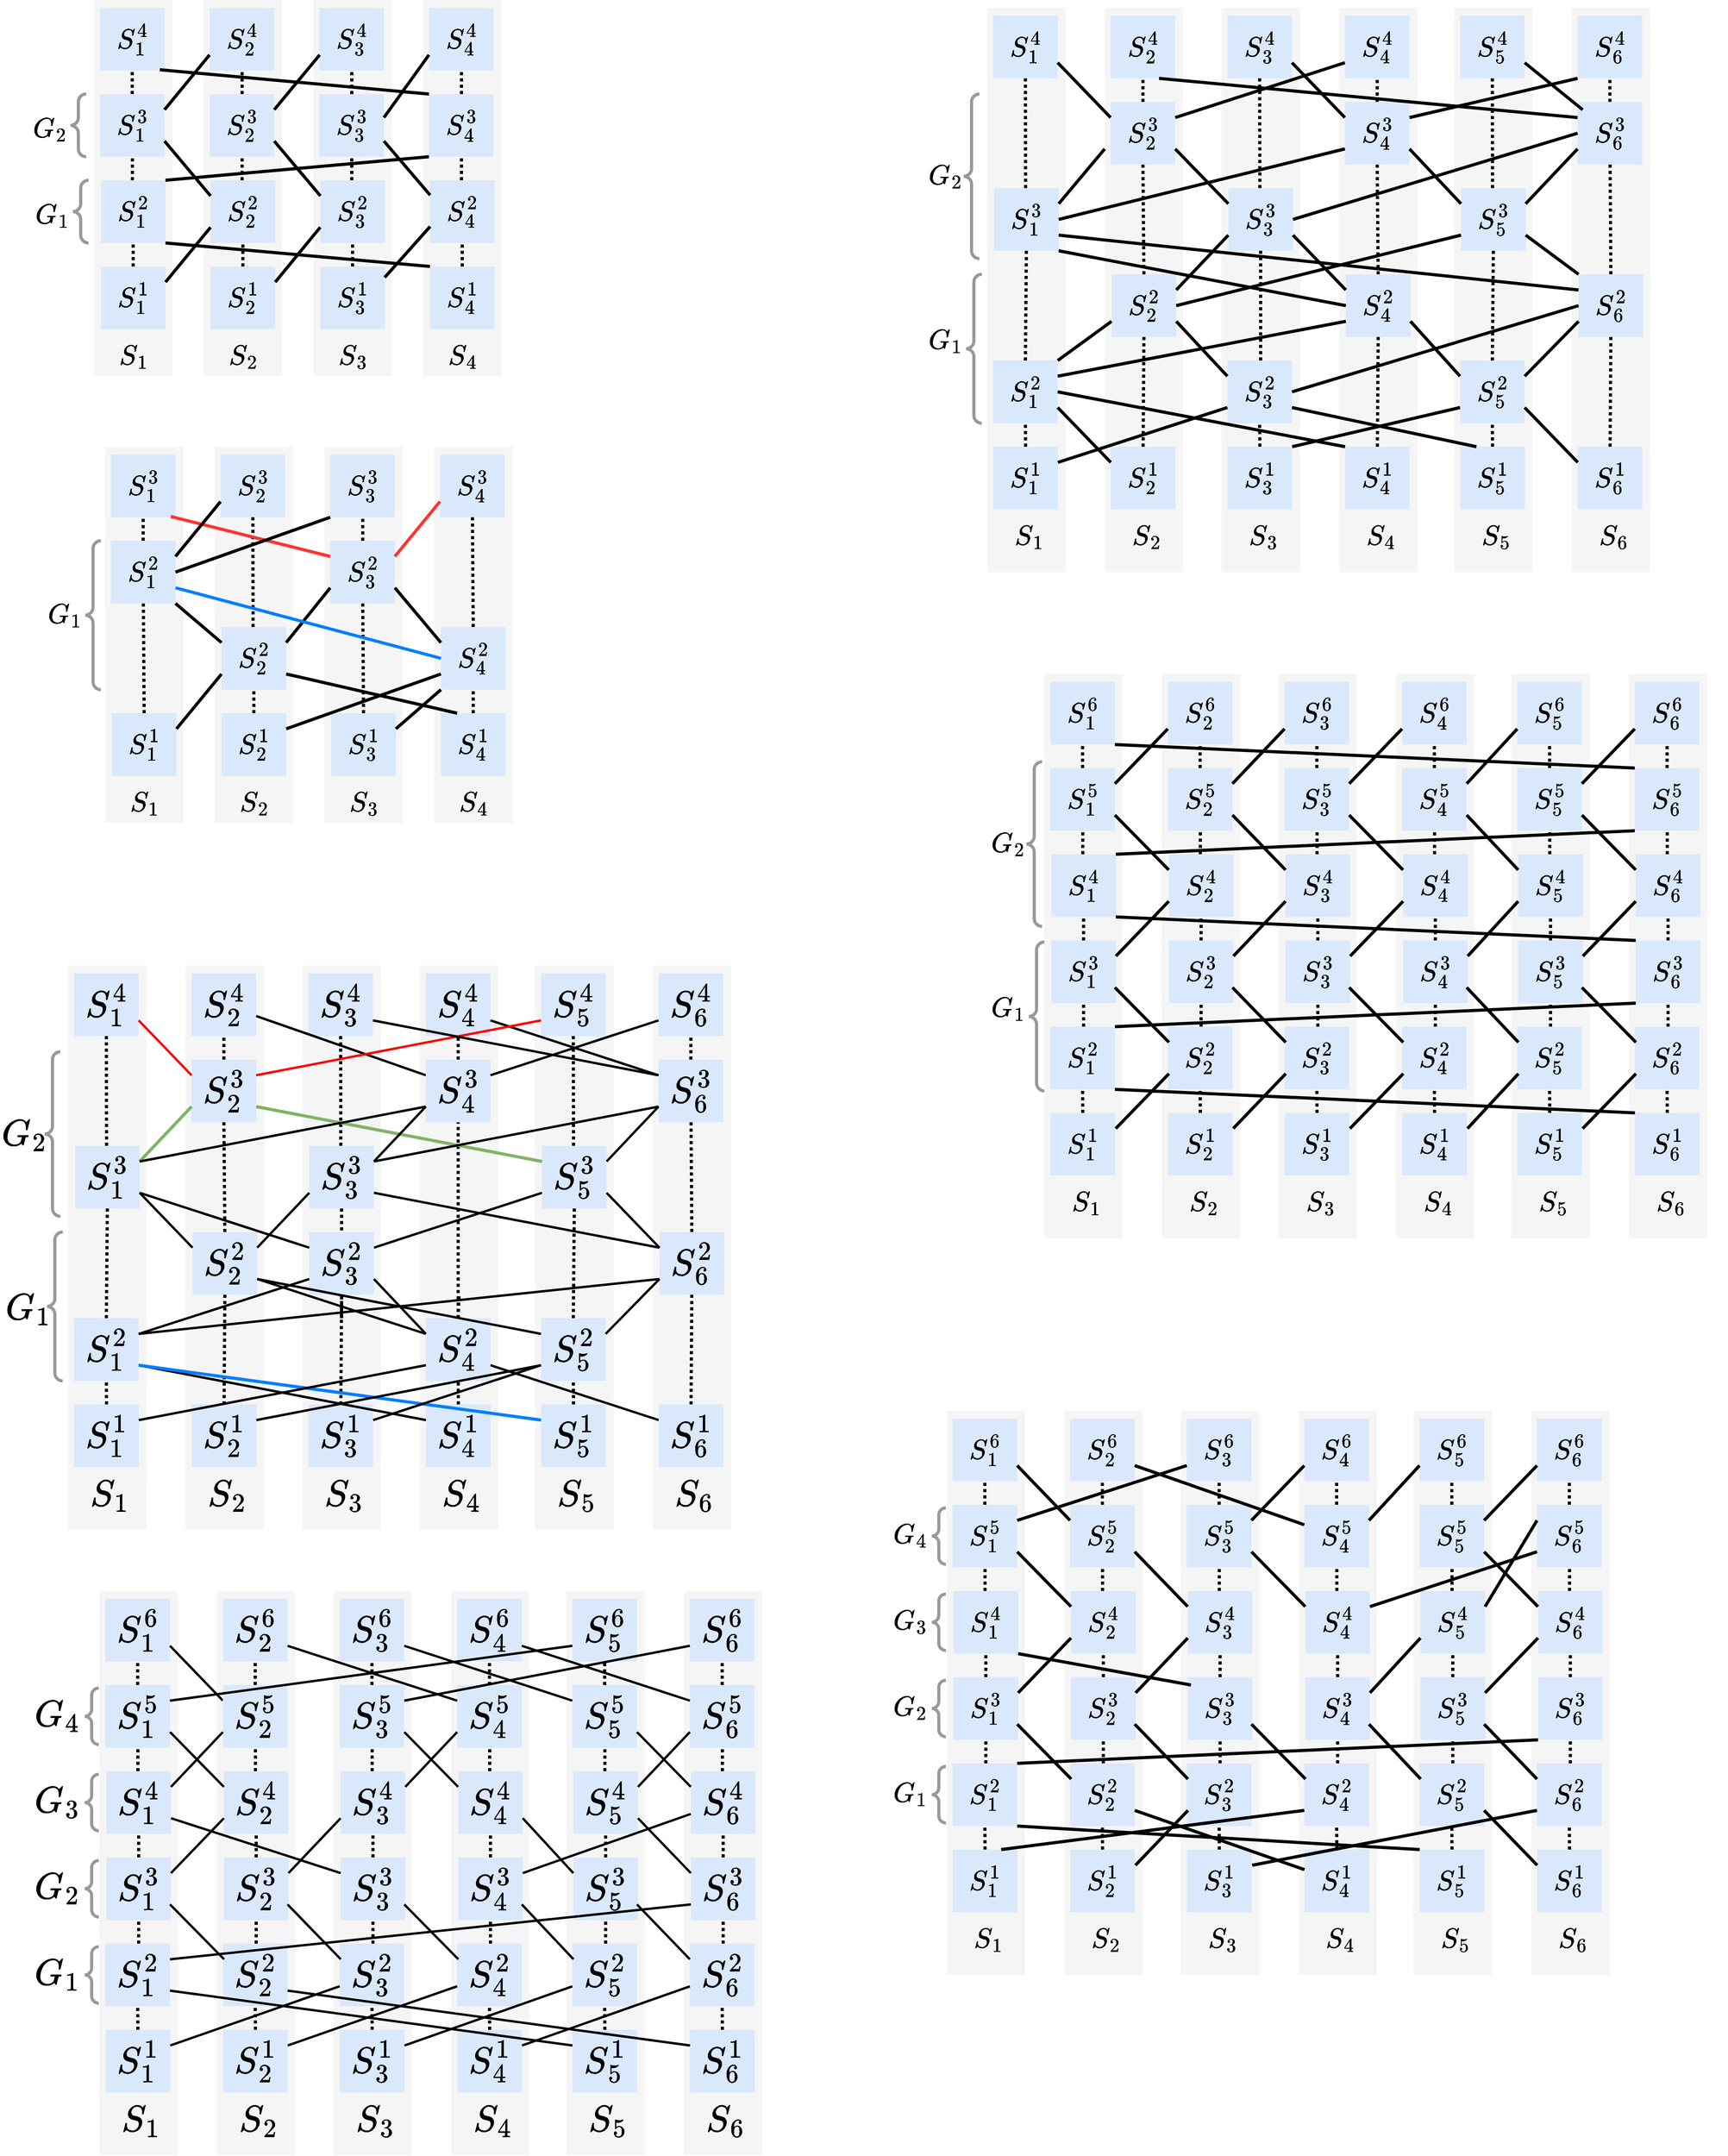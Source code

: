 <mxfile version="21.2.1" type="device">
  <diagram name="第 1 页" id="vaVC9WbiTn3Yk-Exh0Be">
    <mxGraphModel dx="1968" dy="1298" grid="1" gridSize="10" guides="1" tooltips="1" connect="1" arrows="1" fold="1" page="1" pageScale="1" pageWidth="827" pageHeight="1169" math="1" shadow="0">
      <root>
        <mxCell id="0" />
        <mxCell id="1" parent="0" />
        <mxCell id="zIIdpunAJde_NHxyU37c-1" value="" style="rounded=0;whiteSpace=wrap;html=1;fillColor=#f5f5f5;fontColor=#333333;strokeColor=none;" parent="1" vertex="1">
          <mxGeometry x="140" y="40" width="100" height="480" as="geometry" />
        </mxCell>
        <mxCell id="zIIdpunAJde_NHxyU37c-2" value="&lt;font style=&quot;font-size: 30px;&quot;&gt;$$S_1^4$$&lt;/font&gt;" style="rounded=0;whiteSpace=wrap;html=1;fillColor=#dae8fc;strokeColor=none;" parent="1" vertex="1">
          <mxGeometry x="147.5" y="50" width="82.5" height="80" as="geometry" />
        </mxCell>
        <mxCell id="zIIdpunAJde_NHxyU37c-3" value="&lt;font style=&quot;font-size: 30px;&quot;&gt;$$S_1^3$$&lt;/font&gt;" style="rounded=0;whiteSpace=wrap;html=1;fillColor=#dae8fc;strokeColor=none;" parent="1" vertex="1">
          <mxGeometry x="147.5" y="160" width="82.5" height="80" as="geometry" />
        </mxCell>
        <mxCell id="zIIdpunAJde_NHxyU37c-6" value="&lt;font style=&quot;font-size: 30px;&quot;&gt;$$S_1^2$$&lt;/font&gt;" style="rounded=0;whiteSpace=wrap;html=1;fillColor=#dae8fc;strokeColor=none;" parent="1" vertex="1">
          <mxGeometry x="148.75" y="270" width="82.5" height="80" as="geometry" />
        </mxCell>
        <mxCell id="zIIdpunAJde_NHxyU37c-7" value="&lt;font style=&quot;font-size: 30px;&quot;&gt;$$S_1^1$$&lt;/font&gt;" style="rounded=0;whiteSpace=wrap;html=1;fillColor=#dae8fc;strokeColor=none;" parent="1" vertex="1">
          <mxGeometry x="148.75" y="380" width="82.5" height="80" as="geometry" />
        </mxCell>
        <mxCell id="zIIdpunAJde_NHxyU37c-9" value="&lt;font style=&quot;font-size: 30px;&quot;&gt;$$S_1$$&lt;/font&gt;" style="text;html=1;align=center;verticalAlign=middle;resizable=0;points=[];autosize=1;strokeColor=none;fillColor=none;" parent="1" vertex="1">
          <mxGeometry x="120" y="470" width="140" height="50" as="geometry" />
        </mxCell>
        <mxCell id="zIIdpunAJde_NHxyU37c-10" value="" style="rounded=0;whiteSpace=wrap;html=1;fillColor=#f5f5f5;fontColor=#333333;strokeColor=none;" parent="1" vertex="1">
          <mxGeometry x="280" y="40" width="100" height="480" as="geometry" />
        </mxCell>
        <mxCell id="zIIdpunAJde_NHxyU37c-11" value="&lt;font style=&quot;font-size: 30px;&quot;&gt;$$S_2^4$$&lt;/font&gt;" style="rounded=0;whiteSpace=wrap;html=1;fillColor=#dae8fc;strokeColor=none;" parent="1" vertex="1">
          <mxGeometry x="287.5" y="50" width="82.5" height="80" as="geometry" />
        </mxCell>
        <mxCell id="zIIdpunAJde_NHxyU37c-12" value="&lt;font style=&quot;font-size: 30px;&quot;&gt;$$S_2^3$$&lt;/font&gt;" style="rounded=0;whiteSpace=wrap;html=1;fillColor=#dae8fc;strokeColor=none;" parent="1" vertex="1">
          <mxGeometry x="287.5" y="160" width="82.5" height="80" as="geometry" />
        </mxCell>
        <mxCell id="zIIdpunAJde_NHxyU37c-13" value="&lt;font style=&quot;font-size: 30px;&quot;&gt;$$S_2^2$$&lt;/font&gt;" style="rounded=0;whiteSpace=wrap;html=1;fillColor=#dae8fc;strokeColor=none;" parent="1" vertex="1">
          <mxGeometry x="288.75" y="270" width="82.5" height="80" as="geometry" />
        </mxCell>
        <mxCell id="zIIdpunAJde_NHxyU37c-14" value="&lt;font style=&quot;font-size: 30px;&quot;&gt;$$S_2^1$$&lt;/font&gt;" style="rounded=0;whiteSpace=wrap;html=1;fillColor=#dae8fc;strokeColor=none;" parent="1" vertex="1">
          <mxGeometry x="288.75" y="380" width="82.5" height="80" as="geometry" />
        </mxCell>
        <mxCell id="zIIdpunAJde_NHxyU37c-15" value="&lt;font style=&quot;font-size: 30px;&quot;&gt;$$S_2$$&lt;/font&gt;" style="text;html=1;align=center;verticalAlign=middle;resizable=0;points=[];autosize=1;strokeColor=none;fillColor=none;" parent="1" vertex="1">
          <mxGeometry x="260" y="470" width="140" height="50" as="geometry" />
        </mxCell>
        <mxCell id="zIIdpunAJde_NHxyU37c-16" value="" style="rounded=0;whiteSpace=wrap;html=1;fillColor=#f5f5f5;fontColor=#333333;strokeColor=none;" parent="1" vertex="1">
          <mxGeometry x="420" y="40" width="100" height="480" as="geometry" />
        </mxCell>
        <mxCell id="zIIdpunAJde_NHxyU37c-17" value="&lt;font style=&quot;font-size: 30px;&quot;&gt;$$S_3^4$$&lt;/font&gt;" style="rounded=0;whiteSpace=wrap;html=1;fillColor=#dae8fc;strokeColor=none;" parent="1" vertex="1">
          <mxGeometry x="427.5" y="50" width="82.5" height="80" as="geometry" />
        </mxCell>
        <mxCell id="zIIdpunAJde_NHxyU37c-18" value="&lt;font style=&quot;font-size: 30px;&quot;&gt;$$S_3^3$$&lt;/font&gt;" style="rounded=0;whiteSpace=wrap;html=1;fillColor=#dae8fc;strokeColor=none;" parent="1" vertex="1">
          <mxGeometry x="427.5" y="160" width="82.5" height="80" as="geometry" />
        </mxCell>
        <mxCell id="zIIdpunAJde_NHxyU37c-19" value="&lt;font style=&quot;font-size: 30px;&quot;&gt;$$S_3^2$$&lt;/font&gt;" style="rounded=0;whiteSpace=wrap;html=1;fillColor=#dae8fc;strokeColor=none;" parent="1" vertex="1">
          <mxGeometry x="428.75" y="270" width="82.5" height="80" as="geometry" />
        </mxCell>
        <mxCell id="zIIdpunAJde_NHxyU37c-20" value="&lt;font style=&quot;font-size: 30px;&quot;&gt;$$S_3^1$$&lt;/font&gt;" style="rounded=0;whiteSpace=wrap;html=1;fillColor=#dae8fc;strokeColor=none;" parent="1" vertex="1">
          <mxGeometry x="428.75" y="380" width="82.5" height="80" as="geometry" />
        </mxCell>
        <mxCell id="zIIdpunAJde_NHxyU37c-21" value="&lt;font style=&quot;font-size: 30px;&quot;&gt;$$S_3$$&lt;/font&gt;" style="text;html=1;align=center;verticalAlign=middle;resizable=0;points=[];autosize=1;strokeColor=none;fillColor=none;" parent="1" vertex="1">
          <mxGeometry x="400" y="470" width="140" height="50" as="geometry" />
        </mxCell>
        <mxCell id="zIIdpunAJde_NHxyU37c-22" value="" style="rounded=0;whiteSpace=wrap;html=1;fillColor=#f5f5f5;fontColor=#333333;strokeColor=none;" parent="1" vertex="1">
          <mxGeometry x="560" y="40" width="100" height="480" as="geometry" />
        </mxCell>
        <mxCell id="zIIdpunAJde_NHxyU37c-23" value="&lt;font style=&quot;font-size: 30px;&quot;&gt;$$S_4^4$$&lt;/font&gt;" style="rounded=0;whiteSpace=wrap;html=1;fillColor=#dae8fc;strokeColor=none;" parent="1" vertex="1">
          <mxGeometry x="567.5" y="50" width="82.5" height="80" as="geometry" />
        </mxCell>
        <mxCell id="zIIdpunAJde_NHxyU37c-24" value="&lt;font style=&quot;font-size: 30px;&quot;&gt;$$S_4^3$$&lt;/font&gt;" style="rounded=0;whiteSpace=wrap;html=1;fillColor=#dae8fc;strokeColor=none;" parent="1" vertex="1">
          <mxGeometry x="567.5" y="160" width="82.5" height="80" as="geometry" />
        </mxCell>
        <mxCell id="zIIdpunAJde_NHxyU37c-25" value="&lt;font style=&quot;font-size: 30px;&quot;&gt;$$S_4^2$$&lt;/font&gt;" style="rounded=0;whiteSpace=wrap;html=1;fillColor=#dae8fc;strokeColor=none;" parent="1" vertex="1">
          <mxGeometry x="568.75" y="270" width="82.5" height="80" as="geometry" />
        </mxCell>
        <mxCell id="zIIdpunAJde_NHxyU37c-26" value="&lt;font style=&quot;font-size: 30px;&quot;&gt;$$S_4^1$$&lt;/font&gt;" style="rounded=0;whiteSpace=wrap;html=1;fillColor=#dae8fc;strokeColor=none;" parent="1" vertex="1">
          <mxGeometry x="568.75" y="380" width="82.5" height="80" as="geometry" />
        </mxCell>
        <mxCell id="zIIdpunAJde_NHxyU37c-27" value="&lt;font style=&quot;font-size: 30px;&quot;&gt;$$S_4$$&lt;/font&gt;" style="text;html=1;align=center;verticalAlign=middle;resizable=0;points=[];autosize=1;strokeColor=none;fillColor=none;" parent="1" vertex="1">
          <mxGeometry x="540" y="470" width="140" height="50" as="geometry" />
        </mxCell>
        <mxCell id="zIIdpunAJde_NHxyU37c-28" value="" style="endArrow=none;dashed=1;html=1;rounded=0;entryX=0.5;entryY=1;entryDx=0;entryDy=0;strokeWidth=4;dashPattern=1 1;" parent="1" source="zIIdpunAJde_NHxyU37c-3" target="zIIdpunAJde_NHxyU37c-2" edge="1">
          <mxGeometry width="50" height="50" relative="1" as="geometry">
            <mxPoint x="390" y="280" as="sourcePoint" />
            <mxPoint x="440" y="230" as="targetPoint" />
          </mxGeometry>
        </mxCell>
        <mxCell id="zIIdpunAJde_NHxyU37c-30" value="" style="endArrow=none;dashed=1;html=1;rounded=0;entryX=0.5;entryY=1;entryDx=0;entryDy=0;strokeWidth=4;dashPattern=1 1;" parent="1" edge="1">
          <mxGeometry width="50" height="50" relative="1" as="geometry">
            <mxPoint x="189" y="270" as="sourcePoint" />
            <mxPoint x="189" y="240" as="targetPoint" />
          </mxGeometry>
        </mxCell>
        <mxCell id="zIIdpunAJde_NHxyU37c-31" value="" style="endArrow=none;dashed=1;html=1;rounded=0;entryX=0.5;entryY=1;entryDx=0;entryDy=0;strokeWidth=4;dashPattern=1 1;exitX=0.5;exitY=0;exitDx=0;exitDy=0;" parent="1" source="zIIdpunAJde_NHxyU37c-7" target="zIIdpunAJde_NHxyU37c-6" edge="1">
          <mxGeometry width="50" height="50" relative="1" as="geometry">
            <mxPoint x="199" y="280" as="sourcePoint" />
            <mxPoint x="199" y="250" as="targetPoint" />
          </mxGeometry>
        </mxCell>
        <mxCell id="zIIdpunAJde_NHxyU37c-32" value="" style="endArrow=none;dashed=1;html=1;rounded=0;entryX=0.5;entryY=1;entryDx=0;entryDy=0;strokeWidth=4;dashPattern=1 1;" parent="1" edge="1">
          <mxGeometry width="50" height="50" relative="1" as="geometry">
            <mxPoint x="329" y="160" as="sourcePoint" />
            <mxPoint x="329" y="130" as="targetPoint" />
          </mxGeometry>
        </mxCell>
        <mxCell id="zIIdpunAJde_NHxyU37c-33" value="" style="endArrow=none;dashed=1;html=1;rounded=0;entryX=0.5;entryY=1;entryDx=0;entryDy=0;strokeWidth=4;dashPattern=1 1;" parent="1" edge="1">
          <mxGeometry width="50" height="50" relative="1" as="geometry">
            <mxPoint x="329" y="270" as="sourcePoint" />
            <mxPoint x="329" y="240" as="targetPoint" />
          </mxGeometry>
        </mxCell>
        <mxCell id="zIIdpunAJde_NHxyU37c-34" value="" style="endArrow=none;dashed=1;html=1;rounded=0;entryX=0.5;entryY=1;entryDx=0;entryDy=0;strokeWidth=4;dashPattern=1 1;exitX=0.5;exitY=0;exitDx=0;exitDy=0;" parent="1" edge="1">
          <mxGeometry width="50" height="50" relative="1" as="geometry">
            <mxPoint x="330" y="380" as="sourcePoint" />
            <mxPoint x="330" y="350" as="targetPoint" />
          </mxGeometry>
        </mxCell>
        <mxCell id="zIIdpunAJde_NHxyU37c-35" value="" style="endArrow=none;dashed=1;html=1;rounded=0;entryX=0.5;entryY=1;entryDx=0;entryDy=0;strokeWidth=4;dashPattern=1 1;" parent="1" edge="1">
          <mxGeometry width="50" height="50" relative="1" as="geometry">
            <mxPoint x="469" y="160" as="sourcePoint" />
            <mxPoint x="469" y="130" as="targetPoint" />
          </mxGeometry>
        </mxCell>
        <mxCell id="zIIdpunAJde_NHxyU37c-36" value="" style="endArrow=none;dashed=1;html=1;rounded=0;entryX=0.5;entryY=1;entryDx=0;entryDy=0;strokeWidth=4;dashPattern=1 1;" parent="1" edge="1">
          <mxGeometry width="50" height="50" relative="1" as="geometry">
            <mxPoint x="469" y="270" as="sourcePoint" />
            <mxPoint x="469" y="240" as="targetPoint" />
          </mxGeometry>
        </mxCell>
        <mxCell id="zIIdpunAJde_NHxyU37c-37" value="" style="endArrow=none;dashed=1;html=1;rounded=0;entryX=0.5;entryY=1;entryDx=0;entryDy=0;strokeWidth=4;dashPattern=1 1;exitX=0.5;exitY=0;exitDx=0;exitDy=0;" parent="1" edge="1">
          <mxGeometry width="50" height="50" relative="1" as="geometry">
            <mxPoint x="470" y="380" as="sourcePoint" />
            <mxPoint x="470" y="350" as="targetPoint" />
          </mxGeometry>
        </mxCell>
        <mxCell id="zIIdpunAJde_NHxyU37c-38" value="" style="endArrow=none;dashed=1;html=1;rounded=0;entryX=0.5;entryY=1;entryDx=0;entryDy=0;strokeWidth=4;dashPattern=1 1;" parent="1" edge="1">
          <mxGeometry width="50" height="50" relative="1" as="geometry">
            <mxPoint x="609" y="160" as="sourcePoint" />
            <mxPoint x="609" y="130" as="targetPoint" />
          </mxGeometry>
        </mxCell>
        <mxCell id="zIIdpunAJde_NHxyU37c-39" value="" style="endArrow=none;dashed=1;html=1;rounded=0;entryX=0.5;entryY=1;entryDx=0;entryDy=0;strokeWidth=4;dashPattern=1 1;" parent="1" edge="1">
          <mxGeometry width="50" height="50" relative="1" as="geometry">
            <mxPoint x="609" y="270" as="sourcePoint" />
            <mxPoint x="609" y="240" as="targetPoint" />
          </mxGeometry>
        </mxCell>
        <mxCell id="zIIdpunAJde_NHxyU37c-40" value="" style="endArrow=none;dashed=1;html=1;rounded=0;entryX=0.5;entryY=1;entryDx=0;entryDy=0;strokeWidth=4;dashPattern=1 1;exitX=0.5;exitY=0;exitDx=0;exitDy=0;" parent="1" edge="1">
          <mxGeometry width="50" height="50" relative="1" as="geometry">
            <mxPoint x="610" y="380" as="sourcePoint" />
            <mxPoint x="610" y="350" as="targetPoint" />
          </mxGeometry>
        </mxCell>
        <mxCell id="zIIdpunAJde_NHxyU37c-41" value="" style="endArrow=none;html=1;rounded=0;strokeWidth=4;exitX=0.927;exitY=0.988;exitDx=0;exitDy=0;exitPerimeter=0;entryX=0;entryY=0;entryDx=0;entryDy=0;" parent="1" source="zIIdpunAJde_NHxyU37c-2" target="zIIdpunAJde_NHxyU37c-24" edge="1">
          <mxGeometry width="50" height="50" relative="1" as="geometry">
            <mxPoint x="390" y="280" as="sourcePoint" />
            <mxPoint x="440" y="230" as="targetPoint" />
          </mxGeometry>
        </mxCell>
        <mxCell id="zIIdpunAJde_NHxyU37c-42" value="" style="endArrow=none;html=1;rounded=0;strokeWidth=4;exitX=1;exitY=0.25;exitDx=0;exitDy=0;entryX=0;entryY=0.75;entryDx=0;entryDy=0;" parent="1" source="zIIdpunAJde_NHxyU37c-3" target="zIIdpunAJde_NHxyU37c-11" edge="1">
          <mxGeometry width="50" height="50" relative="1" as="geometry">
            <mxPoint x="234" y="139" as="sourcePoint" />
            <mxPoint x="578" y="170" as="targetPoint" />
          </mxGeometry>
        </mxCell>
        <mxCell id="zIIdpunAJde_NHxyU37c-43" value="" style="endArrow=none;html=1;rounded=0;strokeWidth=4;entryX=0;entryY=0.25;entryDx=0;entryDy=0;exitX=1;exitY=0.75;exitDx=0;exitDy=0;" parent="1" source="zIIdpunAJde_NHxyU37c-3" target="zIIdpunAJde_NHxyU37c-13" edge="1">
          <mxGeometry width="50" height="50" relative="1" as="geometry">
            <mxPoint x="230" y="240" as="sourcePoint" />
            <mxPoint x="298" y="120" as="targetPoint" />
          </mxGeometry>
        </mxCell>
        <mxCell id="zIIdpunAJde_NHxyU37c-44" value="" style="endArrow=none;html=1;rounded=0;strokeWidth=4;entryX=0;entryY=1;entryDx=0;entryDy=0;exitX=1;exitY=0;exitDx=0;exitDy=0;" parent="1" source="zIIdpunAJde_NHxyU37c-6" target="zIIdpunAJde_NHxyU37c-24" edge="1">
          <mxGeometry width="50" height="50" relative="1" as="geometry">
            <mxPoint x="240" y="250" as="sourcePoint" />
            <mxPoint x="299" y="300" as="targetPoint" />
          </mxGeometry>
        </mxCell>
        <mxCell id="zIIdpunAJde_NHxyU37c-45" value="" style="endArrow=none;html=1;rounded=0;strokeWidth=4;entryX=0;entryY=0;entryDx=0;entryDy=0;exitX=1;exitY=1;exitDx=0;exitDy=0;" parent="1" source="zIIdpunAJde_NHxyU37c-6" target="zIIdpunAJde_NHxyU37c-26" edge="1">
          <mxGeometry width="50" height="50" relative="1" as="geometry">
            <mxPoint x="241" y="280" as="sourcePoint" />
            <mxPoint x="578" y="250" as="targetPoint" />
          </mxGeometry>
        </mxCell>
        <mxCell id="zIIdpunAJde_NHxyU37c-46" value="" style="endArrow=none;html=1;rounded=0;strokeWidth=4;exitX=1;exitY=0.25;exitDx=0;exitDy=0;entryX=0;entryY=0.75;entryDx=0;entryDy=0;" parent="1" source="zIIdpunAJde_NHxyU37c-7" target="zIIdpunAJde_NHxyU37c-13" edge="1">
          <mxGeometry width="50" height="50" relative="1" as="geometry">
            <mxPoint x="240" y="170" as="sourcePoint" />
            <mxPoint x="298" y="120" as="targetPoint" />
          </mxGeometry>
        </mxCell>
        <mxCell id="zIIdpunAJde_NHxyU37c-47" value="" style="endArrow=none;html=1;rounded=0;strokeWidth=4;entryX=0;entryY=0.75;entryDx=0;entryDy=0;exitX=1;exitY=0.25;exitDx=0;exitDy=0;" parent="1" source="zIIdpunAJde_NHxyU37c-12" edge="1">
          <mxGeometry width="50" height="50" relative="1" as="geometry">
            <mxPoint x="370" y="160" as="sourcePoint" />
            <mxPoint x="428" y="110" as="targetPoint" />
          </mxGeometry>
        </mxCell>
        <mxCell id="zIIdpunAJde_NHxyU37c-48" value="" style="endArrow=none;html=1;rounded=0;strokeWidth=4;entryX=0;entryY=0.25;entryDx=0;entryDy=0;exitX=1;exitY=0.75;exitDx=0;exitDy=0;" parent="1" source="zIIdpunAJde_NHxyU37c-12" edge="1">
          <mxGeometry width="50" height="50" relative="1" as="geometry">
            <mxPoint x="370" y="240" as="sourcePoint" />
            <mxPoint x="429" y="290" as="targetPoint" />
          </mxGeometry>
        </mxCell>
        <mxCell id="zIIdpunAJde_NHxyU37c-49" value="" style="endArrow=none;html=1;rounded=0;strokeWidth=4;exitX=1;exitY=0.25;exitDx=0;exitDy=0;entryX=0;entryY=0.75;entryDx=0;entryDy=0;" parent="1" source="zIIdpunAJde_NHxyU37c-14" target="zIIdpunAJde_NHxyU37c-19" edge="1">
          <mxGeometry width="50" height="50" relative="1" as="geometry">
            <mxPoint x="241" y="390" as="sourcePoint" />
            <mxPoint x="299" y="340" as="targetPoint" />
          </mxGeometry>
        </mxCell>
        <mxCell id="zIIdpunAJde_NHxyU37c-50" value="" style="endArrow=none;html=1;rounded=0;strokeWidth=4;entryX=0;entryY=0.25;entryDx=0;entryDy=0;exitX=1;exitY=0.75;exitDx=0;exitDy=0;" parent="1" source="zIIdpunAJde_NHxyU37c-18" edge="1">
          <mxGeometry width="50" height="50" relative="1" as="geometry">
            <mxPoint x="510" y="239" as="sourcePoint" />
            <mxPoint x="569" y="289" as="targetPoint" />
          </mxGeometry>
        </mxCell>
        <mxCell id="zIIdpunAJde_NHxyU37c-51" value="" style="endArrow=none;html=1;rounded=0;strokeWidth=4;exitX=0.997;exitY=0.175;exitDx=0;exitDy=0;entryX=0;entryY=0.75;entryDx=0;entryDy=0;exitPerimeter=0;" parent="1" source="zIIdpunAJde_NHxyU37c-20" edge="1">
          <mxGeometry width="50" height="50" relative="1" as="geometry">
            <mxPoint x="511" y="379" as="sourcePoint" />
            <mxPoint x="569" y="329" as="targetPoint" />
          </mxGeometry>
        </mxCell>
        <mxCell id="zIIdpunAJde_NHxyU37c-52" value="" style="endArrow=none;html=1;rounded=0;strokeWidth=4;entryX=0;entryY=0.75;entryDx=0;entryDy=0;exitX=1;exitY=0.375;exitDx=0;exitDy=0;exitPerimeter=0;" parent="1" source="zIIdpunAJde_NHxyU37c-18" target="zIIdpunAJde_NHxyU37c-23" edge="1">
          <mxGeometry width="50" height="50" relative="1" as="geometry">
            <mxPoint x="380" y="170" as="sourcePoint" />
            <mxPoint x="438" y="120" as="targetPoint" />
          </mxGeometry>
        </mxCell>
        <mxCell id="zIIdpunAJde_NHxyU37c-53" value="" style="rounded=0;whiteSpace=wrap;html=1;fillColor=#f5f5f5;fontColor=#333333;strokeColor=none;" parent="1" vertex="1">
          <mxGeometry x="154" y="610" width="100" height="480" as="geometry" />
        </mxCell>
        <mxCell id="zIIdpunAJde_NHxyU37c-54" value="&lt;font style=&quot;font-size: 30px;&quot;&gt;$$S_1^3$$&lt;/font&gt;" style="rounded=0;whiteSpace=wrap;html=1;fillColor=#dae8fc;strokeColor=none;" parent="1" vertex="1">
          <mxGeometry x="161.5" y="620" width="82.5" height="80" as="geometry" />
        </mxCell>
        <mxCell id="zIIdpunAJde_NHxyU37c-55" value="&lt;font style=&quot;font-size: 30px;&quot;&gt;$$S_1^2$$&lt;/font&gt;" style="rounded=0;whiteSpace=wrap;html=1;fillColor=#dae8fc;strokeColor=none;" parent="1" vertex="1">
          <mxGeometry x="161.5" y="730" width="82.5" height="80" as="geometry" />
        </mxCell>
        <mxCell id="zIIdpunAJde_NHxyU37c-57" value="&lt;font style=&quot;font-size: 30px;&quot;&gt;$$S_1^1$$&lt;/font&gt;" style="rounded=0;whiteSpace=wrap;html=1;fillColor=#dae8fc;strokeColor=none;" parent="1" vertex="1">
          <mxGeometry x="162.75" y="950" width="82.5" height="80" as="geometry" />
        </mxCell>
        <mxCell id="zIIdpunAJde_NHxyU37c-58" value="&lt;font style=&quot;font-size: 30px;&quot;&gt;$$S_1$$&lt;/font&gt;" style="text;html=1;align=center;verticalAlign=middle;resizable=0;points=[];autosize=1;strokeColor=none;fillColor=none;" parent="1" vertex="1">
          <mxGeometry x="134" y="1040" width="140" height="50" as="geometry" />
        </mxCell>
        <mxCell id="zIIdpunAJde_NHxyU37c-59" value="" style="rounded=0;whiteSpace=wrap;html=1;fillColor=#f5f5f5;fontColor=#333333;strokeColor=none;" parent="1" vertex="1">
          <mxGeometry x="294" y="610" width="100" height="480" as="geometry" />
        </mxCell>
        <mxCell id="zIIdpunAJde_NHxyU37c-60" value="&lt;font style=&quot;font-size: 30px;&quot;&gt;$$S_2^3$$&lt;/font&gt;" style="rounded=0;whiteSpace=wrap;html=1;fillColor=#dae8fc;strokeColor=none;" parent="1" vertex="1">
          <mxGeometry x="301.5" y="620" width="82.5" height="80" as="geometry" />
        </mxCell>
        <mxCell id="zIIdpunAJde_NHxyU37c-62" value="&lt;font style=&quot;font-size: 30px;&quot;&gt;$$S_2^2$$&lt;/font&gt;" style="rounded=0;whiteSpace=wrap;html=1;fillColor=#dae8fc;strokeColor=none;" parent="1" vertex="1">
          <mxGeometry x="302.75" y="840" width="82.5" height="80" as="geometry" />
        </mxCell>
        <mxCell id="zIIdpunAJde_NHxyU37c-63" value="&lt;font style=&quot;font-size: 30px;&quot;&gt;$$S_2^1$$&lt;/font&gt;" style="rounded=0;whiteSpace=wrap;html=1;fillColor=#dae8fc;strokeColor=none;" parent="1" vertex="1">
          <mxGeometry x="302.75" y="950" width="82.5" height="80" as="geometry" />
        </mxCell>
        <mxCell id="zIIdpunAJde_NHxyU37c-64" value="&lt;font style=&quot;font-size: 30px;&quot;&gt;$$S_2$$&lt;/font&gt;" style="text;html=1;align=center;verticalAlign=middle;resizable=0;points=[];autosize=1;strokeColor=none;fillColor=none;" parent="1" vertex="1">
          <mxGeometry x="274" y="1040" width="140" height="50" as="geometry" />
        </mxCell>
        <mxCell id="zIIdpunAJde_NHxyU37c-65" value="" style="rounded=0;whiteSpace=wrap;html=1;fillColor=#f5f5f5;fontColor=#333333;strokeColor=none;" parent="1" vertex="1">
          <mxGeometry x="434" y="610" width="100" height="480" as="geometry" />
        </mxCell>
        <mxCell id="zIIdpunAJde_NHxyU37c-66" value="&lt;font style=&quot;font-size: 30px;&quot;&gt;$$S_3^3$$&lt;/font&gt;" style="rounded=0;whiteSpace=wrap;html=1;fillColor=#dae8fc;strokeColor=none;" parent="1" vertex="1">
          <mxGeometry x="441.5" y="620" width="82.5" height="80" as="geometry" />
        </mxCell>
        <mxCell id="zIIdpunAJde_NHxyU37c-67" value="&lt;font style=&quot;font-size: 30px;&quot;&gt;$$S_3^2$$&lt;/font&gt;" style="rounded=0;whiteSpace=wrap;html=1;fillColor=#dae8fc;strokeColor=none;" parent="1" vertex="1">
          <mxGeometry x="441.5" y="730" width="82.5" height="80" as="geometry" />
        </mxCell>
        <mxCell id="zIIdpunAJde_NHxyU37c-69" value="&lt;font style=&quot;font-size: 30px;&quot;&gt;$$S_3^1$$&lt;/font&gt;" style="rounded=0;whiteSpace=wrap;html=1;fillColor=#dae8fc;strokeColor=none;" parent="1" vertex="1">
          <mxGeometry x="442.75" y="950" width="82.5" height="80" as="geometry" />
        </mxCell>
        <mxCell id="zIIdpunAJde_NHxyU37c-70" value="&lt;font style=&quot;font-size: 30px;&quot;&gt;$$S_3$$&lt;/font&gt;" style="text;html=1;align=center;verticalAlign=middle;resizable=0;points=[];autosize=1;strokeColor=none;fillColor=none;" parent="1" vertex="1">
          <mxGeometry x="414" y="1040" width="140" height="50" as="geometry" />
        </mxCell>
        <mxCell id="zIIdpunAJde_NHxyU37c-71" value="" style="rounded=0;whiteSpace=wrap;html=1;fillColor=#f5f5f5;fontColor=#333333;strokeColor=none;" parent="1" vertex="1">
          <mxGeometry x="574" y="610" width="100" height="480" as="geometry" />
        </mxCell>
        <mxCell id="zIIdpunAJde_NHxyU37c-72" value="&lt;font style=&quot;font-size: 30px;&quot;&gt;$$S_4^3$$&lt;/font&gt;" style="rounded=0;whiteSpace=wrap;html=1;fillColor=#dae8fc;strokeColor=none;" parent="1" vertex="1">
          <mxGeometry x="581.5" y="620" width="82.5" height="80" as="geometry" />
        </mxCell>
        <mxCell id="zIIdpunAJde_NHxyU37c-74" value="&lt;font style=&quot;font-size: 30px;&quot;&gt;$$S_4^2$$&lt;/font&gt;" style="rounded=0;whiteSpace=wrap;html=1;fillColor=#dae8fc;strokeColor=none;" parent="1" vertex="1">
          <mxGeometry x="582.75" y="840" width="82.5" height="80" as="geometry" />
        </mxCell>
        <mxCell id="zIIdpunAJde_NHxyU37c-75" value="&lt;font style=&quot;font-size: 30px;&quot;&gt;$$S_4^1$$&lt;/font&gt;" style="rounded=0;whiteSpace=wrap;html=1;fillColor=#dae8fc;strokeColor=none;" parent="1" vertex="1">
          <mxGeometry x="582.75" y="950" width="82.5" height="80" as="geometry" />
        </mxCell>
        <mxCell id="zIIdpunAJde_NHxyU37c-76" value="&lt;font style=&quot;font-size: 30px;&quot;&gt;$$S_4$$&lt;/font&gt;" style="text;html=1;align=center;verticalAlign=middle;resizable=0;points=[];autosize=1;strokeColor=none;fillColor=none;" parent="1" vertex="1">
          <mxGeometry x="554" y="1040" width="140" height="50" as="geometry" />
        </mxCell>
        <mxCell id="zIIdpunAJde_NHxyU37c-77" value="" style="endArrow=none;dashed=1;html=1;rounded=0;entryX=0.5;entryY=1;entryDx=0;entryDy=0;strokeWidth=4;dashPattern=1 1;" parent="1" source="zIIdpunAJde_NHxyU37c-55" target="zIIdpunAJde_NHxyU37c-54" edge="1">
          <mxGeometry width="50" height="50" relative="1" as="geometry">
            <mxPoint x="404" y="850" as="sourcePoint" />
            <mxPoint x="454" y="800" as="targetPoint" />
          </mxGeometry>
        </mxCell>
        <mxCell id="zIIdpunAJde_NHxyU37c-78" value="" style="endArrow=none;dashed=1;html=1;rounded=0;entryX=0.5;entryY=1;entryDx=0;entryDy=0;strokeWidth=4;dashPattern=1 1;exitX=0.5;exitY=0;exitDx=0;exitDy=0;" parent="1" source="zIIdpunAJde_NHxyU37c-57" edge="1">
          <mxGeometry width="50" height="50" relative="1" as="geometry">
            <mxPoint x="203" y="840" as="sourcePoint" />
            <mxPoint x="203" y="810" as="targetPoint" />
          </mxGeometry>
        </mxCell>
        <mxCell id="zIIdpunAJde_NHxyU37c-81" value="" style="endArrow=none;dashed=1;html=1;rounded=0;entryX=0.5;entryY=1;entryDx=0;entryDy=0;strokeWidth=4;dashPattern=1 1;" parent="1" target="zIIdpunAJde_NHxyU37c-60" edge="1">
          <mxGeometry width="50" height="50" relative="1" as="geometry">
            <mxPoint x="343" y="840" as="sourcePoint" />
            <mxPoint x="343" y="810" as="targetPoint" />
          </mxGeometry>
        </mxCell>
        <mxCell id="zIIdpunAJde_NHxyU37c-82" value="" style="endArrow=none;dashed=1;html=1;rounded=0;entryX=0.5;entryY=1;entryDx=0;entryDy=0;strokeWidth=4;dashPattern=1 1;exitX=0.5;exitY=0;exitDx=0;exitDy=0;" parent="1" edge="1">
          <mxGeometry width="50" height="50" relative="1" as="geometry">
            <mxPoint x="344" y="950" as="sourcePoint" />
            <mxPoint x="344" y="920" as="targetPoint" />
          </mxGeometry>
        </mxCell>
        <mxCell id="zIIdpunAJde_NHxyU37c-83" value="" style="endArrow=none;dashed=1;html=1;rounded=0;entryX=0.5;entryY=1;entryDx=0;entryDy=0;strokeWidth=4;dashPattern=1 1;" parent="1" edge="1">
          <mxGeometry width="50" height="50" relative="1" as="geometry">
            <mxPoint x="483" y="730" as="sourcePoint" />
            <mxPoint x="483" y="700" as="targetPoint" />
          </mxGeometry>
        </mxCell>
        <mxCell id="zIIdpunAJde_NHxyU37c-84" value="" style="endArrow=none;dashed=1;html=1;rounded=0;entryX=0.5;entryY=1;entryDx=0;entryDy=0;strokeWidth=4;dashPattern=1 1;exitX=0.5;exitY=0;exitDx=0;exitDy=0;" parent="1" source="zIIdpunAJde_NHxyU37c-69" edge="1">
          <mxGeometry width="50" height="50" relative="1" as="geometry">
            <mxPoint x="483" y="840" as="sourcePoint" />
            <mxPoint x="483" y="810" as="targetPoint" />
          </mxGeometry>
        </mxCell>
        <mxCell id="zIIdpunAJde_NHxyU37c-86" value="" style="endArrow=none;dashed=1;html=1;rounded=0;entryX=0.5;entryY=1;entryDx=0;entryDy=0;strokeWidth=4;dashPattern=1 1;exitX=0.5;exitY=0;exitDx=0;exitDy=0;" parent="1" source="zIIdpunAJde_NHxyU37c-74" edge="1">
          <mxGeometry width="50" height="50" relative="1" as="geometry">
            <mxPoint x="623" y="730" as="sourcePoint" />
            <mxPoint x="623" y="700" as="targetPoint" />
          </mxGeometry>
        </mxCell>
        <mxCell id="zIIdpunAJde_NHxyU37c-88" value="" style="endArrow=none;dashed=1;html=1;rounded=0;entryX=0.5;entryY=1;entryDx=0;entryDy=0;strokeWidth=4;dashPattern=1 1;exitX=0.5;exitY=0;exitDx=0;exitDy=0;" parent="1" edge="1">
          <mxGeometry width="50" height="50" relative="1" as="geometry">
            <mxPoint x="624" y="950" as="sourcePoint" />
            <mxPoint x="624" y="920" as="targetPoint" />
          </mxGeometry>
        </mxCell>
        <mxCell id="zIIdpunAJde_NHxyU37c-89" value="" style="endArrow=none;html=1;rounded=0;strokeWidth=4;exitX=0.927;exitY=0.988;exitDx=0;exitDy=0;exitPerimeter=0;entryX=0;entryY=0.25;entryDx=0;entryDy=0;strokeColor=#FF3333;" parent="1" source="zIIdpunAJde_NHxyU37c-54" target="zIIdpunAJde_NHxyU37c-67" edge="1">
          <mxGeometry width="50" height="50" relative="1" as="geometry">
            <mxPoint x="404" y="850" as="sourcePoint" />
            <mxPoint x="581.5" y="730" as="targetPoint" />
          </mxGeometry>
        </mxCell>
        <mxCell id="zIIdpunAJde_NHxyU37c-90" value="" style="endArrow=none;html=1;rounded=0;strokeWidth=4;exitX=1;exitY=0.25;exitDx=0;exitDy=0;entryX=0;entryY=0.75;entryDx=0;entryDy=0;" parent="1" source="zIIdpunAJde_NHxyU37c-55" target="zIIdpunAJde_NHxyU37c-60" edge="1">
          <mxGeometry width="50" height="50" relative="1" as="geometry">
            <mxPoint x="248" y="709" as="sourcePoint" />
            <mxPoint x="592" y="740" as="targetPoint" />
          </mxGeometry>
        </mxCell>
        <mxCell id="zIIdpunAJde_NHxyU37c-101" value="" style="endArrow=none;html=1;rounded=0;strokeWidth=4;exitX=1;exitY=0.5;exitDx=0;exitDy=0;entryX=0;entryY=1;entryDx=0;entryDy=0;" parent="1" source="zIIdpunAJde_NHxyU37c-55" target="zIIdpunAJde_NHxyU37c-66" edge="1">
          <mxGeometry width="50" height="50" relative="1" as="geometry">
            <mxPoint x="254" y="760" as="sourcePoint" />
            <mxPoint x="312" y="690" as="targetPoint" />
          </mxGeometry>
        </mxCell>
        <mxCell id="zIIdpunAJde_NHxyU37c-102" value="" style="endArrow=none;html=1;rounded=0;strokeWidth=4;exitX=1;exitY=0.25;exitDx=0;exitDy=0;entryX=0;entryY=0.75;entryDx=0;entryDy=0;strokeColor=#FF3333;" parent="1" source="zIIdpunAJde_NHxyU37c-67" target="zIIdpunAJde_NHxyU37c-72" edge="1">
          <mxGeometry width="50" height="50" relative="1" as="geometry">
            <mxPoint x="254" y="760" as="sourcePoint" />
            <mxPoint x="312" y="690" as="targetPoint" />
          </mxGeometry>
        </mxCell>
        <mxCell id="zIIdpunAJde_NHxyU37c-103" value="" style="endArrow=none;html=1;rounded=0;strokeWidth=4;exitX=1;exitY=0.75;exitDx=0;exitDy=0;entryX=0;entryY=0.25;entryDx=0;entryDy=0;" parent="1" source="zIIdpunAJde_NHxyU37c-67" target="zIIdpunAJde_NHxyU37c-74" edge="1">
          <mxGeometry width="50" height="50" relative="1" as="geometry">
            <mxPoint x="534" y="760" as="sourcePoint" />
            <mxPoint x="592" y="690" as="targetPoint" />
          </mxGeometry>
        </mxCell>
        <mxCell id="zIIdpunAJde_NHxyU37c-104" value="" style="endArrow=none;html=1;rounded=0;strokeWidth=4;exitX=0;exitY=0.75;exitDx=0;exitDy=0;entryX=1;entryY=0.25;entryDx=0;entryDy=0;" parent="1" source="zIIdpunAJde_NHxyU37c-67" target="zIIdpunAJde_NHxyU37c-62" edge="1">
          <mxGeometry width="50" height="50" relative="1" as="geometry">
            <mxPoint x="534" y="800" as="sourcePoint" />
            <mxPoint x="593" y="870" as="targetPoint" />
          </mxGeometry>
        </mxCell>
        <mxCell id="zIIdpunAJde_NHxyU37c-105" value="" style="endArrow=none;html=1;rounded=0;strokeWidth=4;exitX=1;exitY=0.75;exitDx=0;exitDy=0;entryX=0;entryY=0.5;entryDx=0;entryDy=0;strokeColor=#007FFF;" parent="1" source="zIIdpunAJde_NHxyU37c-55" target="zIIdpunAJde_NHxyU37c-74" edge="1">
          <mxGeometry width="50" height="50" relative="1" as="geometry">
            <mxPoint x="254" y="760" as="sourcePoint" />
            <mxPoint x="312" y="690" as="targetPoint" />
          </mxGeometry>
        </mxCell>
        <mxCell id="zIIdpunAJde_NHxyU37c-106" value="" style="endArrow=none;html=1;rounded=0;strokeWidth=4;exitX=1;exitY=1;exitDx=0;exitDy=0;entryX=0;entryY=0.25;entryDx=0;entryDy=0;" parent="1" source="zIIdpunAJde_NHxyU37c-55" target="zIIdpunAJde_NHxyU37c-62" edge="1">
          <mxGeometry width="50" height="50" relative="1" as="geometry">
            <mxPoint x="254" y="800" as="sourcePoint" />
            <mxPoint x="593" y="890" as="targetPoint" />
          </mxGeometry>
        </mxCell>
        <mxCell id="zIIdpunAJde_NHxyU37c-107" value="" style="endArrow=none;html=1;rounded=0;strokeWidth=4;exitX=1;exitY=0.25;exitDx=0;exitDy=0;entryX=0;entryY=0.75;entryDx=0;entryDy=0;" parent="1" source="zIIdpunAJde_NHxyU37c-57" target="zIIdpunAJde_NHxyU37c-62" edge="1">
          <mxGeometry width="50" height="50" relative="1" as="geometry">
            <mxPoint x="254" y="820" as="sourcePoint" />
            <mxPoint x="313" y="870" as="targetPoint" />
          </mxGeometry>
        </mxCell>
        <mxCell id="zIIdpunAJde_NHxyU37c-108" value="" style="endArrow=none;html=1;rounded=0;strokeWidth=4;exitX=0.25;exitY=0;exitDx=0;exitDy=0;entryX=1;entryY=0.75;entryDx=0;entryDy=0;" parent="1" source="zIIdpunAJde_NHxyU37c-75" target="zIIdpunAJde_NHxyU37c-62" edge="1">
          <mxGeometry width="50" height="50" relative="1" as="geometry">
            <mxPoint x="255" y="980" as="sourcePoint" />
            <mxPoint x="313" y="910" as="targetPoint" />
          </mxGeometry>
        </mxCell>
        <mxCell id="zIIdpunAJde_NHxyU37c-109" value="" style="endArrow=none;html=1;rounded=0;strokeWidth=4;exitX=0;exitY=0.75;exitDx=0;exitDy=0;entryX=1;entryY=0.25;entryDx=0;entryDy=0;" parent="1" source="zIIdpunAJde_NHxyU37c-74" target="zIIdpunAJde_NHxyU37c-63" edge="1">
          <mxGeometry width="50" height="50" relative="1" as="geometry">
            <mxPoint x="613" y="960" as="sourcePoint" />
            <mxPoint x="395" y="910" as="targetPoint" />
          </mxGeometry>
        </mxCell>
        <mxCell id="zIIdpunAJde_NHxyU37c-110" value="" style="endArrow=none;html=1;rounded=0;strokeWidth=4;entryX=1;entryY=0.25;entryDx=0;entryDy=0;exitX=0;exitY=1;exitDx=0;exitDy=0;" parent="1" source="zIIdpunAJde_NHxyU37c-74" target="zIIdpunAJde_NHxyU37c-69" edge="1">
          <mxGeometry width="50" height="50" relative="1" as="geometry">
            <mxPoint x="590" y="910" as="sourcePoint" />
            <mxPoint x="395" y="980" as="targetPoint" />
          </mxGeometry>
        </mxCell>
        <mxCell id="-CafahiYKZ3nEIbXQZZ--1" value="" style="labelPosition=right;align=left;strokeWidth=4;shape=mxgraph.mockup.markup.curlyBrace;html=1;shadow=0;dashed=0;strokeColor=#999999;direction=north;" parent="1" vertex="1">
          <mxGeometry x="110" y="160" width="20" height="80" as="geometry" />
        </mxCell>
        <mxCell id="-CafahiYKZ3nEIbXQZZ--2" value="&lt;span style=&quot;color: rgb(0, 0, 0); font-family: Helvetica; font-size: 30px; font-style: normal; font-variant-ligatures: normal; font-variant-caps: normal; font-weight: 400; letter-spacing: normal; orphans: 2; text-align: center; text-indent: 0px; text-transform: none; widows: 2; word-spacing: 0px; -webkit-text-stroke-width: 0px; background-color: rgb(251, 251, 251); text-decoration-thickness: initial; text-decoration-style: initial; text-decoration-color: initial; float: none; display: inline !important;&quot;&gt;$$G_2$$&lt;/span&gt;" style="text;whiteSpace=wrap;html=1;" parent="1" vertex="1">
          <mxGeometry x="60" y="150" width="60" height="60" as="geometry" />
        </mxCell>
        <mxCell id="-CafahiYKZ3nEIbXQZZ--4" value="" style="labelPosition=right;align=left;strokeWidth=4;shape=mxgraph.mockup.markup.curlyBrace;html=1;shadow=0;dashed=0;strokeColor=#999999;direction=north;" parent="1" vertex="1">
          <mxGeometry x="128.75" y="730" width="20" height="190" as="geometry" />
        </mxCell>
        <mxCell id="-CafahiYKZ3nEIbXQZZ--5" value="&lt;span style=&quot;color: rgb(0, 0, 0); font-family: Helvetica; font-size: 30px; font-style: normal; font-variant-ligatures: normal; font-variant-caps: normal; font-weight: 400; letter-spacing: normal; orphans: 2; text-align: center; text-indent: 0px; text-transform: none; widows: 2; word-spacing: 0px; -webkit-text-stroke-width: 0px; background-color: rgb(251, 251, 251); text-decoration-thickness: initial; text-decoration-style: initial; text-decoration-color: initial; float: none; display: inline !important;&quot;&gt;$$G_1$$&lt;/span&gt;" style="text;whiteSpace=wrap;html=1;" parent="1" vertex="1">
          <mxGeometry x="78.75" y="770" width="60" height="60" as="geometry" />
        </mxCell>
        <mxCell id="-CafahiYKZ3nEIbXQZZ--6" value="" style="labelPosition=right;align=left;strokeWidth=4;shape=mxgraph.mockup.markup.curlyBrace;html=1;shadow=0;dashed=0;strokeColor=#999999;direction=north;" parent="1" vertex="1">
          <mxGeometry x="113" y="270" width="20" height="80" as="geometry" />
        </mxCell>
        <mxCell id="-CafahiYKZ3nEIbXQZZ--7" value="&lt;span style=&quot;color: rgb(0, 0, 0); font-family: Helvetica; font-size: 30px; font-style: normal; font-variant-ligatures: normal; font-variant-caps: normal; font-weight: 400; letter-spacing: normal; orphans: 2; text-align: center; text-indent: 0px; text-transform: none; widows: 2; word-spacing: 0px; -webkit-text-stroke-width: 0px; background-color: rgb(251, 251, 251); text-decoration-thickness: initial; text-decoration-style: initial; text-decoration-color: initial; float: none; display: inline !important;&quot;&gt;$$G_1$$&lt;/span&gt;" style="text;whiteSpace=wrap;html=1;" parent="1" vertex="1">
          <mxGeometry x="63" y="260" width="60" height="60" as="geometry" />
        </mxCell>
        <mxCell id="Y8bFMUi84n1aGQ0gDKGa-49" value="" style="rounded=0;whiteSpace=wrap;html=1;fillColor=#f5f5f5;fontColor=#333333;strokeColor=none;" parent="1" vertex="1">
          <mxGeometry x="1280" y="50" width="100" height="720" as="geometry" />
        </mxCell>
        <mxCell id="Y8bFMUi84n1aGQ0gDKGa-50" value="&lt;font style=&quot;font-size: 30px;&quot;&gt;$$S_1^4$$&lt;/font&gt;" style="rounded=0;whiteSpace=wrap;html=1;fillColor=#dae8fc;strokeColor=none;" parent="1" vertex="1">
          <mxGeometry x="1287.5" y="60" width="82.5" height="80" as="geometry" />
        </mxCell>
        <mxCell id="Y8bFMUi84n1aGQ0gDKGa-52" value="&lt;font style=&quot;font-size: 30px;&quot;&gt;$$S_1^3$$&lt;/font&gt;" style="rounded=0;whiteSpace=wrap;html=1;fillColor=#dae8fc;strokeColor=none;" parent="1" vertex="1">
          <mxGeometry x="1288.75" y="280" width="82.5" height="80" as="geometry" />
        </mxCell>
        <mxCell id="Y8bFMUi84n1aGQ0gDKGa-54" value="&lt;font style=&quot;font-size: 30px;&quot;&gt;$$S_1$$&lt;/font&gt;" style="text;html=1;align=center;verticalAlign=middle;resizable=0;points=[];autosize=1;strokeColor=none;fillColor=none;" parent="1" vertex="1">
          <mxGeometry x="1263" y="700" width="140" height="50" as="geometry" />
        </mxCell>
        <mxCell id="Y8bFMUi84n1aGQ0gDKGa-74" value="" style="endArrow=none;dashed=1;html=1;rounded=0;entryX=0.5;entryY=1;entryDx=0;entryDy=0;strokeWidth=4;dashPattern=1 1;" parent="1" target="Y8bFMUi84n1aGQ0gDKGa-50" edge="1">
          <mxGeometry width="50" height="50" relative="1" as="geometry">
            <mxPoint x="1329" y="280" as="sourcePoint" />
            <mxPoint x="1329" y="250" as="targetPoint" />
          </mxGeometry>
        </mxCell>
        <mxCell id="Y8bFMUi84n1aGQ0gDKGa-75" value="" style="endArrow=none;dashed=1;html=1;rounded=0;strokeWidth=4;dashPattern=1 1;exitX=0.5;exitY=0;exitDx=0;exitDy=0;" parent="1" source="ehOU3BM3smtnj6SpNnRj-1" edge="1">
          <mxGeometry width="50" height="50" relative="1" as="geometry">
            <mxPoint x="1330" y="390" as="sourcePoint" />
            <mxPoint x="1330" y="360" as="targetPoint" />
          </mxGeometry>
        </mxCell>
        <mxCell id="Y8bFMUi84n1aGQ0gDKGa-97" value="" style="labelPosition=right;align=left;strokeWidth=4;shape=mxgraph.mockup.markup.curlyBrace;html=1;shadow=0;dashed=0;strokeColor=#999999;direction=north;" parent="1" vertex="1">
          <mxGeometry x="1250" y="160" width="20" height="210" as="geometry" />
        </mxCell>
        <mxCell id="Y8bFMUi84n1aGQ0gDKGa-98" value="&lt;span style=&quot;color: rgb(0, 0, 0); font-family: Helvetica; font-size: 30px; font-style: normal; font-variant-ligatures: normal; font-variant-caps: normal; font-weight: 400; letter-spacing: normal; orphans: 2; text-align: center; text-indent: 0px; text-transform: none; widows: 2; word-spacing: 0px; -webkit-text-stroke-width: 0px; background-color: rgb(251, 251, 251); text-decoration-thickness: initial; text-decoration-style: initial; text-decoration-color: initial; float: none; display: inline !important;&quot;&gt;$$G_2$$&lt;/span&gt;" style="text;whiteSpace=wrap;html=1;" parent="1" vertex="1">
          <mxGeometry x="1203" y="210" width="60" height="60" as="geometry" />
        </mxCell>
        <mxCell id="Y8bFMUi84n1aGQ0gDKGa-99" value="" style="labelPosition=right;align=left;strokeWidth=4;shape=mxgraph.mockup.markup.curlyBrace;html=1;shadow=0;dashed=0;strokeColor=#999999;direction=north;" parent="1" vertex="1">
          <mxGeometry x="1253" y="390" width="20" height="190" as="geometry" />
        </mxCell>
        <mxCell id="Y8bFMUi84n1aGQ0gDKGa-100" value="&lt;span style=&quot;color: rgb(0, 0, 0); font-family: Helvetica; font-size: 30px; font-style: normal; font-variant-ligatures: normal; font-variant-caps: normal; font-weight: 400; letter-spacing: normal; orphans: 2; text-align: center; text-indent: 0px; text-transform: none; widows: 2; word-spacing: 0px; -webkit-text-stroke-width: 0px; background-color: rgb(251, 251, 251); text-decoration-thickness: initial; text-decoration-style: initial; text-decoration-color: initial; float: none; display: inline !important;&quot;&gt;$$G_1$$&lt;/span&gt;" style="text;whiteSpace=wrap;html=1;" parent="1" vertex="1">
          <mxGeometry x="1203" y="420" width="60" height="70" as="geometry" />
        </mxCell>
        <mxCell id="ehOU3BM3smtnj6SpNnRj-1" value="&lt;font style=&quot;font-size: 30px;&quot;&gt;$$S_1^2$$&lt;/font&gt;" style="rounded=0;whiteSpace=wrap;html=1;fillColor=#dae8fc;strokeColor=none;" parent="1" vertex="1">
          <mxGeometry x="1287.5" y="500" width="82.5" height="80" as="geometry" />
        </mxCell>
        <mxCell id="ehOU3BM3smtnj6SpNnRj-2" value="&lt;font style=&quot;font-size: 30px;&quot;&gt;$$S_1^1$$&lt;/font&gt;" style="rounded=0;whiteSpace=wrap;html=1;fillColor=#dae8fc;strokeColor=none;" parent="1" vertex="1">
          <mxGeometry x="1287.75" y="610" width="82.5" height="80" as="geometry" />
        </mxCell>
        <mxCell id="ehOU3BM3smtnj6SpNnRj-3" value="" style="endArrow=none;dashed=1;html=1;rounded=0;entryX=0.5;entryY=1;entryDx=0;entryDy=0;strokeWidth=4;dashPattern=1 1;exitX=0.5;exitY=0;exitDx=0;exitDy=0;" parent="1" source="ehOU3BM3smtnj6SpNnRj-2" target="ehOU3BM3smtnj6SpNnRj-1" edge="1">
          <mxGeometry width="50" height="50" relative="1" as="geometry">
            <mxPoint x="1339" y="560" as="sourcePoint" />
            <mxPoint x="1339" y="530" as="targetPoint" />
          </mxGeometry>
        </mxCell>
        <mxCell id="ehOU3BM3smtnj6SpNnRj-5" value="" style="rounded=0;whiteSpace=wrap;html=1;fillColor=#f5f5f5;fontColor=#333333;strokeColor=none;" parent="1" vertex="1">
          <mxGeometry x="1430" y="50" width="100" height="720" as="geometry" />
        </mxCell>
        <mxCell id="ehOU3BM3smtnj6SpNnRj-6" value="&lt;font style=&quot;font-size: 30px;&quot;&gt;$$S_2^4$$&lt;/font&gt;" style="rounded=0;whiteSpace=wrap;html=1;fillColor=#dae8fc;strokeColor=none;" parent="1" vertex="1">
          <mxGeometry x="1437.5" y="60" width="82.5" height="80" as="geometry" />
        </mxCell>
        <mxCell id="ehOU3BM3smtnj6SpNnRj-7" value="&lt;font style=&quot;font-size: 30px;&quot;&gt;$$S_2^3$$&lt;/font&gt;" style="rounded=0;whiteSpace=wrap;html=1;fillColor=#dae8fc;strokeColor=none;" parent="1" vertex="1">
          <mxGeometry x="1437.5" y="170" width="82.5" height="80" as="geometry" />
        </mxCell>
        <mxCell id="ehOU3BM3smtnj6SpNnRj-9" value="&lt;font style=&quot;font-size: 30px;&quot;&gt;$$S_2^2$$&lt;/font&gt;" style="rounded=0;whiteSpace=wrap;html=1;fillColor=#dae8fc;strokeColor=none;" parent="1" vertex="1">
          <mxGeometry x="1438.75" y="390" width="82.5" height="80" as="geometry" />
        </mxCell>
        <mxCell id="ehOU3BM3smtnj6SpNnRj-10" value="&lt;font style=&quot;font-size: 30px;&quot;&gt;$$S_2$$&lt;/font&gt;" style="text;html=1;align=center;verticalAlign=middle;resizable=0;points=[];autosize=1;strokeColor=none;fillColor=none;" parent="1" vertex="1">
          <mxGeometry x="1413" y="700" width="140" height="50" as="geometry" />
        </mxCell>
        <mxCell id="ehOU3BM3smtnj6SpNnRj-11" value="" style="endArrow=none;dashed=1;html=1;rounded=0;entryX=0.5;entryY=1;entryDx=0;entryDy=0;strokeWidth=4;dashPattern=1 1;" parent="1" source="ehOU3BM3smtnj6SpNnRj-7" target="ehOU3BM3smtnj6SpNnRj-6" edge="1">
          <mxGeometry width="50" height="50" relative="1" as="geometry">
            <mxPoint x="1680" y="290" as="sourcePoint" />
            <mxPoint x="1730" y="240" as="targetPoint" />
          </mxGeometry>
        </mxCell>
        <mxCell id="ehOU3BM3smtnj6SpNnRj-13" value="" style="endArrow=none;dashed=1;html=1;rounded=0;strokeWidth=4;dashPattern=1 1;exitX=0.5;exitY=0;exitDx=0;exitDy=0;entryX=0.5;entryY=1;entryDx=0;entryDy=0;" parent="1" source="ehOU3BM3smtnj6SpNnRj-9" target="ehOU3BM3smtnj6SpNnRj-7" edge="1">
          <mxGeometry width="50" height="50" relative="1" as="geometry">
            <mxPoint x="1489" y="290" as="sourcePoint" />
            <mxPoint x="1480" y="360" as="targetPoint" />
          </mxGeometry>
        </mxCell>
        <mxCell id="ehOU3BM3smtnj6SpNnRj-15" value="&lt;font style=&quot;font-size: 30px;&quot;&gt;$$S_2^1$$&lt;/font&gt;" style="rounded=0;whiteSpace=wrap;html=1;fillColor=#dae8fc;strokeColor=none;" parent="1" vertex="1">
          <mxGeometry x="1437.75" y="610" width="82.5" height="80" as="geometry" />
        </mxCell>
        <mxCell id="ehOU3BM3smtnj6SpNnRj-16" value="" style="endArrow=none;dashed=1;html=1;rounded=0;entryX=0.5;entryY=1;entryDx=0;entryDy=0;strokeWidth=4;dashPattern=1 1;exitX=0.5;exitY=0;exitDx=0;exitDy=0;" parent="1" source="ehOU3BM3smtnj6SpNnRj-15" target="ehOU3BM3smtnj6SpNnRj-9" edge="1">
          <mxGeometry width="50" height="50" relative="1" as="geometry">
            <mxPoint x="1489" y="560" as="sourcePoint" />
            <mxPoint x="1478.75" y="580" as="targetPoint" />
          </mxGeometry>
        </mxCell>
        <mxCell id="ehOU3BM3smtnj6SpNnRj-44" value="" style="rounded=0;whiteSpace=wrap;html=1;fillColor=#f5f5f5;fontColor=#333333;strokeColor=none;" parent="1" vertex="1">
          <mxGeometry x="1579" y="50" width="100" height="720" as="geometry" />
        </mxCell>
        <mxCell id="ehOU3BM3smtnj6SpNnRj-45" value="&lt;font style=&quot;font-size: 30px;&quot;&gt;$$S_3^4$$&lt;/font&gt;" style="rounded=0;whiteSpace=wrap;html=1;fillColor=#dae8fc;strokeColor=none;" parent="1" vertex="1">
          <mxGeometry x="1586.5" y="60" width="82.5" height="80" as="geometry" />
        </mxCell>
        <mxCell id="ehOU3BM3smtnj6SpNnRj-47" value="&lt;font style=&quot;font-size: 30px;&quot;&gt;$$S_3^3$$&lt;/font&gt;" style="rounded=0;whiteSpace=wrap;html=1;fillColor=#dae8fc;strokeColor=none;" parent="1" vertex="1">
          <mxGeometry x="1587.75" y="280" width="82.5" height="80" as="geometry" />
        </mxCell>
        <mxCell id="ehOU3BM3smtnj6SpNnRj-49" value="&lt;font style=&quot;font-size: 30px;&quot;&gt;$$S_3$$&lt;/font&gt;" style="text;html=1;align=center;verticalAlign=middle;resizable=0;points=[];autosize=1;strokeColor=none;fillColor=none;" parent="1" vertex="1">
          <mxGeometry x="1562" y="700" width="140" height="50" as="geometry" />
        </mxCell>
        <mxCell id="ehOU3BM3smtnj6SpNnRj-51" value="" style="endArrow=none;dashed=1;html=1;rounded=0;entryX=0.5;entryY=1;entryDx=0;entryDy=0;strokeWidth=4;dashPattern=1 1;" parent="1" target="ehOU3BM3smtnj6SpNnRj-45" edge="1">
          <mxGeometry width="50" height="50" relative="1" as="geometry">
            <mxPoint x="1628" y="280" as="sourcePoint" />
            <mxPoint x="1628" y="250" as="targetPoint" />
          </mxGeometry>
        </mxCell>
        <mxCell id="ehOU3BM3smtnj6SpNnRj-53" value="&lt;font style=&quot;font-size: 30px;&quot;&gt;$$S_3^2$$&lt;/font&gt;" style="rounded=0;whiteSpace=wrap;html=1;fillColor=#dae8fc;strokeColor=none;" parent="1" vertex="1">
          <mxGeometry x="1586.5" y="500" width="82.5" height="80" as="geometry" />
        </mxCell>
        <mxCell id="ehOU3BM3smtnj6SpNnRj-54" value="&lt;font style=&quot;font-size: 30px;&quot;&gt;$$S_3^1$$&lt;/font&gt;" style="rounded=0;whiteSpace=wrap;html=1;fillColor=#dae8fc;strokeColor=none;" parent="1" vertex="1">
          <mxGeometry x="1586.75" y="610" width="82.5" height="80" as="geometry" />
        </mxCell>
        <mxCell id="ehOU3BM3smtnj6SpNnRj-55" value="" style="endArrow=none;dashed=1;html=1;rounded=0;entryX=0.5;entryY=1;entryDx=0;entryDy=0;strokeWidth=4;dashPattern=1 1;exitX=0.5;exitY=0;exitDx=0;exitDy=0;" parent="1" source="ehOU3BM3smtnj6SpNnRj-54" target="ehOU3BM3smtnj6SpNnRj-53" edge="1">
          <mxGeometry width="50" height="50" relative="1" as="geometry">
            <mxPoint x="1638" y="560" as="sourcePoint" />
            <mxPoint x="1638" y="530" as="targetPoint" />
          </mxGeometry>
        </mxCell>
        <mxCell id="ehOU3BM3smtnj6SpNnRj-56" value="" style="endArrow=none;dashed=1;html=1;rounded=0;strokeWidth=4;dashPattern=1 1;exitX=0.5;exitY=0;exitDx=0;exitDy=0;entryX=0.5;entryY=1;entryDx=0;entryDy=0;" parent="1" target="ehOU3BM3smtnj6SpNnRj-47" edge="1">
          <mxGeometry width="50" height="50" relative="1" as="geometry">
            <mxPoint x="1629" y="500" as="sourcePoint" />
            <mxPoint x="1629" y="470" as="targetPoint" />
          </mxGeometry>
        </mxCell>
        <mxCell id="ehOU3BM3smtnj6SpNnRj-57" value="" style="rounded=0;whiteSpace=wrap;html=1;fillColor=#f5f5f5;fontColor=#333333;strokeColor=none;" parent="1" vertex="1">
          <mxGeometry x="1729" y="50" width="100" height="720" as="geometry" />
        </mxCell>
        <mxCell id="ehOU3BM3smtnj6SpNnRj-58" value="&lt;font style=&quot;font-size: 30px;&quot;&gt;$$S_4^4$$&lt;/font&gt;" style="rounded=0;whiteSpace=wrap;html=1;fillColor=#dae8fc;strokeColor=none;" parent="1" vertex="1">
          <mxGeometry x="1736.5" y="60" width="82.5" height="80" as="geometry" />
        </mxCell>
        <mxCell id="ehOU3BM3smtnj6SpNnRj-59" value="&lt;font style=&quot;font-size: 30px;&quot;&gt;$$S_4^3$$&lt;/font&gt;" style="rounded=0;whiteSpace=wrap;html=1;fillColor=#dae8fc;strokeColor=none;" parent="1" vertex="1">
          <mxGeometry x="1736.5" y="170" width="82.5" height="80" as="geometry" />
        </mxCell>
        <mxCell id="ehOU3BM3smtnj6SpNnRj-61" value="&lt;font style=&quot;font-size: 30px;&quot;&gt;$$S_4^2$$&lt;/font&gt;" style="rounded=0;whiteSpace=wrap;html=1;fillColor=#dae8fc;strokeColor=none;" parent="1" vertex="1">
          <mxGeometry x="1737.75" y="390" width="82.5" height="80" as="geometry" />
        </mxCell>
        <mxCell id="ehOU3BM3smtnj6SpNnRj-62" value="&lt;font style=&quot;font-size: 30px;&quot;&gt;$$S_4$$&lt;/font&gt;" style="text;html=1;align=center;verticalAlign=middle;resizable=0;points=[];autosize=1;strokeColor=none;fillColor=none;" parent="1" vertex="1">
          <mxGeometry x="1712" y="700" width="140" height="50" as="geometry" />
        </mxCell>
        <mxCell id="ehOU3BM3smtnj6SpNnRj-63" value="" style="endArrow=none;dashed=1;html=1;rounded=0;entryX=0.5;entryY=1;entryDx=0;entryDy=0;strokeWidth=4;dashPattern=1 1;" parent="1" source="ehOU3BM3smtnj6SpNnRj-59" target="ehOU3BM3smtnj6SpNnRj-58" edge="1">
          <mxGeometry width="50" height="50" relative="1" as="geometry">
            <mxPoint x="1979" y="290" as="sourcePoint" />
            <mxPoint x="2029" y="240" as="targetPoint" />
          </mxGeometry>
        </mxCell>
        <mxCell id="ehOU3BM3smtnj6SpNnRj-65" value="" style="endArrow=none;dashed=1;html=1;rounded=0;strokeWidth=4;dashPattern=1 1;exitX=0.5;exitY=0;exitDx=0;exitDy=0;entryX=0.5;entryY=1;entryDx=0;entryDy=0;" parent="1" source="ehOU3BM3smtnj6SpNnRj-61" target="ehOU3BM3smtnj6SpNnRj-59" edge="1">
          <mxGeometry width="50" height="50" relative="1" as="geometry">
            <mxPoint x="1788" y="290" as="sourcePoint" />
            <mxPoint x="1779" y="360" as="targetPoint" />
          </mxGeometry>
        </mxCell>
        <mxCell id="ehOU3BM3smtnj6SpNnRj-67" value="&lt;font style=&quot;font-size: 30px;&quot;&gt;$$S_4^1$$&lt;/font&gt;" style="rounded=0;whiteSpace=wrap;html=1;fillColor=#dae8fc;strokeColor=none;" parent="1" vertex="1">
          <mxGeometry x="1736.75" y="610" width="82.5" height="80" as="geometry" />
        </mxCell>
        <mxCell id="ehOU3BM3smtnj6SpNnRj-69" value="" style="endArrow=none;dashed=1;html=1;rounded=0;strokeWidth=4;dashPattern=1 1;exitX=0.5;exitY=0;exitDx=0;exitDy=0;" parent="1" source="ehOU3BM3smtnj6SpNnRj-67" edge="1">
          <mxGeometry width="50" height="50" relative="1" as="geometry">
            <mxPoint x="1779" y="500" as="sourcePoint" />
            <mxPoint x="1779" y="470" as="targetPoint" />
          </mxGeometry>
        </mxCell>
        <mxCell id="ehOU3BM3smtnj6SpNnRj-70" value="" style="rounded=0;whiteSpace=wrap;html=1;fillColor=#f5f5f5;fontColor=#333333;strokeColor=none;" parent="1" vertex="1">
          <mxGeometry x="1876" y="50" width="100" height="720" as="geometry" />
        </mxCell>
        <mxCell id="ehOU3BM3smtnj6SpNnRj-71" value="&lt;font style=&quot;font-size: 30px;&quot;&gt;$$S_5^4$$&lt;/font&gt;" style="rounded=0;whiteSpace=wrap;html=1;fillColor=#dae8fc;strokeColor=none;" parent="1" vertex="1">
          <mxGeometry x="1883.5" y="60" width="82.5" height="80" as="geometry" />
        </mxCell>
        <mxCell id="ehOU3BM3smtnj6SpNnRj-73" value="&lt;font style=&quot;font-size: 30px;&quot;&gt;$$S_5^3$$&lt;/font&gt;" style="rounded=0;whiteSpace=wrap;html=1;fillColor=#dae8fc;strokeColor=none;" parent="1" vertex="1">
          <mxGeometry x="1884.75" y="280" width="82.5" height="80" as="geometry" />
        </mxCell>
        <mxCell id="ehOU3BM3smtnj6SpNnRj-75" value="&lt;font style=&quot;font-size: 30px;&quot;&gt;$$S_5$$&lt;/font&gt;" style="text;html=1;align=center;verticalAlign=middle;resizable=0;points=[];autosize=1;strokeColor=none;fillColor=none;" parent="1" vertex="1">
          <mxGeometry x="1859" y="700" width="140" height="50" as="geometry" />
        </mxCell>
        <mxCell id="ehOU3BM3smtnj6SpNnRj-77" value="" style="endArrow=none;dashed=1;html=1;rounded=0;entryX=0.5;entryY=1;entryDx=0;entryDy=0;strokeWidth=4;dashPattern=1 1;" parent="1" target="ehOU3BM3smtnj6SpNnRj-71" edge="1">
          <mxGeometry width="50" height="50" relative="1" as="geometry">
            <mxPoint x="1925" y="280" as="sourcePoint" />
            <mxPoint x="1925" y="250" as="targetPoint" />
          </mxGeometry>
        </mxCell>
        <mxCell id="ehOU3BM3smtnj6SpNnRj-78" value="" style="endArrow=none;dashed=1;html=1;rounded=0;strokeWidth=4;dashPattern=1 1;exitX=0.5;exitY=0;exitDx=0;exitDy=0;" parent="1" source="ehOU3BM3smtnj6SpNnRj-79" edge="1">
          <mxGeometry width="50" height="50" relative="1" as="geometry">
            <mxPoint x="1926" y="390" as="sourcePoint" />
            <mxPoint x="1926" y="360" as="targetPoint" />
          </mxGeometry>
        </mxCell>
        <mxCell id="ehOU3BM3smtnj6SpNnRj-79" value="&lt;font style=&quot;font-size: 30px;&quot;&gt;$$S_5^2$$&lt;/font&gt;" style="rounded=0;whiteSpace=wrap;html=1;fillColor=#dae8fc;strokeColor=none;" parent="1" vertex="1">
          <mxGeometry x="1883.5" y="500" width="82.5" height="80" as="geometry" />
        </mxCell>
        <mxCell id="ehOU3BM3smtnj6SpNnRj-80" value="&lt;font style=&quot;font-size: 30px;&quot;&gt;$$S_5^1$$&lt;/font&gt;" style="rounded=0;whiteSpace=wrap;html=1;fillColor=#dae8fc;strokeColor=none;" parent="1" vertex="1">
          <mxGeometry x="1883.75" y="610" width="82.5" height="80" as="geometry" />
        </mxCell>
        <mxCell id="ehOU3BM3smtnj6SpNnRj-81" value="" style="endArrow=none;dashed=1;html=1;rounded=0;entryX=0.5;entryY=1;entryDx=0;entryDy=0;strokeWidth=4;dashPattern=1 1;exitX=0.5;exitY=0;exitDx=0;exitDy=0;" parent="1" source="ehOU3BM3smtnj6SpNnRj-80" target="ehOU3BM3smtnj6SpNnRj-79" edge="1">
          <mxGeometry width="50" height="50" relative="1" as="geometry">
            <mxPoint x="1935" y="560" as="sourcePoint" />
            <mxPoint x="1935" y="530" as="targetPoint" />
          </mxGeometry>
        </mxCell>
        <mxCell id="ehOU3BM3smtnj6SpNnRj-83" value="" style="rounded=0;whiteSpace=wrap;html=1;fillColor=#f5f5f5;fontColor=#333333;strokeColor=none;" parent="1" vertex="1">
          <mxGeometry x="2026" y="50" width="100" height="720" as="geometry" />
        </mxCell>
        <mxCell id="ehOU3BM3smtnj6SpNnRj-84" value="&lt;font style=&quot;font-size: 30px;&quot;&gt;$$S_6^4$$&lt;/font&gt;" style="rounded=0;whiteSpace=wrap;html=1;fillColor=#dae8fc;strokeColor=none;" parent="1" vertex="1">
          <mxGeometry x="2033.5" y="60" width="82.5" height="80" as="geometry" />
        </mxCell>
        <mxCell id="ehOU3BM3smtnj6SpNnRj-85" value="&lt;font style=&quot;font-size: 30px;&quot;&gt;$$S_6^3$$&lt;/font&gt;" style="rounded=0;whiteSpace=wrap;html=1;fillColor=#dae8fc;strokeColor=none;" parent="1" vertex="1">
          <mxGeometry x="2033.5" y="170" width="82.5" height="80" as="geometry" />
        </mxCell>
        <mxCell id="ehOU3BM3smtnj6SpNnRj-87" value="&lt;font style=&quot;font-size: 30px;&quot;&gt;$$S_6^2$$&lt;/font&gt;" style="rounded=0;whiteSpace=wrap;html=1;fillColor=#dae8fc;strokeColor=none;" parent="1" vertex="1">
          <mxGeometry x="2034.75" y="390" width="82.5" height="80" as="geometry" />
        </mxCell>
        <mxCell id="ehOU3BM3smtnj6SpNnRj-88" value="&lt;font style=&quot;font-size: 30px;&quot;&gt;$$S_6$$&lt;/font&gt;" style="text;html=1;align=center;verticalAlign=middle;resizable=0;points=[];autosize=1;strokeColor=none;fillColor=none;" parent="1" vertex="1">
          <mxGeometry x="2009" y="700" width="140" height="50" as="geometry" />
        </mxCell>
        <mxCell id="ehOU3BM3smtnj6SpNnRj-89" value="" style="endArrow=none;dashed=1;html=1;rounded=0;entryX=0.5;entryY=1;entryDx=0;entryDy=0;strokeWidth=4;dashPattern=1 1;" parent="1" source="ehOU3BM3smtnj6SpNnRj-85" target="ehOU3BM3smtnj6SpNnRj-84" edge="1">
          <mxGeometry width="50" height="50" relative="1" as="geometry">
            <mxPoint x="2276" y="290" as="sourcePoint" />
            <mxPoint x="2326" y="240" as="targetPoint" />
          </mxGeometry>
        </mxCell>
        <mxCell id="ehOU3BM3smtnj6SpNnRj-90" value="" style="endArrow=none;dashed=1;html=1;rounded=0;entryX=0.5;entryY=1;entryDx=0;entryDy=0;strokeWidth=4;dashPattern=1 1;exitX=0.5;exitY=0;exitDx=0;exitDy=0;" parent="1" source="ehOU3BM3smtnj6SpNnRj-87" edge="1">
          <mxGeometry width="50" height="50" relative="1" as="geometry">
            <mxPoint x="2075" y="280" as="sourcePoint" />
            <mxPoint x="2075" y="250" as="targetPoint" />
          </mxGeometry>
        </mxCell>
        <mxCell id="ehOU3BM3smtnj6SpNnRj-93" value="&lt;font style=&quot;font-size: 30px;&quot;&gt;$$S_6^1$$&lt;/font&gt;" style="rounded=0;whiteSpace=wrap;html=1;fillColor=#dae8fc;strokeColor=none;" parent="1" vertex="1">
          <mxGeometry x="2033.75" y="610" width="82.5" height="80" as="geometry" />
        </mxCell>
        <mxCell id="ehOU3BM3smtnj6SpNnRj-94" value="" style="endArrow=none;dashed=1;html=1;rounded=0;entryX=0.5;entryY=1;entryDx=0;entryDy=0;strokeWidth=4;dashPattern=1 1;exitX=0.5;exitY=0;exitDx=0;exitDy=0;" parent="1" source="ehOU3BM3smtnj6SpNnRj-93" target="ehOU3BM3smtnj6SpNnRj-87" edge="1">
          <mxGeometry width="50" height="50" relative="1" as="geometry">
            <mxPoint x="2085" y="560" as="sourcePoint" />
            <mxPoint x="2074.75" y="580" as="targetPoint" />
          </mxGeometry>
        </mxCell>
        <mxCell id="ehOU3BM3smtnj6SpNnRj-96" value="" style="rounded=0;whiteSpace=wrap;html=1;fillColor=#f5f5f5;fontColor=#333333;strokeColor=none;" parent="1" vertex="1">
          <mxGeometry x="1353" y="900" width="100" height="720" as="geometry" />
        </mxCell>
        <mxCell id="ehOU3BM3smtnj6SpNnRj-97" value="&lt;font style=&quot;font-size: 30px;&quot;&gt;$$S_1^6$$&lt;/font&gt;" style="rounded=0;whiteSpace=wrap;html=1;fillColor=#dae8fc;strokeColor=none;" parent="1" vertex="1">
          <mxGeometry x="1360.5" y="910" width="82.5" height="80" as="geometry" />
        </mxCell>
        <mxCell id="ehOU3BM3smtnj6SpNnRj-98" value="&lt;font style=&quot;font-size: 30px;&quot;&gt;$$S_1^5$$&lt;/font&gt;" style="rounded=0;whiteSpace=wrap;html=1;fillColor=#dae8fc;strokeColor=none;" parent="1" vertex="1">
          <mxGeometry x="1360.5" y="1020" width="82.5" height="80" as="geometry" />
        </mxCell>
        <mxCell id="ehOU3BM3smtnj6SpNnRj-99" value="&lt;font style=&quot;font-size: 30px;&quot;&gt;$$S_1^4$$&lt;/font&gt;" style="rounded=0;whiteSpace=wrap;html=1;fillColor=#dae8fc;strokeColor=none;" parent="1" vertex="1">
          <mxGeometry x="1361.75" y="1130" width="82.5" height="80" as="geometry" />
        </mxCell>
        <mxCell id="ehOU3BM3smtnj6SpNnRj-100" value="&lt;font style=&quot;font-size: 30px;&quot;&gt;$$S_1^3$$&lt;/font&gt;" style="rounded=0;whiteSpace=wrap;html=1;fillColor=#dae8fc;strokeColor=none;" parent="1" vertex="1">
          <mxGeometry x="1361.75" y="1240" width="82.5" height="80" as="geometry" />
        </mxCell>
        <mxCell id="ehOU3BM3smtnj6SpNnRj-101" value="&lt;font style=&quot;font-size: 30px;&quot;&gt;$$S_1$$&lt;/font&gt;" style="text;html=1;align=center;verticalAlign=middle;resizable=0;points=[];autosize=1;strokeColor=none;fillColor=none;" parent="1" vertex="1">
          <mxGeometry x="1336" y="1550" width="140" height="50" as="geometry" />
        </mxCell>
        <mxCell id="ehOU3BM3smtnj6SpNnRj-102" value="" style="endArrow=none;dashed=1;html=1;rounded=0;entryX=0.5;entryY=1;entryDx=0;entryDy=0;strokeWidth=4;dashPattern=1 1;" parent="1" source="ehOU3BM3smtnj6SpNnRj-98" target="ehOU3BM3smtnj6SpNnRj-97" edge="1">
          <mxGeometry width="50" height="50" relative="1" as="geometry">
            <mxPoint x="1603" y="1140" as="sourcePoint" />
            <mxPoint x="1653" y="1090" as="targetPoint" />
          </mxGeometry>
        </mxCell>
        <mxCell id="ehOU3BM3smtnj6SpNnRj-103" value="" style="endArrow=none;dashed=1;html=1;rounded=0;entryX=0.5;entryY=1;entryDx=0;entryDy=0;strokeWidth=4;dashPattern=1 1;" parent="1" edge="1">
          <mxGeometry width="50" height="50" relative="1" as="geometry">
            <mxPoint x="1402" y="1130" as="sourcePoint" />
            <mxPoint x="1402" y="1100" as="targetPoint" />
          </mxGeometry>
        </mxCell>
        <mxCell id="ehOU3BM3smtnj6SpNnRj-104" value="" style="endArrow=none;dashed=1;html=1;rounded=0;strokeWidth=4;dashPattern=1 1;exitX=0.5;exitY=0;exitDx=0;exitDy=0;" parent="1" source="ehOU3BM3smtnj6SpNnRj-100" edge="1">
          <mxGeometry width="50" height="50" relative="1" as="geometry">
            <mxPoint x="1412" y="1140" as="sourcePoint" />
            <mxPoint x="1403" y="1210" as="targetPoint" />
          </mxGeometry>
        </mxCell>
        <mxCell id="ehOU3BM3smtnj6SpNnRj-109" value="&lt;font style=&quot;font-size: 30px;&quot;&gt;$$S_1^2$$&lt;/font&gt;" style="rounded=0;whiteSpace=wrap;html=1;fillColor=#dae8fc;strokeColor=none;" parent="1" vertex="1">
          <mxGeometry x="1360.5" y="1350" width="82.5" height="80" as="geometry" />
        </mxCell>
        <mxCell id="ehOU3BM3smtnj6SpNnRj-110" value="&lt;font style=&quot;font-size: 30px;&quot;&gt;$$S_1^1$$&lt;/font&gt;" style="rounded=0;whiteSpace=wrap;html=1;fillColor=#dae8fc;strokeColor=none;" parent="1" vertex="1">
          <mxGeometry x="1360.75" y="1460" width="82.5" height="80" as="geometry" />
        </mxCell>
        <mxCell id="ehOU3BM3smtnj6SpNnRj-111" value="" style="endArrow=none;dashed=1;html=1;rounded=0;entryX=0.5;entryY=1;entryDx=0;entryDy=0;strokeWidth=4;dashPattern=1 1;exitX=0.5;exitY=0;exitDx=0;exitDy=0;" parent="1" source="ehOU3BM3smtnj6SpNnRj-110" target="ehOU3BM3smtnj6SpNnRj-109" edge="1">
          <mxGeometry width="50" height="50" relative="1" as="geometry">
            <mxPoint x="1412" y="1410" as="sourcePoint" />
            <mxPoint x="1412" y="1380" as="targetPoint" />
          </mxGeometry>
        </mxCell>
        <mxCell id="ehOU3BM3smtnj6SpNnRj-112" value="" style="endArrow=none;dashed=1;html=1;rounded=0;strokeWidth=4;dashPattern=1 1;exitX=0.5;exitY=0;exitDx=0;exitDy=0;" parent="1" edge="1">
          <mxGeometry width="50" height="50" relative="1" as="geometry">
            <mxPoint x="1403" y="1350" as="sourcePoint" />
            <mxPoint x="1403" y="1320" as="targetPoint" />
          </mxGeometry>
        </mxCell>
        <mxCell id="ehOU3BM3smtnj6SpNnRj-113" value="" style="rounded=0;whiteSpace=wrap;html=1;fillColor=#f5f5f5;fontColor=#333333;strokeColor=none;" parent="1" vertex="1">
          <mxGeometry x="1503" y="900" width="100" height="720" as="geometry" />
        </mxCell>
        <mxCell id="ehOU3BM3smtnj6SpNnRj-114" value="&lt;font style=&quot;font-size: 30px;&quot;&gt;$$S_2^6$$&lt;/font&gt;" style="rounded=0;whiteSpace=wrap;html=1;fillColor=#dae8fc;strokeColor=none;" parent="1" vertex="1">
          <mxGeometry x="1510.5" y="910" width="82.5" height="80" as="geometry" />
        </mxCell>
        <mxCell id="ehOU3BM3smtnj6SpNnRj-115" value="&lt;font style=&quot;font-size: 30px;&quot;&gt;$$S_2^5$$&lt;/font&gt;" style="rounded=0;whiteSpace=wrap;html=1;fillColor=#dae8fc;strokeColor=none;" parent="1" vertex="1">
          <mxGeometry x="1510.5" y="1020" width="82.5" height="80" as="geometry" />
        </mxCell>
        <mxCell id="ehOU3BM3smtnj6SpNnRj-116" value="&lt;font style=&quot;font-size: 30px;&quot;&gt;$$S_2^4$$&lt;/font&gt;" style="rounded=0;whiteSpace=wrap;html=1;fillColor=#dae8fc;strokeColor=none;" parent="1" vertex="1">
          <mxGeometry x="1511.75" y="1130" width="82.5" height="80" as="geometry" />
        </mxCell>
        <mxCell id="ehOU3BM3smtnj6SpNnRj-117" value="&lt;font style=&quot;font-size: 30px;&quot;&gt;$$S_2^3$$&lt;/font&gt;" style="rounded=0;whiteSpace=wrap;html=1;fillColor=#dae8fc;strokeColor=none;" parent="1" vertex="1">
          <mxGeometry x="1511.75" y="1240" width="82.5" height="80" as="geometry" />
        </mxCell>
        <mxCell id="ehOU3BM3smtnj6SpNnRj-118" value="&lt;font style=&quot;font-size: 30px;&quot;&gt;$$S_2$$&lt;/font&gt;" style="text;html=1;align=center;verticalAlign=middle;resizable=0;points=[];autosize=1;strokeColor=none;fillColor=none;" parent="1" vertex="1">
          <mxGeometry x="1486" y="1550" width="140" height="50" as="geometry" />
        </mxCell>
        <mxCell id="ehOU3BM3smtnj6SpNnRj-119" value="" style="endArrow=none;dashed=1;html=1;rounded=0;entryX=0.5;entryY=1;entryDx=0;entryDy=0;strokeWidth=4;dashPattern=1 1;" parent="1" source="ehOU3BM3smtnj6SpNnRj-115" target="ehOU3BM3smtnj6SpNnRj-114" edge="1">
          <mxGeometry width="50" height="50" relative="1" as="geometry">
            <mxPoint x="1753" y="1140" as="sourcePoint" />
            <mxPoint x="1803" y="1090" as="targetPoint" />
          </mxGeometry>
        </mxCell>
        <mxCell id="ehOU3BM3smtnj6SpNnRj-120" value="" style="endArrow=none;dashed=1;html=1;rounded=0;entryX=0.5;entryY=1;entryDx=0;entryDy=0;strokeWidth=4;dashPattern=1 1;" parent="1" edge="1">
          <mxGeometry width="50" height="50" relative="1" as="geometry">
            <mxPoint x="1552" y="1130" as="sourcePoint" />
            <mxPoint x="1552" y="1100" as="targetPoint" />
          </mxGeometry>
        </mxCell>
        <mxCell id="ehOU3BM3smtnj6SpNnRj-121" value="" style="endArrow=none;dashed=1;html=1;rounded=0;strokeWidth=4;dashPattern=1 1;exitX=0.5;exitY=0;exitDx=0;exitDy=0;" parent="1" source="ehOU3BM3smtnj6SpNnRj-117" edge="1">
          <mxGeometry width="50" height="50" relative="1" as="geometry">
            <mxPoint x="1562" y="1140" as="sourcePoint" />
            <mxPoint x="1553" y="1210" as="targetPoint" />
          </mxGeometry>
        </mxCell>
        <mxCell id="ehOU3BM3smtnj6SpNnRj-122" value="&lt;font style=&quot;font-size: 30px;&quot;&gt;$$S_2^2$$&lt;/font&gt;" style="rounded=0;whiteSpace=wrap;html=1;fillColor=#dae8fc;strokeColor=none;" parent="1" vertex="1">
          <mxGeometry x="1510.5" y="1350" width="82.5" height="80" as="geometry" />
        </mxCell>
        <mxCell id="ehOU3BM3smtnj6SpNnRj-123" value="&lt;font style=&quot;font-size: 30px;&quot;&gt;$$S_2^1$$&lt;/font&gt;" style="rounded=0;whiteSpace=wrap;html=1;fillColor=#dae8fc;strokeColor=none;" parent="1" vertex="1">
          <mxGeometry x="1510.75" y="1460" width="82.5" height="80" as="geometry" />
        </mxCell>
        <mxCell id="ehOU3BM3smtnj6SpNnRj-124" value="" style="endArrow=none;dashed=1;html=1;rounded=0;entryX=0.5;entryY=1;entryDx=0;entryDy=0;strokeWidth=4;dashPattern=1 1;exitX=0.5;exitY=0;exitDx=0;exitDy=0;" parent="1" source="ehOU3BM3smtnj6SpNnRj-123" target="ehOU3BM3smtnj6SpNnRj-122" edge="1">
          <mxGeometry width="50" height="50" relative="1" as="geometry">
            <mxPoint x="1562" y="1410" as="sourcePoint" />
            <mxPoint x="1562" y="1380" as="targetPoint" />
          </mxGeometry>
        </mxCell>
        <mxCell id="ehOU3BM3smtnj6SpNnRj-125" value="" style="endArrow=none;dashed=1;html=1;rounded=0;strokeWidth=4;dashPattern=1 1;exitX=0.5;exitY=0;exitDx=0;exitDy=0;" parent="1" edge="1">
          <mxGeometry width="50" height="50" relative="1" as="geometry">
            <mxPoint x="1553" y="1350" as="sourcePoint" />
            <mxPoint x="1553" y="1320" as="targetPoint" />
          </mxGeometry>
        </mxCell>
        <mxCell id="ehOU3BM3smtnj6SpNnRj-126" value="" style="rounded=0;whiteSpace=wrap;html=1;fillColor=#f5f5f5;fontColor=#333333;strokeColor=none;" parent="1" vertex="1">
          <mxGeometry x="1652" y="900" width="100" height="720" as="geometry" />
        </mxCell>
        <mxCell id="ehOU3BM3smtnj6SpNnRj-127" value="&lt;font style=&quot;font-size: 30px;&quot;&gt;$$S_3^6$$&lt;/font&gt;" style="rounded=0;whiteSpace=wrap;html=1;fillColor=#dae8fc;strokeColor=none;" parent="1" vertex="1">
          <mxGeometry x="1659.5" y="910" width="82.5" height="80" as="geometry" />
        </mxCell>
        <mxCell id="ehOU3BM3smtnj6SpNnRj-128" value="&lt;font style=&quot;font-size: 30px;&quot;&gt;$$S_3^5$$&lt;/font&gt;" style="rounded=0;whiteSpace=wrap;html=1;fillColor=#dae8fc;strokeColor=none;" parent="1" vertex="1">
          <mxGeometry x="1659.5" y="1020" width="82.5" height="80" as="geometry" />
        </mxCell>
        <mxCell id="ehOU3BM3smtnj6SpNnRj-129" value="&lt;font style=&quot;font-size: 30px;&quot;&gt;$$S_3^4$$&lt;/font&gt;" style="rounded=0;whiteSpace=wrap;html=1;fillColor=#dae8fc;strokeColor=none;" parent="1" vertex="1">
          <mxGeometry x="1660.75" y="1130" width="82.5" height="80" as="geometry" />
        </mxCell>
        <mxCell id="ehOU3BM3smtnj6SpNnRj-130" value="&lt;font style=&quot;font-size: 30px;&quot;&gt;$$S_3^3$$&lt;/font&gt;" style="rounded=0;whiteSpace=wrap;html=1;fillColor=#dae8fc;strokeColor=none;" parent="1" vertex="1">
          <mxGeometry x="1660.75" y="1240" width="82.5" height="80" as="geometry" />
        </mxCell>
        <mxCell id="ehOU3BM3smtnj6SpNnRj-131" value="&lt;font style=&quot;font-size: 30px;&quot;&gt;$$S_3$$&lt;/font&gt;" style="text;html=1;align=center;verticalAlign=middle;resizable=0;points=[];autosize=1;strokeColor=none;fillColor=none;" parent="1" vertex="1">
          <mxGeometry x="1635" y="1550" width="140" height="50" as="geometry" />
        </mxCell>
        <mxCell id="ehOU3BM3smtnj6SpNnRj-132" value="" style="endArrow=none;dashed=1;html=1;rounded=0;entryX=0.5;entryY=1;entryDx=0;entryDy=0;strokeWidth=4;dashPattern=1 1;" parent="1" source="ehOU3BM3smtnj6SpNnRj-128" target="ehOU3BM3smtnj6SpNnRj-127" edge="1">
          <mxGeometry width="50" height="50" relative="1" as="geometry">
            <mxPoint x="1902" y="1140" as="sourcePoint" />
            <mxPoint x="1952" y="1090" as="targetPoint" />
          </mxGeometry>
        </mxCell>
        <mxCell id="ehOU3BM3smtnj6SpNnRj-133" value="" style="endArrow=none;dashed=1;html=1;rounded=0;entryX=0.5;entryY=1;entryDx=0;entryDy=0;strokeWidth=4;dashPattern=1 1;" parent="1" edge="1">
          <mxGeometry width="50" height="50" relative="1" as="geometry">
            <mxPoint x="1701" y="1130" as="sourcePoint" />
            <mxPoint x="1701" y="1100" as="targetPoint" />
          </mxGeometry>
        </mxCell>
        <mxCell id="ehOU3BM3smtnj6SpNnRj-134" value="" style="endArrow=none;dashed=1;html=1;rounded=0;strokeWidth=4;dashPattern=1 1;exitX=0.5;exitY=0;exitDx=0;exitDy=0;" parent="1" source="ehOU3BM3smtnj6SpNnRj-130" edge="1">
          <mxGeometry width="50" height="50" relative="1" as="geometry">
            <mxPoint x="1711" y="1140" as="sourcePoint" />
            <mxPoint x="1702" y="1210" as="targetPoint" />
          </mxGeometry>
        </mxCell>
        <mxCell id="ehOU3BM3smtnj6SpNnRj-135" value="&lt;font style=&quot;font-size: 30px;&quot;&gt;$$S_3^2$$&lt;/font&gt;" style="rounded=0;whiteSpace=wrap;html=1;fillColor=#dae8fc;strokeColor=none;" parent="1" vertex="1">
          <mxGeometry x="1659.5" y="1350" width="82.5" height="80" as="geometry" />
        </mxCell>
        <mxCell id="ehOU3BM3smtnj6SpNnRj-136" value="&lt;font style=&quot;font-size: 30px;&quot;&gt;$$S_3^1$$&lt;/font&gt;" style="rounded=0;whiteSpace=wrap;html=1;fillColor=#dae8fc;strokeColor=none;" parent="1" vertex="1">
          <mxGeometry x="1659.75" y="1460" width="82.5" height="80" as="geometry" />
        </mxCell>
        <mxCell id="ehOU3BM3smtnj6SpNnRj-137" value="" style="endArrow=none;dashed=1;html=1;rounded=0;entryX=0.5;entryY=1;entryDx=0;entryDy=0;strokeWidth=4;dashPattern=1 1;exitX=0.5;exitY=0;exitDx=0;exitDy=0;" parent="1" source="ehOU3BM3smtnj6SpNnRj-136" target="ehOU3BM3smtnj6SpNnRj-135" edge="1">
          <mxGeometry width="50" height="50" relative="1" as="geometry">
            <mxPoint x="1711" y="1410" as="sourcePoint" />
            <mxPoint x="1711" y="1380" as="targetPoint" />
          </mxGeometry>
        </mxCell>
        <mxCell id="ehOU3BM3smtnj6SpNnRj-138" value="" style="endArrow=none;dashed=1;html=1;rounded=0;strokeWidth=4;dashPattern=1 1;exitX=0.5;exitY=0;exitDx=0;exitDy=0;" parent="1" edge="1">
          <mxGeometry width="50" height="50" relative="1" as="geometry">
            <mxPoint x="1702" y="1350" as="sourcePoint" />
            <mxPoint x="1702" y="1320" as="targetPoint" />
          </mxGeometry>
        </mxCell>
        <mxCell id="ehOU3BM3smtnj6SpNnRj-139" value="" style="rounded=0;whiteSpace=wrap;html=1;fillColor=#f5f5f5;fontColor=#333333;strokeColor=none;" parent="1" vertex="1">
          <mxGeometry x="1802" y="900" width="100" height="720" as="geometry" />
        </mxCell>
        <mxCell id="ehOU3BM3smtnj6SpNnRj-140" value="&lt;font style=&quot;font-size: 30px;&quot;&gt;$$S_4^6$$&lt;/font&gt;" style="rounded=0;whiteSpace=wrap;html=1;fillColor=#dae8fc;strokeColor=none;" parent="1" vertex="1">
          <mxGeometry x="1809.5" y="910" width="82.5" height="80" as="geometry" />
        </mxCell>
        <mxCell id="ehOU3BM3smtnj6SpNnRj-141" value="&lt;font style=&quot;font-size: 30px;&quot;&gt;$$S_4^5$$&lt;/font&gt;" style="rounded=0;whiteSpace=wrap;html=1;fillColor=#dae8fc;strokeColor=none;" parent="1" vertex="1">
          <mxGeometry x="1809.5" y="1020" width="82.5" height="80" as="geometry" />
        </mxCell>
        <mxCell id="ehOU3BM3smtnj6SpNnRj-142" value="&lt;font style=&quot;font-size: 30px;&quot;&gt;$$S_4^4$$&lt;/font&gt;" style="rounded=0;whiteSpace=wrap;html=1;fillColor=#dae8fc;strokeColor=none;" parent="1" vertex="1">
          <mxGeometry x="1810.75" y="1130" width="82.5" height="80" as="geometry" />
        </mxCell>
        <mxCell id="ehOU3BM3smtnj6SpNnRj-143" value="&lt;font style=&quot;font-size: 30px;&quot;&gt;$$S_4^3$$&lt;/font&gt;" style="rounded=0;whiteSpace=wrap;html=1;fillColor=#dae8fc;strokeColor=none;" parent="1" vertex="1">
          <mxGeometry x="1810.75" y="1240" width="82.5" height="80" as="geometry" />
        </mxCell>
        <mxCell id="ehOU3BM3smtnj6SpNnRj-144" value="&lt;font style=&quot;font-size: 30px;&quot;&gt;$$S_4$$&lt;/font&gt;" style="text;html=1;align=center;verticalAlign=middle;resizable=0;points=[];autosize=1;strokeColor=none;fillColor=none;" parent="1" vertex="1">
          <mxGeometry x="1785" y="1550" width="140" height="50" as="geometry" />
        </mxCell>
        <mxCell id="ehOU3BM3smtnj6SpNnRj-145" value="" style="endArrow=none;dashed=1;html=1;rounded=0;entryX=0.5;entryY=1;entryDx=0;entryDy=0;strokeWidth=4;dashPattern=1 1;" parent="1" source="ehOU3BM3smtnj6SpNnRj-141" target="ehOU3BM3smtnj6SpNnRj-140" edge="1">
          <mxGeometry width="50" height="50" relative="1" as="geometry">
            <mxPoint x="2052" y="1140" as="sourcePoint" />
            <mxPoint x="2102" y="1090" as="targetPoint" />
          </mxGeometry>
        </mxCell>
        <mxCell id="ehOU3BM3smtnj6SpNnRj-146" value="" style="endArrow=none;dashed=1;html=1;rounded=0;entryX=0.5;entryY=1;entryDx=0;entryDy=0;strokeWidth=4;dashPattern=1 1;" parent="1" edge="1">
          <mxGeometry width="50" height="50" relative="1" as="geometry">
            <mxPoint x="1851" y="1130" as="sourcePoint" />
            <mxPoint x="1851" y="1100" as="targetPoint" />
          </mxGeometry>
        </mxCell>
        <mxCell id="ehOU3BM3smtnj6SpNnRj-147" value="" style="endArrow=none;dashed=1;html=1;rounded=0;strokeWidth=4;dashPattern=1 1;exitX=0.5;exitY=0;exitDx=0;exitDy=0;" parent="1" source="ehOU3BM3smtnj6SpNnRj-143" edge="1">
          <mxGeometry width="50" height="50" relative="1" as="geometry">
            <mxPoint x="1861" y="1140" as="sourcePoint" />
            <mxPoint x="1852" y="1210" as="targetPoint" />
          </mxGeometry>
        </mxCell>
        <mxCell id="ehOU3BM3smtnj6SpNnRj-148" value="&lt;font style=&quot;font-size: 30px;&quot;&gt;$$S_4^2$$&lt;/font&gt;" style="rounded=0;whiteSpace=wrap;html=1;fillColor=#dae8fc;strokeColor=none;" parent="1" vertex="1">
          <mxGeometry x="1809.5" y="1350" width="82.5" height="80" as="geometry" />
        </mxCell>
        <mxCell id="ehOU3BM3smtnj6SpNnRj-149" value="&lt;font style=&quot;font-size: 30px;&quot;&gt;$$S_4^1$$&lt;/font&gt;" style="rounded=0;whiteSpace=wrap;html=1;fillColor=#dae8fc;strokeColor=none;" parent="1" vertex="1">
          <mxGeometry x="1809.75" y="1460" width="82.5" height="80" as="geometry" />
        </mxCell>
        <mxCell id="ehOU3BM3smtnj6SpNnRj-150" value="" style="endArrow=none;dashed=1;html=1;rounded=0;entryX=0.5;entryY=1;entryDx=0;entryDy=0;strokeWidth=4;dashPattern=1 1;exitX=0.5;exitY=0;exitDx=0;exitDy=0;" parent="1" source="ehOU3BM3smtnj6SpNnRj-149" target="ehOU3BM3smtnj6SpNnRj-148" edge="1">
          <mxGeometry width="50" height="50" relative="1" as="geometry">
            <mxPoint x="1861" y="1410" as="sourcePoint" />
            <mxPoint x="1861" y="1380" as="targetPoint" />
          </mxGeometry>
        </mxCell>
        <mxCell id="ehOU3BM3smtnj6SpNnRj-151" value="" style="endArrow=none;dashed=1;html=1;rounded=0;strokeWidth=4;dashPattern=1 1;exitX=0.5;exitY=0;exitDx=0;exitDy=0;" parent="1" edge="1">
          <mxGeometry width="50" height="50" relative="1" as="geometry">
            <mxPoint x="1852" y="1350" as="sourcePoint" />
            <mxPoint x="1852" y="1320" as="targetPoint" />
          </mxGeometry>
        </mxCell>
        <mxCell id="ehOU3BM3smtnj6SpNnRj-152" value="" style="rounded=0;whiteSpace=wrap;html=1;fillColor=#f5f5f5;fontColor=#333333;strokeColor=none;" parent="1" vertex="1">
          <mxGeometry x="1949" y="900" width="100" height="720" as="geometry" />
        </mxCell>
        <mxCell id="ehOU3BM3smtnj6SpNnRj-153" value="&lt;font style=&quot;font-size: 30px;&quot;&gt;$$S_5^6$$&lt;/font&gt;" style="rounded=0;whiteSpace=wrap;html=1;fillColor=#dae8fc;strokeColor=none;" parent="1" vertex="1">
          <mxGeometry x="1956.5" y="910" width="82.5" height="80" as="geometry" />
        </mxCell>
        <mxCell id="ehOU3BM3smtnj6SpNnRj-154" value="&lt;font style=&quot;font-size: 30px;&quot;&gt;$$S_5^5$$&lt;/font&gt;" style="rounded=0;whiteSpace=wrap;html=1;fillColor=#dae8fc;strokeColor=none;" parent="1" vertex="1">
          <mxGeometry x="1956.5" y="1020" width="82.5" height="80" as="geometry" />
        </mxCell>
        <mxCell id="ehOU3BM3smtnj6SpNnRj-155" value="&lt;font style=&quot;font-size: 30px;&quot;&gt;$$S_5^4$$&lt;/font&gt;" style="rounded=0;whiteSpace=wrap;html=1;fillColor=#dae8fc;strokeColor=none;" parent="1" vertex="1">
          <mxGeometry x="1957.75" y="1130" width="82.5" height="80" as="geometry" />
        </mxCell>
        <mxCell id="ehOU3BM3smtnj6SpNnRj-156" value="&lt;font style=&quot;font-size: 30px;&quot;&gt;$$S_5^3$$&lt;/font&gt;" style="rounded=0;whiteSpace=wrap;html=1;fillColor=#dae8fc;strokeColor=none;" parent="1" vertex="1">
          <mxGeometry x="1957.75" y="1240" width="82.5" height="80" as="geometry" />
        </mxCell>
        <mxCell id="ehOU3BM3smtnj6SpNnRj-157" value="&lt;font style=&quot;font-size: 30px;&quot;&gt;$$S_5$$&lt;/font&gt;" style="text;html=1;align=center;verticalAlign=middle;resizable=0;points=[];autosize=1;strokeColor=none;fillColor=none;" parent="1" vertex="1">
          <mxGeometry x="1932" y="1550" width="140" height="50" as="geometry" />
        </mxCell>
        <mxCell id="ehOU3BM3smtnj6SpNnRj-158" value="" style="endArrow=none;dashed=1;html=1;rounded=0;entryX=0.5;entryY=1;entryDx=0;entryDy=0;strokeWidth=4;dashPattern=1 1;" parent="1" source="ehOU3BM3smtnj6SpNnRj-154" target="ehOU3BM3smtnj6SpNnRj-153" edge="1">
          <mxGeometry width="50" height="50" relative="1" as="geometry">
            <mxPoint x="2199" y="1140" as="sourcePoint" />
            <mxPoint x="2249" y="1090" as="targetPoint" />
          </mxGeometry>
        </mxCell>
        <mxCell id="ehOU3BM3smtnj6SpNnRj-159" value="" style="endArrow=none;dashed=1;html=1;rounded=0;entryX=0.5;entryY=1;entryDx=0;entryDy=0;strokeWidth=4;dashPattern=1 1;" parent="1" edge="1">
          <mxGeometry width="50" height="50" relative="1" as="geometry">
            <mxPoint x="1998" y="1130" as="sourcePoint" />
            <mxPoint x="1998" y="1100" as="targetPoint" />
          </mxGeometry>
        </mxCell>
        <mxCell id="ehOU3BM3smtnj6SpNnRj-160" value="" style="endArrow=none;dashed=1;html=1;rounded=0;strokeWidth=4;dashPattern=1 1;exitX=0.5;exitY=0;exitDx=0;exitDy=0;" parent="1" source="ehOU3BM3smtnj6SpNnRj-156" edge="1">
          <mxGeometry width="50" height="50" relative="1" as="geometry">
            <mxPoint x="2008" y="1140" as="sourcePoint" />
            <mxPoint x="1999" y="1210" as="targetPoint" />
          </mxGeometry>
        </mxCell>
        <mxCell id="ehOU3BM3smtnj6SpNnRj-161" value="&lt;font style=&quot;font-size: 30px;&quot;&gt;$$S_5^2$$&lt;/font&gt;" style="rounded=0;whiteSpace=wrap;html=1;fillColor=#dae8fc;strokeColor=none;" parent="1" vertex="1">
          <mxGeometry x="1956.5" y="1350" width="82.5" height="80" as="geometry" />
        </mxCell>
        <mxCell id="ehOU3BM3smtnj6SpNnRj-162" value="&lt;font style=&quot;font-size: 30px;&quot;&gt;$$S_5^1$$&lt;/font&gt;" style="rounded=0;whiteSpace=wrap;html=1;fillColor=#dae8fc;strokeColor=none;" parent="1" vertex="1">
          <mxGeometry x="1956.75" y="1460" width="82.5" height="80" as="geometry" />
        </mxCell>
        <mxCell id="ehOU3BM3smtnj6SpNnRj-163" value="" style="endArrow=none;dashed=1;html=1;rounded=0;entryX=0.5;entryY=1;entryDx=0;entryDy=0;strokeWidth=4;dashPattern=1 1;exitX=0.5;exitY=0;exitDx=0;exitDy=0;" parent="1" source="ehOU3BM3smtnj6SpNnRj-162" target="ehOU3BM3smtnj6SpNnRj-161" edge="1">
          <mxGeometry width="50" height="50" relative="1" as="geometry">
            <mxPoint x="2008" y="1410" as="sourcePoint" />
            <mxPoint x="2008" y="1380" as="targetPoint" />
          </mxGeometry>
        </mxCell>
        <mxCell id="ehOU3BM3smtnj6SpNnRj-164" value="" style="endArrow=none;dashed=1;html=1;rounded=0;strokeWidth=4;dashPattern=1 1;exitX=0.5;exitY=0;exitDx=0;exitDy=0;" parent="1" edge="1">
          <mxGeometry width="50" height="50" relative="1" as="geometry">
            <mxPoint x="1999" y="1350" as="sourcePoint" />
            <mxPoint x="1999" y="1320" as="targetPoint" />
          </mxGeometry>
        </mxCell>
        <mxCell id="ehOU3BM3smtnj6SpNnRj-165" value="" style="rounded=0;whiteSpace=wrap;html=1;fillColor=#f5f5f5;fontColor=#333333;strokeColor=none;" parent="1" vertex="1">
          <mxGeometry x="2099" y="900" width="100" height="720" as="geometry" />
        </mxCell>
        <mxCell id="ehOU3BM3smtnj6SpNnRj-166" value="&lt;font style=&quot;font-size: 30px;&quot;&gt;$$S_6^6$$&lt;/font&gt;" style="rounded=0;whiteSpace=wrap;html=1;fillColor=#dae8fc;strokeColor=none;" parent="1" vertex="1">
          <mxGeometry x="2106.5" y="910" width="82.5" height="80" as="geometry" />
        </mxCell>
        <mxCell id="ehOU3BM3smtnj6SpNnRj-167" value="&lt;font style=&quot;font-size: 30px;&quot;&gt;$$S_6^5$$&lt;/font&gt;" style="rounded=0;whiteSpace=wrap;html=1;fillColor=#dae8fc;strokeColor=none;" parent="1" vertex="1">
          <mxGeometry x="2106.5" y="1020" width="82.5" height="80" as="geometry" />
        </mxCell>
        <mxCell id="ehOU3BM3smtnj6SpNnRj-168" value="&lt;font style=&quot;font-size: 30px;&quot;&gt;$$S_6^4$$&lt;/font&gt;" style="rounded=0;whiteSpace=wrap;html=1;fillColor=#dae8fc;strokeColor=none;" parent="1" vertex="1">
          <mxGeometry x="2107.75" y="1130" width="82.5" height="80" as="geometry" />
        </mxCell>
        <mxCell id="ehOU3BM3smtnj6SpNnRj-169" value="&lt;font style=&quot;font-size: 30px;&quot;&gt;$$S_6^3$$&lt;/font&gt;" style="rounded=0;whiteSpace=wrap;html=1;fillColor=#dae8fc;strokeColor=none;" parent="1" vertex="1">
          <mxGeometry x="2107.75" y="1240" width="82.5" height="80" as="geometry" />
        </mxCell>
        <mxCell id="ehOU3BM3smtnj6SpNnRj-170" value="&lt;font style=&quot;font-size: 30px;&quot;&gt;$$S_6$$&lt;/font&gt;" style="text;html=1;align=center;verticalAlign=middle;resizable=0;points=[];autosize=1;strokeColor=none;fillColor=none;" parent="1" vertex="1">
          <mxGeometry x="2082" y="1550" width="140" height="50" as="geometry" />
        </mxCell>
        <mxCell id="ehOU3BM3smtnj6SpNnRj-171" value="" style="endArrow=none;dashed=1;html=1;rounded=0;entryX=0.5;entryY=1;entryDx=0;entryDy=0;strokeWidth=4;dashPattern=1 1;" parent="1" source="ehOU3BM3smtnj6SpNnRj-167" target="ehOU3BM3smtnj6SpNnRj-166" edge="1">
          <mxGeometry width="50" height="50" relative="1" as="geometry">
            <mxPoint x="2349" y="1140" as="sourcePoint" />
            <mxPoint x="2399" y="1090" as="targetPoint" />
          </mxGeometry>
        </mxCell>
        <mxCell id="ehOU3BM3smtnj6SpNnRj-172" value="" style="endArrow=none;dashed=1;html=1;rounded=0;entryX=0.5;entryY=1;entryDx=0;entryDy=0;strokeWidth=4;dashPattern=1 1;" parent="1" edge="1">
          <mxGeometry width="50" height="50" relative="1" as="geometry">
            <mxPoint x="2148" y="1130" as="sourcePoint" />
            <mxPoint x="2148" y="1100" as="targetPoint" />
          </mxGeometry>
        </mxCell>
        <mxCell id="ehOU3BM3smtnj6SpNnRj-173" value="" style="endArrow=none;dashed=1;html=1;rounded=0;strokeWidth=4;dashPattern=1 1;exitX=0.5;exitY=0;exitDx=0;exitDy=0;" parent="1" source="ehOU3BM3smtnj6SpNnRj-169" edge="1">
          <mxGeometry width="50" height="50" relative="1" as="geometry">
            <mxPoint x="2158" y="1140" as="sourcePoint" />
            <mxPoint x="2149" y="1210" as="targetPoint" />
          </mxGeometry>
        </mxCell>
        <mxCell id="ehOU3BM3smtnj6SpNnRj-174" value="&lt;font style=&quot;font-size: 30px;&quot;&gt;$$S_6^2$$&lt;/font&gt;" style="rounded=0;whiteSpace=wrap;html=1;fillColor=#dae8fc;strokeColor=none;" parent="1" vertex="1">
          <mxGeometry x="2106.5" y="1350" width="82.5" height="80" as="geometry" />
        </mxCell>
        <mxCell id="ehOU3BM3smtnj6SpNnRj-175" value="&lt;font style=&quot;font-size: 30px;&quot;&gt;$$S_6^1$$&lt;/font&gt;" style="rounded=0;whiteSpace=wrap;html=1;fillColor=#dae8fc;strokeColor=none;" parent="1" vertex="1">
          <mxGeometry x="2106.75" y="1460" width="82.5" height="80" as="geometry" />
        </mxCell>
        <mxCell id="ehOU3BM3smtnj6SpNnRj-176" value="" style="endArrow=none;dashed=1;html=1;rounded=0;entryX=0.5;entryY=1;entryDx=0;entryDy=0;strokeWidth=4;dashPattern=1 1;exitX=0.5;exitY=0;exitDx=0;exitDy=0;" parent="1" source="ehOU3BM3smtnj6SpNnRj-175" target="ehOU3BM3smtnj6SpNnRj-174" edge="1">
          <mxGeometry width="50" height="50" relative="1" as="geometry">
            <mxPoint x="2158" y="1410" as="sourcePoint" />
            <mxPoint x="2158" y="1380" as="targetPoint" />
          </mxGeometry>
        </mxCell>
        <mxCell id="ehOU3BM3smtnj6SpNnRj-177" value="" style="endArrow=none;dashed=1;html=1;rounded=0;strokeWidth=4;dashPattern=1 1;exitX=0.5;exitY=0;exitDx=0;exitDy=0;" parent="1" edge="1">
          <mxGeometry width="50" height="50" relative="1" as="geometry">
            <mxPoint x="2149" y="1350" as="sourcePoint" />
            <mxPoint x="2149" y="1320" as="targetPoint" />
          </mxGeometry>
        </mxCell>
        <mxCell id="ehOU3BM3smtnj6SpNnRj-178" value="" style="endArrow=none;html=1;rounded=0;strokeWidth=4;exitX=1;exitY=0.75;exitDx=0;exitDy=0;entryX=0;entryY=0.25;entryDx=0;entryDy=0;" parent="1" source="Y8bFMUi84n1aGQ0gDKGa-50" target="ehOU3BM3smtnj6SpNnRj-7" edge="1">
          <mxGeometry width="50" height="50" relative="1" as="geometry">
            <mxPoint x="1037" y="330" as="sourcePoint" />
            <mxPoint x="980" y="400" as="targetPoint" />
          </mxGeometry>
        </mxCell>
        <mxCell id="ehOU3BM3smtnj6SpNnRj-179" value="" style="endArrow=none;html=1;rounded=0;strokeWidth=4;exitX=0;exitY=0.25;exitDx=0;exitDy=0;entryX=1;entryY=0.25;entryDx=0;entryDy=0;" parent="1" source="ehOU3BM3smtnj6SpNnRj-5" target="Y8bFMUi84n1aGQ0gDKGa-52" edge="1">
          <mxGeometry width="50" height="50" relative="1" as="geometry">
            <mxPoint x="1380" y="130" as="sourcePoint" />
            <mxPoint x="1448" y="200" as="targetPoint" />
          </mxGeometry>
        </mxCell>
        <mxCell id="ehOU3BM3smtnj6SpNnRj-180" value="" style="endArrow=none;html=1;rounded=0;strokeWidth=4;exitX=1;exitY=0.25;exitDx=0;exitDy=0;entryX=0;entryY=0.75;entryDx=0;entryDy=0;" parent="1" source="ehOU3BM3smtnj6SpNnRj-7" target="ehOU3BM3smtnj6SpNnRj-58" edge="1">
          <mxGeometry width="50" height="50" relative="1" as="geometry">
            <mxPoint x="1440" y="240" as="sourcePoint" />
            <mxPoint x="1381" y="310" as="targetPoint" />
          </mxGeometry>
        </mxCell>
        <mxCell id="ehOU3BM3smtnj6SpNnRj-181" value="" style="endArrow=none;html=1;rounded=0;strokeWidth=4;entryX=0;entryY=0.25;entryDx=0;entryDy=0;" parent="1" target="ehOU3BM3smtnj6SpNnRj-47" edge="1">
          <mxGeometry width="50" height="50" relative="1" as="geometry">
            <mxPoint x="1520" y="230" as="sourcePoint" />
            <mxPoint x="1747" y="130" as="targetPoint" />
          </mxGeometry>
        </mxCell>
        <mxCell id="ehOU3BM3smtnj6SpNnRj-182" value="" style="endArrow=none;html=1;rounded=0;strokeWidth=4;exitX=0.75;exitY=1;exitDx=0;exitDy=0;entryX=0;entryY=0.25;entryDx=0;entryDy=0;" parent="1" source="ehOU3BM3smtnj6SpNnRj-6" target="ehOU3BM3smtnj6SpNnRj-85" edge="1">
          <mxGeometry width="50" height="50" relative="1" as="geometry">
            <mxPoint x="1530" y="200" as="sourcePoint" />
            <mxPoint x="2030" y="170" as="targetPoint" />
          </mxGeometry>
        </mxCell>
        <mxCell id="ehOU3BM3smtnj6SpNnRj-183" value="" style="endArrow=none;html=1;rounded=0;strokeWidth=4;exitX=1;exitY=0.75;exitDx=0;exitDy=0;entryX=0;entryY=0.25;entryDx=0;entryDy=0;" parent="1" source="ehOU3BM3smtnj6SpNnRj-45" target="ehOU3BM3smtnj6SpNnRj-59" edge="1">
          <mxGeometry width="50" height="50" relative="1" as="geometry">
            <mxPoint x="1509" y="150" as="sourcePoint" />
            <mxPoint x="2044" y="180" as="targetPoint" />
          </mxGeometry>
        </mxCell>
        <mxCell id="ehOU3BM3smtnj6SpNnRj-184" value="" style="endArrow=none;html=1;rounded=0;strokeWidth=4;exitX=1;exitY=0.5;exitDx=0;exitDy=0;entryX=0;entryY=0.75;entryDx=0;entryDy=0;" parent="1" source="Y8bFMUi84n1aGQ0gDKGa-52" target="ehOU3BM3smtnj6SpNnRj-59" edge="1">
          <mxGeometry width="50" height="50" relative="1" as="geometry">
            <mxPoint x="1679" y="130" as="sourcePoint" />
            <mxPoint x="1747" y="200" as="targetPoint" />
          </mxGeometry>
        </mxCell>
        <mxCell id="ehOU3BM3smtnj6SpNnRj-185" value="" style="endArrow=none;html=1;rounded=0;strokeWidth=4;exitX=1;exitY=0.25;exitDx=0;exitDy=0;entryX=0;entryY=1;entryDx=0;entryDy=0;" parent="1" source="ehOU3BM3smtnj6SpNnRj-59" target="ehOU3BM3smtnj6SpNnRj-84" edge="1">
          <mxGeometry width="50" height="50" relative="1" as="geometry">
            <mxPoint x="1381" y="330" as="sourcePoint" />
            <mxPoint x="1747" y="240" as="targetPoint" />
          </mxGeometry>
        </mxCell>
        <mxCell id="ehOU3BM3smtnj6SpNnRj-186" value="" style="endArrow=none;html=1;rounded=0;strokeWidth=4;exitX=1;exitY=0.75;exitDx=0;exitDy=0;entryX=0;entryY=0.25;entryDx=0;entryDy=0;" parent="1" source="ehOU3BM3smtnj6SpNnRj-59" target="ehOU3BM3smtnj6SpNnRj-73" edge="1">
          <mxGeometry width="50" height="50" relative="1" as="geometry">
            <mxPoint x="1829" y="200" as="sourcePoint" />
            <mxPoint x="2044" y="150" as="targetPoint" />
          </mxGeometry>
        </mxCell>
        <mxCell id="ehOU3BM3smtnj6SpNnRj-187" value="" style="endArrow=none;html=1;rounded=0;strokeWidth=4;exitX=1;exitY=0.75;exitDx=0;exitDy=0;" parent="1" source="ehOU3BM3smtnj6SpNnRj-71" edge="1">
          <mxGeometry width="50" height="50" relative="1" as="geometry">
            <mxPoint x="1829" y="240" as="sourcePoint" />
            <mxPoint x="2040" y="180" as="targetPoint" />
          </mxGeometry>
        </mxCell>
        <mxCell id="ehOU3BM3smtnj6SpNnRj-188" value="" style="endArrow=none;html=1;rounded=0;strokeWidth=4;exitX=1;exitY=0.25;exitDx=0;exitDy=0;entryX=0;entryY=0.75;entryDx=0;entryDy=0;" parent="1" source="ehOU3BM3smtnj6SpNnRj-73" target="ehOU3BM3smtnj6SpNnRj-85" edge="1">
          <mxGeometry width="50" height="50" relative="1" as="geometry">
            <mxPoint x="1976" y="130" as="sourcePoint" />
            <mxPoint x="2044" y="200" as="targetPoint" />
          </mxGeometry>
        </mxCell>
        <mxCell id="ehOU3BM3smtnj6SpNnRj-189" value="" style="endArrow=none;html=1;rounded=0;strokeWidth=4;exitX=1;exitY=0.5;exitDx=0;exitDy=0;entryX=0;entryY=0.5;entryDx=0;entryDy=0;" parent="1" source="ehOU3BM3smtnj6SpNnRj-47" target="ehOU3BM3smtnj6SpNnRj-85" edge="1">
          <mxGeometry width="50" height="50" relative="1" as="geometry">
            <mxPoint x="1977" y="310" as="sourcePoint" />
            <mxPoint x="2044" y="240" as="targetPoint" />
          </mxGeometry>
        </mxCell>
        <mxCell id="ehOU3BM3smtnj6SpNnRj-190" value="" style="endArrow=none;html=1;rounded=0;strokeWidth=4;exitX=0;exitY=0.75;exitDx=0;exitDy=0;entryX=1;entryY=0.25;entryDx=0;entryDy=0;" parent="1" source="ehOU3BM3smtnj6SpNnRj-47" target="ehOU3BM3smtnj6SpNnRj-9" edge="1">
          <mxGeometry width="50" height="50" relative="1" as="geometry">
            <mxPoint x="1680" y="330" as="sourcePoint" />
            <mxPoint x="2044" y="220" as="targetPoint" />
          </mxGeometry>
        </mxCell>
        <mxCell id="ehOU3BM3smtnj6SpNnRj-191" value="" style="endArrow=none;html=1;rounded=0;strokeWidth=4;exitX=1;exitY=0.75;exitDx=0;exitDy=0;entryX=0;entryY=0.25;entryDx=0;entryDy=0;" parent="1" source="ehOU3BM3smtnj6SpNnRj-47" target="ehOU3BM3smtnj6SpNnRj-61" edge="1">
          <mxGeometry width="50" height="50" relative="1" as="geometry">
            <mxPoint x="1598" y="350" as="sourcePoint" />
            <mxPoint x="1531" y="420" as="targetPoint" />
          </mxGeometry>
        </mxCell>
        <mxCell id="ehOU3BM3smtnj6SpNnRj-192" value="" style="endArrow=none;html=1;rounded=0;strokeWidth=4;exitX=1;exitY=0.75;exitDx=0;exitDy=0;entryX=0;entryY=0.25;entryDx=0;entryDy=0;" parent="1" source="Y8bFMUi84n1aGQ0gDKGa-52" target="ehOU3BM3smtnj6SpNnRj-87" edge="1">
          <mxGeometry width="50" height="50" relative="1" as="geometry">
            <mxPoint x="1381" y="330" as="sourcePoint" />
            <mxPoint x="1747" y="240" as="targetPoint" />
          </mxGeometry>
        </mxCell>
        <mxCell id="ehOU3BM3smtnj6SpNnRj-193" value="" style="endArrow=none;html=1;rounded=0;strokeWidth=4;exitX=1;exitY=1;exitDx=0;exitDy=0;entryX=0;entryY=0.5;entryDx=0;entryDy=0;" parent="1" source="Y8bFMUi84n1aGQ0gDKGa-52" target="ehOU3BM3smtnj6SpNnRj-61" edge="1">
          <mxGeometry width="50" height="50" relative="1" as="geometry">
            <mxPoint x="1381" y="350" as="sourcePoint" />
            <mxPoint x="2045" y="420" as="targetPoint" />
          </mxGeometry>
        </mxCell>
        <mxCell id="ehOU3BM3smtnj6SpNnRj-194" value="" style="endArrow=none;html=1;rounded=0;strokeWidth=4;exitX=0;exitY=0.75;exitDx=0;exitDy=0;entryX=1;entryY=0.5;entryDx=0;entryDy=0;" parent="1" source="ehOU3BM3smtnj6SpNnRj-73" target="ehOU3BM3smtnj6SpNnRj-9" edge="1">
          <mxGeometry width="50" height="50" relative="1" as="geometry">
            <mxPoint x="1598" y="350" as="sourcePoint" />
            <mxPoint x="1531" y="420" as="targetPoint" />
          </mxGeometry>
        </mxCell>
        <mxCell id="ehOU3BM3smtnj6SpNnRj-195" value="" style="endArrow=none;html=1;rounded=0;strokeWidth=4;exitX=0;exitY=0.75;exitDx=0;exitDy=0;entryX=1;entryY=0;entryDx=0;entryDy=0;" parent="1" source="ehOU3BM3smtnj6SpNnRj-9" target="ehOU3BM3smtnj6SpNnRj-1" edge="1">
          <mxGeometry width="50" height="50" relative="1" as="geometry">
            <mxPoint x="1895" y="350" as="sourcePoint" />
            <mxPoint x="1531" y="440" as="targetPoint" />
          </mxGeometry>
        </mxCell>
        <mxCell id="ehOU3BM3smtnj6SpNnRj-196" value="" style="endArrow=none;html=1;rounded=0;strokeWidth=4;exitX=1;exitY=0.75;exitDx=0;exitDy=0;entryX=0;entryY=0.25;entryDx=0;entryDy=0;" parent="1" source="ehOU3BM3smtnj6SpNnRj-9" target="ehOU3BM3smtnj6SpNnRj-53" edge="1">
          <mxGeometry width="50" height="50" relative="1" as="geometry">
            <mxPoint x="1449" y="460" as="sourcePoint" />
            <mxPoint x="1380" y="530" as="targetPoint" />
          </mxGeometry>
        </mxCell>
        <mxCell id="ehOU3BM3smtnj6SpNnRj-197" value="" style="endArrow=none;html=1;rounded=0;strokeWidth=4;exitX=0;exitY=0.75;exitDx=0;exitDy=0;entryX=1;entryY=0.25;entryDx=0;entryDy=0;" parent="1" source="ehOU3BM3smtnj6SpNnRj-61" target="ehOU3BM3smtnj6SpNnRj-1" edge="1">
          <mxGeometry width="50" height="50" relative="1" as="geometry">
            <mxPoint x="1531" y="460" as="sourcePoint" />
            <mxPoint x="1597" y="530" as="targetPoint" />
          </mxGeometry>
        </mxCell>
        <mxCell id="ehOU3BM3smtnj6SpNnRj-198" value="" style="endArrow=none;html=1;rounded=0;strokeWidth=4;exitX=0;exitY=0.75;exitDx=0;exitDy=0;entryX=1;entryY=0.25;entryDx=0;entryDy=0;" parent="1" source="ehOU3BM3smtnj6SpNnRj-53" target="ehOU3BM3smtnj6SpNnRj-2" edge="1">
          <mxGeometry width="50" height="50" relative="1" as="geometry">
            <mxPoint x="1748" y="460" as="sourcePoint" />
            <mxPoint x="1380" y="510" as="targetPoint" />
          </mxGeometry>
        </mxCell>
        <mxCell id="ehOU3BM3smtnj6SpNnRj-199" value="" style="endArrow=none;html=1;rounded=0;strokeWidth=4;exitX=1;exitY=0.75;exitDx=0;exitDy=0;entryX=0;entryY=0;entryDx=0;entryDy=0;" parent="1" source="ehOU3BM3smtnj6SpNnRj-73" target="ehOU3BM3smtnj6SpNnRj-87" edge="1">
          <mxGeometry width="50" height="50" relative="1" as="geometry">
            <mxPoint x="1977" y="310" as="sourcePoint" />
            <mxPoint x="2044" y="240" as="targetPoint" />
          </mxGeometry>
        </mxCell>
        <mxCell id="ehOU3BM3smtnj6SpNnRj-201" value="" style="endArrow=none;html=1;rounded=0;strokeWidth=4;exitX=1;exitY=0.5;exitDx=0;exitDy=0;entryX=0;entryY=0.5;entryDx=0;entryDy=0;" parent="1" source="ehOU3BM3smtnj6SpNnRj-53" target="ehOU3BM3smtnj6SpNnRj-87" edge="1">
          <mxGeometry width="50" height="50" relative="1" as="geometry">
            <mxPoint x="1977" y="350" as="sourcePoint" />
            <mxPoint x="2045" y="400" as="targetPoint" />
          </mxGeometry>
        </mxCell>
        <mxCell id="ehOU3BM3smtnj6SpNnRj-202" value="" style="endArrow=none;html=1;rounded=0;strokeWidth=4;exitX=1;exitY=0.25;exitDx=0;exitDy=0;entryX=0;entryY=0.75;entryDx=0;entryDy=0;" parent="1" source="ehOU3BM3smtnj6SpNnRj-79" target="ehOU3BM3smtnj6SpNnRj-87" edge="1">
          <mxGeometry width="50" height="50" relative="1" as="geometry">
            <mxPoint x="1679" y="550" as="sourcePoint" />
            <mxPoint x="2045" y="440" as="targetPoint" />
          </mxGeometry>
        </mxCell>
        <mxCell id="ehOU3BM3smtnj6SpNnRj-203" value="" style="endArrow=none;html=1;rounded=0;strokeWidth=4;exitX=1;exitY=0.75;exitDx=0;exitDy=0;entryX=0;entryY=0.25;entryDx=0;entryDy=0;" parent="1" source="ehOU3BM3smtnj6SpNnRj-79" target="ehOU3BM3smtnj6SpNnRj-93" edge="1">
          <mxGeometry width="50" height="50" relative="1" as="geometry">
            <mxPoint x="1976" y="530" as="sourcePoint" />
            <mxPoint x="2045" y="460" as="targetPoint" />
          </mxGeometry>
        </mxCell>
        <mxCell id="ehOU3BM3smtnj6SpNnRj-204" value="" style="endArrow=none;html=1;rounded=0;strokeWidth=4;exitX=0.25;exitY=0;exitDx=0;exitDy=0;entryX=1;entryY=0.75;entryDx=0;entryDy=0;" parent="1" source="ehOU3BM3smtnj6SpNnRj-80" target="ehOU3BM3smtnj6SpNnRj-53" edge="1">
          <mxGeometry width="50" height="50" relative="1" as="geometry">
            <mxPoint x="1976" y="570" as="sourcePoint" />
            <mxPoint x="2044" y="640" as="targetPoint" />
          </mxGeometry>
        </mxCell>
        <mxCell id="ehOU3BM3smtnj6SpNnRj-205" value="" style="endArrow=none;html=1;rounded=0;strokeWidth=4;exitX=0;exitY=0.25;exitDx=0;exitDy=0;entryX=1;entryY=0.75;entryDx=0;entryDy=0;" parent="1" source="ehOU3BM3smtnj6SpNnRj-79" target="ehOU3BM3smtnj6SpNnRj-61" edge="1">
          <mxGeometry width="50" height="50" relative="1" as="geometry">
            <mxPoint x="1894" y="570" as="sourcePoint" />
            <mxPoint x="1829" y="640" as="targetPoint" />
          </mxGeometry>
        </mxCell>
        <mxCell id="ehOU3BM3smtnj6SpNnRj-206" value="" style="endArrow=none;html=1;rounded=0;strokeWidth=4;exitX=0;exitY=0.25;exitDx=0;exitDy=0;entryX=1;entryY=0.75;entryDx=0;entryDy=0;" parent="1" source="ehOU3BM3smtnj6SpNnRj-15" target="ehOU3BM3smtnj6SpNnRj-1" edge="1">
          <mxGeometry width="50" height="50" relative="1" as="geometry">
            <mxPoint x="1597" y="570" as="sourcePoint" />
            <mxPoint x="1380" y="640" as="targetPoint" />
          </mxGeometry>
        </mxCell>
        <mxCell id="ehOU3BM3smtnj6SpNnRj-207" value="" style="endArrow=none;html=1;rounded=0;strokeWidth=4;exitX=0;exitY=0;exitDx=0;exitDy=0;" parent="1" source="ehOU3BM3smtnj6SpNnRj-67" edge="1">
          <mxGeometry width="50" height="50" relative="1" as="geometry">
            <mxPoint x="1448" y="640" as="sourcePoint" />
            <mxPoint x="1370" y="540" as="targetPoint" />
          </mxGeometry>
        </mxCell>
        <mxCell id="ehOU3BM3smtnj6SpNnRj-208" value="" style="endArrow=none;html=1;rounded=0;strokeWidth=4;exitX=0;exitY=0.75;exitDx=0;exitDy=0;entryX=1;entryY=0;entryDx=0;entryDy=0;" parent="1" source="ehOU3BM3smtnj6SpNnRj-79" target="ehOU3BM3smtnj6SpNnRj-54" edge="1">
          <mxGeometry width="50" height="50" relative="1" as="geometry">
            <mxPoint x="1914" y="620" as="sourcePoint" />
            <mxPoint x="1679" y="570" as="targetPoint" />
          </mxGeometry>
        </mxCell>
        <mxCell id="ehOU3BM3smtnj6SpNnRj-209" value="" style="labelPosition=right;align=left;strokeWidth=4;shape=mxgraph.mockup.markup.curlyBrace;html=1;shadow=0;dashed=0;strokeColor=#999999;direction=north;" parent="1" vertex="1">
          <mxGeometry x="1330" y="1012" width="20" height="210" as="geometry" />
        </mxCell>
        <mxCell id="ehOU3BM3smtnj6SpNnRj-210" value="&lt;span style=&quot;color: rgb(0, 0, 0); font-family: Helvetica; font-size: 30px; font-style: normal; font-variant-ligatures: normal; font-variant-caps: normal; font-weight: 400; letter-spacing: normal; orphans: 2; text-align: center; text-indent: 0px; text-transform: none; widows: 2; word-spacing: 0px; -webkit-text-stroke-width: 0px; background-color: rgb(251, 251, 251); text-decoration-thickness: initial; text-decoration-style: initial; text-decoration-color: initial; float: none; display: inline !important;&quot;&gt;$$G_2$$&lt;/span&gt;" style="text;whiteSpace=wrap;html=1;" parent="1" vertex="1">
          <mxGeometry x="1283" y="1062" width="60" height="60" as="geometry" />
        </mxCell>
        <mxCell id="ehOU3BM3smtnj6SpNnRj-211" value="" style="labelPosition=right;align=left;strokeWidth=4;shape=mxgraph.mockup.markup.curlyBrace;html=1;shadow=0;dashed=0;strokeColor=#999999;direction=north;" parent="1" vertex="1">
          <mxGeometry x="1333" y="1242" width="20" height="190" as="geometry" />
        </mxCell>
        <mxCell id="ehOU3BM3smtnj6SpNnRj-212" value="&lt;span style=&quot;color: rgb(0, 0, 0); font-family: Helvetica; font-size: 30px; font-style: normal; font-variant-ligatures: normal; font-variant-caps: normal; font-weight: 400; letter-spacing: normal; orphans: 2; text-align: center; text-indent: 0px; text-transform: none; widows: 2; word-spacing: 0px; -webkit-text-stroke-width: 0px; background-color: rgb(251, 251, 251); text-decoration-thickness: initial; text-decoration-style: initial; text-decoration-color: initial; float: none; display: inline !important;&quot;&gt;$$G_1$$&lt;/span&gt;" style="text;whiteSpace=wrap;html=1;" parent="1" vertex="1">
          <mxGeometry x="1283" y="1272" width="60" height="70" as="geometry" />
        </mxCell>
        <mxCell id="ehOU3BM3smtnj6SpNnRj-213" value="" style="endArrow=none;html=1;rounded=0;strokeWidth=4;exitX=0;exitY=0.75;exitDx=0;exitDy=0;entryX=1;entryY=0.25;entryDx=0;entryDy=0;" parent="1" source="ehOU3BM3smtnj6SpNnRj-114" target="ehOU3BM3smtnj6SpNnRj-98" edge="1">
          <mxGeometry width="50" height="50" relative="1" as="geometry">
            <mxPoint x="1597" y="570" as="sourcePoint" />
            <mxPoint x="1380" y="640" as="targetPoint" />
          </mxGeometry>
        </mxCell>
        <mxCell id="ehOU3BM3smtnj6SpNnRj-214" value="" style="endArrow=none;html=1;rounded=0;strokeWidth=4;exitX=0;exitY=0.75;exitDx=0;exitDy=0;entryX=1;entryY=0.25;entryDx=0;entryDy=0;" parent="1" source="ehOU3BM3smtnj6SpNnRj-127" target="ehOU3BM3smtnj6SpNnRj-115" edge="1">
          <mxGeometry width="50" height="50" relative="1" as="geometry">
            <mxPoint x="1521" y="980" as="sourcePoint" />
            <mxPoint x="1453" y="1050" as="targetPoint" />
          </mxGeometry>
        </mxCell>
        <mxCell id="ehOU3BM3smtnj6SpNnRj-215" value="" style="endArrow=none;html=1;rounded=0;strokeWidth=4;exitX=0;exitY=0.75;exitDx=0;exitDy=0;entryX=1;entryY=0.25;entryDx=0;entryDy=0;" parent="1" source="ehOU3BM3smtnj6SpNnRj-140" target="ehOU3BM3smtnj6SpNnRj-128" edge="1">
          <mxGeometry width="50" height="50" relative="1" as="geometry">
            <mxPoint x="1670" y="980" as="sourcePoint" />
            <mxPoint x="1603" y="1050" as="targetPoint" />
          </mxGeometry>
        </mxCell>
        <mxCell id="ehOU3BM3smtnj6SpNnRj-216" value="" style="endArrow=none;html=1;rounded=0;strokeWidth=4;exitX=0;exitY=0.75;exitDx=0;exitDy=0;entryX=1;entryY=0.25;entryDx=0;entryDy=0;" parent="1" source="ehOU3BM3smtnj6SpNnRj-153" target="ehOU3BM3smtnj6SpNnRj-141" edge="1">
          <mxGeometry width="50" height="50" relative="1" as="geometry">
            <mxPoint x="1820" y="980" as="sourcePoint" />
            <mxPoint x="1752" y="1050" as="targetPoint" />
          </mxGeometry>
        </mxCell>
        <mxCell id="ehOU3BM3smtnj6SpNnRj-217" value="" style="endArrow=none;html=1;rounded=0;strokeWidth=4;exitX=0;exitY=0.75;exitDx=0;exitDy=0;entryX=1;entryY=0.25;entryDx=0;entryDy=0;" parent="1" source="ehOU3BM3smtnj6SpNnRj-166" target="ehOU3BM3smtnj6SpNnRj-154" edge="1">
          <mxGeometry width="50" height="50" relative="1" as="geometry">
            <mxPoint x="1967" y="980" as="sourcePoint" />
            <mxPoint x="1902" y="1050" as="targetPoint" />
          </mxGeometry>
        </mxCell>
        <mxCell id="ehOU3BM3smtnj6SpNnRj-218" value="" style="endArrow=none;html=1;rounded=0;strokeWidth=4;exitX=0;exitY=0.75;exitDx=0;exitDy=0;entryX=1;entryY=0.25;entryDx=0;entryDy=0;" parent="1" source="ehOU3BM3smtnj6SpNnRj-116" target="ehOU3BM3smtnj6SpNnRj-100" edge="1">
          <mxGeometry width="50" height="50" relative="1" as="geometry">
            <mxPoint x="1490" y="1180" as="sourcePoint" />
            <mxPoint x="1480" y="1260" as="targetPoint" />
          </mxGeometry>
        </mxCell>
        <mxCell id="ehOU3BM3smtnj6SpNnRj-219" value="" style="endArrow=none;html=1;rounded=0;strokeWidth=4;exitX=0;exitY=0.75;exitDx=0;exitDy=0;entryX=1;entryY=0.25;entryDx=0;entryDy=0;" parent="1" source="ehOU3BM3smtnj6SpNnRj-129" target="ehOU3BM3smtnj6SpNnRj-117" edge="1">
          <mxGeometry width="50" height="50" relative="1" as="geometry">
            <mxPoint x="1640" y="1190" as="sourcePoint" />
            <mxPoint x="1610" y="1260" as="targetPoint" />
          </mxGeometry>
        </mxCell>
        <mxCell id="ehOU3BM3smtnj6SpNnRj-220" value="" style="endArrow=none;html=1;rounded=0;strokeWidth=4;exitX=0;exitY=0.75;exitDx=0;exitDy=0;entryX=1;entryY=0.25;entryDx=0;entryDy=0;" parent="1" source="ehOU3BM3smtnj6SpNnRj-142" target="ehOU3BM3smtnj6SpNnRj-130" edge="1">
          <mxGeometry width="50" height="50" relative="1" as="geometry">
            <mxPoint x="1790" y="1190" as="sourcePoint" />
            <mxPoint x="1750" y="1260" as="targetPoint" />
          </mxGeometry>
        </mxCell>
        <mxCell id="ehOU3BM3smtnj6SpNnRj-221" value="" style="endArrow=none;html=1;rounded=0;strokeWidth=4;exitX=0;exitY=0.75;exitDx=0;exitDy=0;entryX=1;entryY=0.25;entryDx=0;entryDy=0;" parent="1" source="ehOU3BM3smtnj6SpNnRj-155" target="ehOU3BM3smtnj6SpNnRj-143" edge="1">
          <mxGeometry width="50" height="50" relative="1" as="geometry">
            <mxPoint x="1957" y="1190" as="sourcePoint" />
            <mxPoint x="1910" y="1260" as="targetPoint" />
          </mxGeometry>
        </mxCell>
        <mxCell id="ehOU3BM3smtnj6SpNnRj-222" value="" style="endArrow=none;html=1;rounded=0;strokeWidth=4;entryX=1;entryY=0.25;entryDx=0;entryDy=0;exitX=0;exitY=0.75;exitDx=0;exitDy=0;" parent="1" source="ehOU3BM3smtnj6SpNnRj-168" target="ehOU3BM3smtnj6SpNnRj-156" edge="1">
          <mxGeometry width="50" height="50" relative="1" as="geometry">
            <mxPoint x="2080" y="1190" as="sourcePoint" />
            <mxPoint x="2039" y="1260" as="targetPoint" />
          </mxGeometry>
        </mxCell>
        <mxCell id="ehOU3BM3smtnj6SpNnRj-223" value="" style="endArrow=none;html=1;rounded=0;strokeWidth=4;exitX=0;exitY=0.25;exitDx=0;exitDy=0;entryX=1;entryY=0.75;entryDx=0;entryDy=0;" parent="1" source="ehOU3BM3smtnj6SpNnRj-116" target="ehOU3BM3smtnj6SpNnRj-98" edge="1">
          <mxGeometry width="50" height="50" relative="1" as="geometry">
            <mxPoint x="1521" y="980" as="sourcePoint" />
            <mxPoint x="1453" y="1050" as="targetPoint" />
          </mxGeometry>
        </mxCell>
        <mxCell id="ehOU3BM3smtnj6SpNnRj-224" value="" style="endArrow=none;html=1;rounded=0;strokeWidth=4;exitX=0;exitY=0.25;exitDx=0;exitDy=0;entryX=1;entryY=0.75;entryDx=0;entryDy=0;" parent="1" source="ehOU3BM3smtnj6SpNnRj-129" target="ehOU3BM3smtnj6SpNnRj-115" edge="1">
          <mxGeometry width="50" height="50" relative="1" as="geometry">
            <mxPoint x="1522" y="1160" as="sourcePoint" />
            <mxPoint x="1453" y="1090" as="targetPoint" />
          </mxGeometry>
        </mxCell>
        <mxCell id="ehOU3BM3smtnj6SpNnRj-225" value="" style="endArrow=none;html=1;rounded=0;strokeWidth=4;exitX=0;exitY=0.25;exitDx=0;exitDy=0;entryX=1;entryY=0.75;entryDx=0;entryDy=0;" parent="1" source="ehOU3BM3smtnj6SpNnRj-142" target="ehOU3BM3smtnj6SpNnRj-128" edge="1">
          <mxGeometry width="50" height="50" relative="1" as="geometry">
            <mxPoint x="1671" y="1160" as="sourcePoint" />
            <mxPoint x="1603" y="1090" as="targetPoint" />
          </mxGeometry>
        </mxCell>
        <mxCell id="ehOU3BM3smtnj6SpNnRj-226" value="" style="endArrow=none;html=1;rounded=0;strokeWidth=4;exitX=0;exitY=0.25;exitDx=0;exitDy=0;entryX=1;entryY=0.75;entryDx=0;entryDy=0;" parent="1" source="ehOU3BM3smtnj6SpNnRj-155" target="ehOU3BM3smtnj6SpNnRj-141" edge="1">
          <mxGeometry width="50" height="50" relative="1" as="geometry">
            <mxPoint x="1821" y="1160" as="sourcePoint" />
            <mxPoint x="1752" y="1090" as="targetPoint" />
          </mxGeometry>
        </mxCell>
        <mxCell id="ehOU3BM3smtnj6SpNnRj-227" value="" style="endArrow=none;html=1;rounded=0;strokeWidth=4;exitX=0;exitY=0.25;exitDx=0;exitDy=0;entryX=1;entryY=0.75;entryDx=0;entryDy=0;" parent="1" source="ehOU3BM3smtnj6SpNnRj-168" target="ehOU3BM3smtnj6SpNnRj-154" edge="1">
          <mxGeometry width="50" height="50" relative="1" as="geometry">
            <mxPoint x="1968" y="1160" as="sourcePoint" />
            <mxPoint x="1902" y="1090" as="targetPoint" />
          </mxGeometry>
        </mxCell>
        <mxCell id="ehOU3BM3smtnj6SpNnRj-228" value="" style="endArrow=none;html=1;rounded=0;strokeWidth=4;exitX=0;exitY=0.75;exitDx=0;exitDy=0;entryX=1;entryY=0.25;entryDx=0;entryDy=0;" parent="1" edge="1">
          <mxGeometry width="50" height="50" relative="1" as="geometry">
            <mxPoint x="1512" y="1410" as="sourcePoint" />
            <mxPoint x="1444" y="1480" as="targetPoint" />
          </mxGeometry>
        </mxCell>
        <mxCell id="ehOU3BM3smtnj6SpNnRj-229" value="" style="endArrow=none;html=1;rounded=0;strokeWidth=4;exitX=0;exitY=0.75;exitDx=0;exitDy=0;entryX=1;entryY=0.25;entryDx=0;entryDy=0;" parent="1" edge="1">
          <mxGeometry width="50" height="50" relative="1" as="geometry">
            <mxPoint x="1661" y="1410" as="sourcePoint" />
            <mxPoint x="1594" y="1480" as="targetPoint" />
          </mxGeometry>
        </mxCell>
        <mxCell id="ehOU3BM3smtnj6SpNnRj-230" value="" style="endArrow=none;html=1;rounded=0;strokeWidth=4;exitX=0;exitY=0.75;exitDx=0;exitDy=0;entryX=1;entryY=0.25;entryDx=0;entryDy=0;" parent="1" edge="1">
          <mxGeometry width="50" height="50" relative="1" as="geometry">
            <mxPoint x="1811" y="1410" as="sourcePoint" />
            <mxPoint x="1743" y="1480" as="targetPoint" />
          </mxGeometry>
        </mxCell>
        <mxCell id="ehOU3BM3smtnj6SpNnRj-231" value="" style="endArrow=none;html=1;rounded=0;strokeWidth=4;exitX=0;exitY=0.75;exitDx=0;exitDy=0;entryX=1;entryY=0.25;entryDx=0;entryDy=0;" parent="1" edge="1">
          <mxGeometry width="50" height="50" relative="1" as="geometry">
            <mxPoint x="1958" y="1410" as="sourcePoint" />
            <mxPoint x="1893" y="1480" as="targetPoint" />
          </mxGeometry>
        </mxCell>
        <mxCell id="ehOU3BM3smtnj6SpNnRj-232" value="" style="endArrow=none;html=1;rounded=0;strokeWidth=4;entryX=1;entryY=0.25;entryDx=0;entryDy=0;exitX=0;exitY=0.75;exitDx=0;exitDy=0;" parent="1" edge="1">
          <mxGeometry width="50" height="50" relative="1" as="geometry">
            <mxPoint x="2108" y="1410" as="sourcePoint" />
            <mxPoint x="2040" y="1480" as="targetPoint" />
          </mxGeometry>
        </mxCell>
        <mxCell id="ehOU3BM3smtnj6SpNnRj-233" value="" style="endArrow=none;html=1;rounded=0;strokeWidth=4;exitX=0;exitY=0.25;exitDx=0;exitDy=0;entryX=1;entryY=0.75;entryDx=0;entryDy=0;" parent="1" edge="1">
          <mxGeometry width="50" height="50" relative="1" as="geometry">
            <mxPoint x="1512" y="1370" as="sourcePoint" />
            <mxPoint x="1443" y="1300" as="targetPoint" />
          </mxGeometry>
        </mxCell>
        <mxCell id="ehOU3BM3smtnj6SpNnRj-234" value="" style="endArrow=none;html=1;rounded=0;strokeWidth=4;exitX=0;exitY=0.25;exitDx=0;exitDy=0;entryX=1;entryY=0.75;entryDx=0;entryDy=0;" parent="1" edge="1">
          <mxGeometry width="50" height="50" relative="1" as="geometry">
            <mxPoint x="1661" y="1370" as="sourcePoint" />
            <mxPoint x="1593" y="1300" as="targetPoint" />
          </mxGeometry>
        </mxCell>
        <mxCell id="ehOU3BM3smtnj6SpNnRj-235" value="" style="endArrow=none;html=1;rounded=0;strokeWidth=4;exitX=0;exitY=0.25;exitDx=0;exitDy=0;entryX=1;entryY=0.75;entryDx=0;entryDy=0;" parent="1" edge="1">
          <mxGeometry width="50" height="50" relative="1" as="geometry">
            <mxPoint x="1811" y="1370" as="sourcePoint" />
            <mxPoint x="1742" y="1300" as="targetPoint" />
          </mxGeometry>
        </mxCell>
        <mxCell id="ehOU3BM3smtnj6SpNnRj-236" value="" style="endArrow=none;html=1;rounded=0;strokeWidth=4;exitX=0;exitY=0.25;exitDx=0;exitDy=0;entryX=1;entryY=0.75;entryDx=0;entryDy=0;" parent="1" edge="1">
          <mxGeometry width="50" height="50" relative="1" as="geometry">
            <mxPoint x="1958" y="1370" as="sourcePoint" />
            <mxPoint x="1892" y="1300" as="targetPoint" />
          </mxGeometry>
        </mxCell>
        <mxCell id="ehOU3BM3smtnj6SpNnRj-237" value="" style="endArrow=none;html=1;rounded=0;strokeWidth=4;exitX=0;exitY=0.25;exitDx=0;exitDy=0;entryX=1;entryY=0.75;entryDx=0;entryDy=0;" parent="1" edge="1">
          <mxGeometry width="50" height="50" relative="1" as="geometry">
            <mxPoint x="2108" y="1370" as="sourcePoint" />
            <mxPoint x="2039" y="1300" as="targetPoint" />
          </mxGeometry>
        </mxCell>
        <mxCell id="ehOU3BM3smtnj6SpNnRj-238" value="" style="endArrow=none;html=1;rounded=0;strokeWidth=4;exitX=1;exitY=1;exitDx=0;exitDy=0;entryX=0;entryY=0;entryDx=0;entryDy=0;" parent="1" source="ehOU3BM3smtnj6SpNnRj-97" target="ehOU3BM3smtnj6SpNnRj-167" edge="1">
          <mxGeometry width="50" height="50" relative="1" as="geometry">
            <mxPoint x="1521" y="980" as="sourcePoint" />
            <mxPoint x="1453" y="1050" as="targetPoint" />
          </mxGeometry>
        </mxCell>
        <mxCell id="ehOU3BM3smtnj6SpNnRj-240" value="" style="endArrow=none;html=1;rounded=0;strokeWidth=4;exitX=1;exitY=0;exitDx=0;exitDy=0;entryX=0;entryY=1;entryDx=0;entryDy=0;" parent="1" source="ehOU3BM3smtnj6SpNnRj-99" target="ehOU3BM3smtnj6SpNnRj-167" edge="1">
          <mxGeometry width="50" height="50" relative="1" as="geometry">
            <mxPoint x="1453" y="1000" as="sourcePoint" />
            <mxPoint x="2117" y="1030" as="targetPoint" />
          </mxGeometry>
        </mxCell>
        <mxCell id="ehOU3BM3smtnj6SpNnRj-241" value="" style="endArrow=none;html=1;rounded=0;strokeWidth=4;exitX=1;exitY=1;exitDx=0;exitDy=0;entryX=0;entryY=0;entryDx=0;entryDy=0;" parent="1" source="ehOU3BM3smtnj6SpNnRj-99" target="ehOU3BM3smtnj6SpNnRj-169" edge="1">
          <mxGeometry width="50" height="50" relative="1" as="geometry">
            <mxPoint x="1454" y="1140" as="sourcePoint" />
            <mxPoint x="2117" y="1110" as="targetPoint" />
          </mxGeometry>
        </mxCell>
        <mxCell id="ehOU3BM3smtnj6SpNnRj-242" value="" style="endArrow=none;html=1;rounded=0;strokeWidth=4;exitX=1;exitY=0;exitDx=0;exitDy=0;entryX=0;entryY=1;entryDx=0;entryDy=0;" parent="1" source="ehOU3BM3smtnj6SpNnRj-109" target="ehOU3BM3smtnj6SpNnRj-169" edge="1">
          <mxGeometry width="50" height="50" relative="1" as="geometry">
            <mxPoint x="1454" y="1220" as="sourcePoint" />
            <mxPoint x="2118" y="1250" as="targetPoint" />
          </mxGeometry>
        </mxCell>
        <mxCell id="ehOU3BM3smtnj6SpNnRj-243" value="" style="endArrow=none;html=1;rounded=0;strokeWidth=4;exitX=1;exitY=1;exitDx=0;exitDy=0;entryX=0;entryY=0;entryDx=0;entryDy=0;" parent="1" source="ehOU3BM3smtnj6SpNnRj-109" target="ehOU3BM3smtnj6SpNnRj-175" edge="1">
          <mxGeometry width="50" height="50" relative="1" as="geometry">
            <mxPoint x="1453" y="1360" as="sourcePoint" />
            <mxPoint x="2118" y="1330" as="targetPoint" />
          </mxGeometry>
        </mxCell>
        <mxCell id="6X8Vq-fCt3tQ_mvd3eFH-1" value="" style="rounded=0;whiteSpace=wrap;html=1;fillColor=#f5f5f5;fontColor=#333333;strokeColor=none;" parent="1" vertex="1">
          <mxGeometry x="1228.25" y="1840" width="100" height="720" as="geometry" />
        </mxCell>
        <mxCell id="6X8Vq-fCt3tQ_mvd3eFH-2" value="&lt;font style=&quot;font-size: 30px;&quot;&gt;$$S_1^6$$&lt;/font&gt;" style="rounded=0;whiteSpace=wrap;html=1;fillColor=#dae8fc;strokeColor=none;" parent="1" vertex="1">
          <mxGeometry x="1235.75" y="1850" width="82.5" height="80" as="geometry" />
        </mxCell>
        <mxCell id="6X8Vq-fCt3tQ_mvd3eFH-3" value="&lt;font style=&quot;font-size: 30px;&quot;&gt;$$S_1^5$$&lt;/font&gt;" style="rounded=0;whiteSpace=wrap;html=1;fillColor=#dae8fc;strokeColor=none;" parent="1" vertex="1">
          <mxGeometry x="1235.75" y="1960" width="82.5" height="80" as="geometry" />
        </mxCell>
        <mxCell id="6X8Vq-fCt3tQ_mvd3eFH-4" value="&lt;font style=&quot;font-size: 30px;&quot;&gt;$$S_1^4$$&lt;/font&gt;" style="rounded=0;whiteSpace=wrap;html=1;fillColor=#dae8fc;strokeColor=none;" parent="1" vertex="1">
          <mxGeometry x="1237" y="2070" width="82.5" height="80" as="geometry" />
        </mxCell>
        <mxCell id="6X8Vq-fCt3tQ_mvd3eFH-5" value="&lt;font style=&quot;font-size: 30px;&quot;&gt;$$S_1^3$$&lt;/font&gt;" style="rounded=0;whiteSpace=wrap;html=1;fillColor=#dae8fc;strokeColor=none;" parent="1" vertex="1">
          <mxGeometry x="1237" y="2180" width="82.5" height="80" as="geometry" />
        </mxCell>
        <mxCell id="6X8Vq-fCt3tQ_mvd3eFH-6" value="&lt;font style=&quot;font-size: 30px;&quot;&gt;$$S_1$$&lt;/font&gt;" style="text;html=1;align=center;verticalAlign=middle;resizable=0;points=[];autosize=1;strokeColor=none;fillColor=none;" parent="1" vertex="1">
          <mxGeometry x="1211.25" y="2490" width="140" height="50" as="geometry" />
        </mxCell>
        <mxCell id="6X8Vq-fCt3tQ_mvd3eFH-7" value="" style="endArrow=none;dashed=1;html=1;rounded=0;entryX=0.5;entryY=1;entryDx=0;entryDy=0;strokeWidth=4;dashPattern=1 1;" parent="1" source="6X8Vq-fCt3tQ_mvd3eFH-3" target="6X8Vq-fCt3tQ_mvd3eFH-2" edge="1">
          <mxGeometry width="50" height="50" relative="1" as="geometry">
            <mxPoint x="1478.25" y="2080" as="sourcePoint" />
            <mxPoint x="1528.25" y="2030" as="targetPoint" />
          </mxGeometry>
        </mxCell>
        <mxCell id="6X8Vq-fCt3tQ_mvd3eFH-8" value="" style="endArrow=none;dashed=1;html=1;rounded=0;entryX=0.5;entryY=1;entryDx=0;entryDy=0;strokeWidth=4;dashPattern=1 1;" parent="1" edge="1">
          <mxGeometry width="50" height="50" relative="1" as="geometry">
            <mxPoint x="1277.25" y="2070" as="sourcePoint" />
            <mxPoint x="1277.25" y="2040" as="targetPoint" />
          </mxGeometry>
        </mxCell>
        <mxCell id="6X8Vq-fCt3tQ_mvd3eFH-9" value="" style="endArrow=none;dashed=1;html=1;rounded=0;strokeWidth=4;dashPattern=1 1;exitX=0.5;exitY=0;exitDx=0;exitDy=0;" parent="1" source="6X8Vq-fCt3tQ_mvd3eFH-5" edge="1">
          <mxGeometry width="50" height="50" relative="1" as="geometry">
            <mxPoint x="1287.25" y="2080" as="sourcePoint" />
            <mxPoint x="1278.25" y="2150" as="targetPoint" />
          </mxGeometry>
        </mxCell>
        <mxCell id="6X8Vq-fCt3tQ_mvd3eFH-10" value="&lt;font style=&quot;font-size: 30px;&quot;&gt;$$S_1^2$$&lt;/font&gt;" style="rounded=0;whiteSpace=wrap;html=1;fillColor=#dae8fc;strokeColor=none;" parent="1" vertex="1">
          <mxGeometry x="1235.75" y="2290" width="82.5" height="80" as="geometry" />
        </mxCell>
        <mxCell id="6X8Vq-fCt3tQ_mvd3eFH-11" value="&lt;font style=&quot;font-size: 30px;&quot;&gt;$$S_1^1$$&lt;/font&gt;" style="rounded=0;whiteSpace=wrap;html=1;fillColor=#dae8fc;strokeColor=none;" parent="1" vertex="1">
          <mxGeometry x="1236" y="2400" width="82.5" height="80" as="geometry" />
        </mxCell>
        <mxCell id="6X8Vq-fCt3tQ_mvd3eFH-12" value="" style="endArrow=none;dashed=1;html=1;rounded=0;entryX=0.5;entryY=1;entryDx=0;entryDy=0;strokeWidth=4;dashPattern=1 1;exitX=0.5;exitY=0;exitDx=0;exitDy=0;" parent="1" source="6X8Vq-fCt3tQ_mvd3eFH-11" target="6X8Vq-fCt3tQ_mvd3eFH-10" edge="1">
          <mxGeometry width="50" height="50" relative="1" as="geometry">
            <mxPoint x="1287.25" y="2350" as="sourcePoint" />
            <mxPoint x="1287.25" y="2320" as="targetPoint" />
          </mxGeometry>
        </mxCell>
        <mxCell id="6X8Vq-fCt3tQ_mvd3eFH-13" value="" style="endArrow=none;dashed=1;html=1;rounded=0;strokeWidth=4;dashPattern=1 1;exitX=0.5;exitY=0;exitDx=0;exitDy=0;" parent="1" edge="1">
          <mxGeometry width="50" height="50" relative="1" as="geometry">
            <mxPoint x="1278.25" y="2290" as="sourcePoint" />
            <mxPoint x="1278.25" y="2260" as="targetPoint" />
          </mxGeometry>
        </mxCell>
        <mxCell id="6X8Vq-fCt3tQ_mvd3eFH-14" value="" style="rounded=0;whiteSpace=wrap;html=1;fillColor=#f5f5f5;fontColor=#333333;strokeColor=none;" parent="1" vertex="1">
          <mxGeometry x="1378.25" y="1840" width="100" height="720" as="geometry" />
        </mxCell>
        <mxCell id="6X8Vq-fCt3tQ_mvd3eFH-15" value="&lt;font style=&quot;font-size: 30px;&quot;&gt;$$S_2^6$$&lt;/font&gt;" style="rounded=0;whiteSpace=wrap;html=1;fillColor=#dae8fc;strokeColor=none;" parent="1" vertex="1">
          <mxGeometry x="1385.75" y="1850" width="82.5" height="80" as="geometry" />
        </mxCell>
        <mxCell id="6X8Vq-fCt3tQ_mvd3eFH-16" value="&lt;font style=&quot;font-size: 30px;&quot;&gt;$$S_2^5$$&lt;/font&gt;" style="rounded=0;whiteSpace=wrap;html=1;fillColor=#dae8fc;strokeColor=none;" parent="1" vertex="1">
          <mxGeometry x="1385.75" y="1960" width="82.5" height="80" as="geometry" />
        </mxCell>
        <mxCell id="6X8Vq-fCt3tQ_mvd3eFH-17" value="&lt;font style=&quot;font-size: 30px;&quot;&gt;$$S_2^4$$&lt;/font&gt;" style="rounded=0;whiteSpace=wrap;html=1;fillColor=#dae8fc;strokeColor=none;" parent="1" vertex="1">
          <mxGeometry x="1387" y="2070" width="82.5" height="80" as="geometry" />
        </mxCell>
        <mxCell id="6X8Vq-fCt3tQ_mvd3eFH-18" value="&lt;font style=&quot;font-size: 30px;&quot;&gt;$$S_2^3$$&lt;/font&gt;" style="rounded=0;whiteSpace=wrap;html=1;fillColor=#dae8fc;strokeColor=none;" parent="1" vertex="1">
          <mxGeometry x="1387" y="2180" width="82.5" height="80" as="geometry" />
        </mxCell>
        <mxCell id="6X8Vq-fCt3tQ_mvd3eFH-19" value="&lt;font style=&quot;font-size: 30px;&quot;&gt;$$S_2$$&lt;/font&gt;" style="text;html=1;align=center;verticalAlign=middle;resizable=0;points=[];autosize=1;strokeColor=none;fillColor=none;" parent="1" vertex="1">
          <mxGeometry x="1361.25" y="2490" width="140" height="50" as="geometry" />
        </mxCell>
        <mxCell id="6X8Vq-fCt3tQ_mvd3eFH-20" value="" style="endArrow=none;dashed=1;html=1;rounded=0;entryX=0.5;entryY=1;entryDx=0;entryDy=0;strokeWidth=4;dashPattern=1 1;" parent="1" source="6X8Vq-fCt3tQ_mvd3eFH-16" target="6X8Vq-fCt3tQ_mvd3eFH-15" edge="1">
          <mxGeometry width="50" height="50" relative="1" as="geometry">
            <mxPoint x="1628.25" y="2080" as="sourcePoint" />
            <mxPoint x="1678.25" y="2030" as="targetPoint" />
          </mxGeometry>
        </mxCell>
        <mxCell id="6X8Vq-fCt3tQ_mvd3eFH-21" value="" style="endArrow=none;dashed=1;html=1;rounded=0;entryX=0.5;entryY=1;entryDx=0;entryDy=0;strokeWidth=4;dashPattern=1 1;" parent="1" edge="1">
          <mxGeometry width="50" height="50" relative="1" as="geometry">
            <mxPoint x="1427.25" y="2070" as="sourcePoint" />
            <mxPoint x="1427.25" y="2040" as="targetPoint" />
          </mxGeometry>
        </mxCell>
        <mxCell id="6X8Vq-fCt3tQ_mvd3eFH-22" value="" style="endArrow=none;dashed=1;html=1;rounded=0;strokeWidth=4;dashPattern=1 1;exitX=0.5;exitY=0;exitDx=0;exitDy=0;" parent="1" source="6X8Vq-fCt3tQ_mvd3eFH-18" edge="1">
          <mxGeometry width="50" height="50" relative="1" as="geometry">
            <mxPoint x="1437.25" y="2080" as="sourcePoint" />
            <mxPoint x="1428.25" y="2150" as="targetPoint" />
          </mxGeometry>
        </mxCell>
        <mxCell id="6X8Vq-fCt3tQ_mvd3eFH-23" value="&lt;font style=&quot;font-size: 30px;&quot;&gt;$$S_2^2$$&lt;/font&gt;" style="rounded=0;whiteSpace=wrap;html=1;fillColor=#dae8fc;strokeColor=none;" parent="1" vertex="1">
          <mxGeometry x="1385.75" y="2290" width="82.5" height="80" as="geometry" />
        </mxCell>
        <mxCell id="6X8Vq-fCt3tQ_mvd3eFH-24" value="&lt;font style=&quot;font-size: 30px;&quot;&gt;$$S_2^1$$&lt;/font&gt;" style="rounded=0;whiteSpace=wrap;html=1;fillColor=#dae8fc;strokeColor=none;" parent="1" vertex="1">
          <mxGeometry x="1386" y="2400" width="82.5" height="80" as="geometry" />
        </mxCell>
        <mxCell id="6X8Vq-fCt3tQ_mvd3eFH-25" value="" style="endArrow=none;dashed=1;html=1;rounded=0;entryX=0.5;entryY=1;entryDx=0;entryDy=0;strokeWidth=4;dashPattern=1 1;exitX=0.5;exitY=0;exitDx=0;exitDy=0;" parent="1" source="6X8Vq-fCt3tQ_mvd3eFH-24" target="6X8Vq-fCt3tQ_mvd3eFH-23" edge="1">
          <mxGeometry width="50" height="50" relative="1" as="geometry">
            <mxPoint x="1437.25" y="2350" as="sourcePoint" />
            <mxPoint x="1437.25" y="2320" as="targetPoint" />
          </mxGeometry>
        </mxCell>
        <mxCell id="6X8Vq-fCt3tQ_mvd3eFH-26" value="" style="endArrow=none;dashed=1;html=1;rounded=0;strokeWidth=4;dashPattern=1 1;exitX=0.5;exitY=0;exitDx=0;exitDy=0;" parent="1" edge="1">
          <mxGeometry width="50" height="50" relative="1" as="geometry">
            <mxPoint x="1428.25" y="2290" as="sourcePoint" />
            <mxPoint x="1428.25" y="2260" as="targetPoint" />
          </mxGeometry>
        </mxCell>
        <mxCell id="6X8Vq-fCt3tQ_mvd3eFH-27" value="" style="rounded=0;whiteSpace=wrap;html=1;fillColor=#f5f5f5;fontColor=#333333;strokeColor=none;" parent="1" vertex="1">
          <mxGeometry x="1527.25" y="1840" width="100" height="720" as="geometry" />
        </mxCell>
        <mxCell id="6X8Vq-fCt3tQ_mvd3eFH-28" value="&lt;font style=&quot;font-size: 30px;&quot;&gt;$$S_3^6$$&lt;/font&gt;" style="rounded=0;whiteSpace=wrap;html=1;fillColor=#dae8fc;strokeColor=none;" parent="1" vertex="1">
          <mxGeometry x="1534.75" y="1850" width="82.5" height="80" as="geometry" />
        </mxCell>
        <mxCell id="6X8Vq-fCt3tQ_mvd3eFH-29" value="&lt;font style=&quot;font-size: 30px;&quot;&gt;$$S_3^5$$&lt;/font&gt;" style="rounded=0;whiteSpace=wrap;html=1;fillColor=#dae8fc;strokeColor=none;" parent="1" vertex="1">
          <mxGeometry x="1534.75" y="1960" width="82.5" height="80" as="geometry" />
        </mxCell>
        <mxCell id="6X8Vq-fCt3tQ_mvd3eFH-30" value="&lt;font style=&quot;font-size: 30px;&quot;&gt;$$S_3^4$$&lt;/font&gt;" style="rounded=0;whiteSpace=wrap;html=1;fillColor=#dae8fc;strokeColor=none;" parent="1" vertex="1">
          <mxGeometry x="1536" y="2070" width="82.5" height="80" as="geometry" />
        </mxCell>
        <mxCell id="6X8Vq-fCt3tQ_mvd3eFH-31" value="&lt;font style=&quot;font-size: 30px;&quot;&gt;$$S_3^3$$&lt;/font&gt;" style="rounded=0;whiteSpace=wrap;html=1;fillColor=#dae8fc;strokeColor=none;" parent="1" vertex="1">
          <mxGeometry x="1536" y="2180" width="82.5" height="80" as="geometry" />
        </mxCell>
        <mxCell id="6X8Vq-fCt3tQ_mvd3eFH-32" value="&lt;font style=&quot;font-size: 30px;&quot;&gt;$$S_3$$&lt;/font&gt;" style="text;html=1;align=center;verticalAlign=middle;resizable=0;points=[];autosize=1;strokeColor=none;fillColor=none;" parent="1" vertex="1">
          <mxGeometry x="1510.25" y="2490" width="140" height="50" as="geometry" />
        </mxCell>
        <mxCell id="6X8Vq-fCt3tQ_mvd3eFH-33" value="" style="endArrow=none;dashed=1;html=1;rounded=0;entryX=0.5;entryY=1;entryDx=0;entryDy=0;strokeWidth=4;dashPattern=1 1;" parent="1" source="6X8Vq-fCt3tQ_mvd3eFH-29" target="6X8Vq-fCt3tQ_mvd3eFH-28" edge="1">
          <mxGeometry width="50" height="50" relative="1" as="geometry">
            <mxPoint x="1777.25" y="2080" as="sourcePoint" />
            <mxPoint x="1827.25" y="2030" as="targetPoint" />
          </mxGeometry>
        </mxCell>
        <mxCell id="6X8Vq-fCt3tQ_mvd3eFH-34" value="" style="endArrow=none;dashed=1;html=1;rounded=0;entryX=0.5;entryY=1;entryDx=0;entryDy=0;strokeWidth=4;dashPattern=1 1;" parent="1" edge="1">
          <mxGeometry width="50" height="50" relative="1" as="geometry">
            <mxPoint x="1576.25" y="2070" as="sourcePoint" />
            <mxPoint x="1576.25" y="2040" as="targetPoint" />
          </mxGeometry>
        </mxCell>
        <mxCell id="6X8Vq-fCt3tQ_mvd3eFH-35" value="" style="endArrow=none;dashed=1;html=1;rounded=0;strokeWidth=4;dashPattern=1 1;exitX=0.5;exitY=0;exitDx=0;exitDy=0;" parent="1" source="6X8Vq-fCt3tQ_mvd3eFH-31" edge="1">
          <mxGeometry width="50" height="50" relative="1" as="geometry">
            <mxPoint x="1586.25" y="2080" as="sourcePoint" />
            <mxPoint x="1577.25" y="2150" as="targetPoint" />
          </mxGeometry>
        </mxCell>
        <mxCell id="6X8Vq-fCt3tQ_mvd3eFH-36" value="&lt;font style=&quot;font-size: 30px;&quot;&gt;$$S_3^2$$&lt;/font&gt;" style="rounded=0;whiteSpace=wrap;html=1;fillColor=#dae8fc;strokeColor=none;" parent="1" vertex="1">
          <mxGeometry x="1534.75" y="2290" width="82.5" height="80" as="geometry" />
        </mxCell>
        <mxCell id="6X8Vq-fCt3tQ_mvd3eFH-37" value="&lt;font style=&quot;font-size: 30px;&quot;&gt;$$S_3^1$$&lt;/font&gt;" style="rounded=0;whiteSpace=wrap;html=1;fillColor=#dae8fc;strokeColor=none;" parent="1" vertex="1">
          <mxGeometry x="1535" y="2400" width="82.5" height="80" as="geometry" />
        </mxCell>
        <mxCell id="6X8Vq-fCt3tQ_mvd3eFH-38" value="" style="endArrow=none;dashed=1;html=1;rounded=0;entryX=0.5;entryY=1;entryDx=0;entryDy=0;strokeWidth=4;dashPattern=1 1;exitX=0.5;exitY=0;exitDx=0;exitDy=0;" parent="1" source="6X8Vq-fCt3tQ_mvd3eFH-37" target="6X8Vq-fCt3tQ_mvd3eFH-36" edge="1">
          <mxGeometry width="50" height="50" relative="1" as="geometry">
            <mxPoint x="1586.25" y="2350" as="sourcePoint" />
            <mxPoint x="1586.25" y="2320" as="targetPoint" />
          </mxGeometry>
        </mxCell>
        <mxCell id="6X8Vq-fCt3tQ_mvd3eFH-39" value="" style="endArrow=none;dashed=1;html=1;rounded=0;strokeWidth=4;dashPattern=1 1;exitX=0.5;exitY=0;exitDx=0;exitDy=0;" parent="1" edge="1">
          <mxGeometry width="50" height="50" relative="1" as="geometry">
            <mxPoint x="1577.25" y="2290" as="sourcePoint" />
            <mxPoint x="1577.25" y="2260" as="targetPoint" />
          </mxGeometry>
        </mxCell>
        <mxCell id="6X8Vq-fCt3tQ_mvd3eFH-40" value="" style="rounded=0;whiteSpace=wrap;html=1;fillColor=#f5f5f5;fontColor=#333333;strokeColor=none;" parent="1" vertex="1">
          <mxGeometry x="1677.25" y="1840" width="100" height="720" as="geometry" />
        </mxCell>
        <mxCell id="6X8Vq-fCt3tQ_mvd3eFH-41" value="&lt;font style=&quot;font-size: 30px;&quot;&gt;$$S_4^6$$&lt;/font&gt;" style="rounded=0;whiteSpace=wrap;html=1;fillColor=#dae8fc;strokeColor=none;" parent="1" vertex="1">
          <mxGeometry x="1684.75" y="1850" width="82.5" height="80" as="geometry" />
        </mxCell>
        <mxCell id="6X8Vq-fCt3tQ_mvd3eFH-42" value="&lt;font style=&quot;font-size: 30px;&quot;&gt;$$S_4^5$$&lt;/font&gt;" style="rounded=0;whiteSpace=wrap;html=1;fillColor=#dae8fc;strokeColor=none;" parent="1" vertex="1">
          <mxGeometry x="1684.75" y="1960" width="82.5" height="80" as="geometry" />
        </mxCell>
        <mxCell id="6X8Vq-fCt3tQ_mvd3eFH-43" value="&lt;font style=&quot;font-size: 30px;&quot;&gt;$$S_4^4$$&lt;/font&gt;" style="rounded=0;whiteSpace=wrap;html=1;fillColor=#dae8fc;strokeColor=none;" parent="1" vertex="1">
          <mxGeometry x="1686" y="2070" width="82.5" height="80" as="geometry" />
        </mxCell>
        <mxCell id="6X8Vq-fCt3tQ_mvd3eFH-44" value="&lt;font style=&quot;font-size: 30px;&quot;&gt;$$S_4^3$$&lt;/font&gt;" style="rounded=0;whiteSpace=wrap;html=1;fillColor=#dae8fc;strokeColor=none;" parent="1" vertex="1">
          <mxGeometry x="1686" y="2180" width="82.5" height="80" as="geometry" />
        </mxCell>
        <mxCell id="6X8Vq-fCt3tQ_mvd3eFH-45" value="&lt;font style=&quot;font-size: 30px;&quot;&gt;$$S_4$$&lt;/font&gt;" style="text;html=1;align=center;verticalAlign=middle;resizable=0;points=[];autosize=1;strokeColor=none;fillColor=none;" parent="1" vertex="1">
          <mxGeometry x="1660.25" y="2490" width="140" height="50" as="geometry" />
        </mxCell>
        <mxCell id="6X8Vq-fCt3tQ_mvd3eFH-46" value="" style="endArrow=none;dashed=1;html=1;rounded=0;entryX=0.5;entryY=1;entryDx=0;entryDy=0;strokeWidth=4;dashPattern=1 1;" parent="1" source="6X8Vq-fCt3tQ_mvd3eFH-42" target="6X8Vq-fCt3tQ_mvd3eFH-41" edge="1">
          <mxGeometry width="50" height="50" relative="1" as="geometry">
            <mxPoint x="1927.25" y="2080" as="sourcePoint" />
            <mxPoint x="1977.25" y="2030" as="targetPoint" />
          </mxGeometry>
        </mxCell>
        <mxCell id="6X8Vq-fCt3tQ_mvd3eFH-47" value="" style="endArrow=none;dashed=1;html=1;rounded=0;entryX=0.5;entryY=1;entryDx=0;entryDy=0;strokeWidth=4;dashPattern=1 1;" parent="1" edge="1">
          <mxGeometry width="50" height="50" relative="1" as="geometry">
            <mxPoint x="1726.25" y="2070" as="sourcePoint" />
            <mxPoint x="1726.25" y="2040" as="targetPoint" />
          </mxGeometry>
        </mxCell>
        <mxCell id="6X8Vq-fCt3tQ_mvd3eFH-48" value="" style="endArrow=none;dashed=1;html=1;rounded=0;strokeWidth=4;dashPattern=1 1;exitX=0.5;exitY=0;exitDx=0;exitDy=0;" parent="1" source="6X8Vq-fCt3tQ_mvd3eFH-44" edge="1">
          <mxGeometry width="50" height="50" relative="1" as="geometry">
            <mxPoint x="1736.25" y="2080" as="sourcePoint" />
            <mxPoint x="1727.25" y="2150" as="targetPoint" />
          </mxGeometry>
        </mxCell>
        <mxCell id="6X8Vq-fCt3tQ_mvd3eFH-49" value="&lt;font style=&quot;font-size: 30px;&quot;&gt;$$S_4^2$$&lt;/font&gt;" style="rounded=0;whiteSpace=wrap;html=1;fillColor=#dae8fc;strokeColor=none;" parent="1" vertex="1">
          <mxGeometry x="1684.75" y="2290" width="82.5" height="80" as="geometry" />
        </mxCell>
        <mxCell id="6X8Vq-fCt3tQ_mvd3eFH-50" value="&lt;font style=&quot;font-size: 30px;&quot;&gt;$$S_4^1$$&lt;/font&gt;" style="rounded=0;whiteSpace=wrap;html=1;fillColor=#dae8fc;strokeColor=none;" parent="1" vertex="1">
          <mxGeometry x="1685" y="2400" width="82.5" height="80" as="geometry" />
        </mxCell>
        <mxCell id="6X8Vq-fCt3tQ_mvd3eFH-51" value="" style="endArrow=none;dashed=1;html=1;rounded=0;entryX=0.5;entryY=1;entryDx=0;entryDy=0;strokeWidth=4;dashPattern=1 1;exitX=0.5;exitY=0;exitDx=0;exitDy=0;" parent="1" source="6X8Vq-fCt3tQ_mvd3eFH-50" target="6X8Vq-fCt3tQ_mvd3eFH-49" edge="1">
          <mxGeometry width="50" height="50" relative="1" as="geometry">
            <mxPoint x="1736.25" y="2350" as="sourcePoint" />
            <mxPoint x="1736.25" y="2320" as="targetPoint" />
          </mxGeometry>
        </mxCell>
        <mxCell id="6X8Vq-fCt3tQ_mvd3eFH-52" value="" style="endArrow=none;dashed=1;html=1;rounded=0;strokeWidth=4;dashPattern=1 1;exitX=0.5;exitY=0;exitDx=0;exitDy=0;" parent="1" edge="1">
          <mxGeometry width="50" height="50" relative="1" as="geometry">
            <mxPoint x="1727.25" y="2290" as="sourcePoint" />
            <mxPoint x="1727.25" y="2260" as="targetPoint" />
          </mxGeometry>
        </mxCell>
        <mxCell id="6X8Vq-fCt3tQ_mvd3eFH-53" value="" style="rounded=0;whiteSpace=wrap;html=1;fillColor=#f5f5f5;fontColor=#333333;strokeColor=none;" parent="1" vertex="1">
          <mxGeometry x="1824.25" y="1840" width="100" height="720" as="geometry" />
        </mxCell>
        <mxCell id="6X8Vq-fCt3tQ_mvd3eFH-54" value="&lt;font style=&quot;font-size: 30px;&quot;&gt;$$S_5^6$$&lt;/font&gt;" style="rounded=0;whiteSpace=wrap;html=1;fillColor=#dae8fc;strokeColor=none;" parent="1" vertex="1">
          <mxGeometry x="1831.75" y="1850" width="82.5" height="80" as="geometry" />
        </mxCell>
        <mxCell id="6X8Vq-fCt3tQ_mvd3eFH-55" value="&lt;font style=&quot;font-size: 30px;&quot;&gt;$$S_5^5$$&lt;/font&gt;" style="rounded=0;whiteSpace=wrap;html=1;fillColor=#dae8fc;strokeColor=none;" parent="1" vertex="1">
          <mxGeometry x="1831.75" y="1960" width="82.5" height="80" as="geometry" />
        </mxCell>
        <mxCell id="6X8Vq-fCt3tQ_mvd3eFH-56" value="&lt;font style=&quot;font-size: 30px;&quot;&gt;$$S_5^4$$&lt;/font&gt;" style="rounded=0;whiteSpace=wrap;html=1;fillColor=#dae8fc;strokeColor=none;" parent="1" vertex="1">
          <mxGeometry x="1833" y="2070" width="82.5" height="80" as="geometry" />
        </mxCell>
        <mxCell id="6X8Vq-fCt3tQ_mvd3eFH-57" value="&lt;font style=&quot;font-size: 30px;&quot;&gt;$$S_5^3$$&lt;/font&gt;" style="rounded=0;whiteSpace=wrap;html=1;fillColor=#dae8fc;strokeColor=none;" parent="1" vertex="1">
          <mxGeometry x="1833" y="2180" width="82.5" height="80" as="geometry" />
        </mxCell>
        <mxCell id="6X8Vq-fCt3tQ_mvd3eFH-58" value="&lt;font style=&quot;font-size: 30px;&quot;&gt;$$S_5$$&lt;/font&gt;" style="text;html=1;align=center;verticalAlign=middle;resizable=0;points=[];autosize=1;strokeColor=none;fillColor=none;" parent="1" vertex="1">
          <mxGeometry x="1807.25" y="2490" width="140" height="50" as="geometry" />
        </mxCell>
        <mxCell id="6X8Vq-fCt3tQ_mvd3eFH-59" value="" style="endArrow=none;dashed=1;html=1;rounded=0;entryX=0.5;entryY=1;entryDx=0;entryDy=0;strokeWidth=4;dashPattern=1 1;" parent="1" source="6X8Vq-fCt3tQ_mvd3eFH-55" target="6X8Vq-fCt3tQ_mvd3eFH-54" edge="1">
          <mxGeometry width="50" height="50" relative="1" as="geometry">
            <mxPoint x="2074.25" y="2080" as="sourcePoint" />
            <mxPoint x="2124.25" y="2030" as="targetPoint" />
          </mxGeometry>
        </mxCell>
        <mxCell id="6X8Vq-fCt3tQ_mvd3eFH-60" value="" style="endArrow=none;dashed=1;html=1;rounded=0;entryX=0.5;entryY=1;entryDx=0;entryDy=0;strokeWidth=4;dashPattern=1 1;" parent="1" edge="1">
          <mxGeometry width="50" height="50" relative="1" as="geometry">
            <mxPoint x="1873.25" y="2070" as="sourcePoint" />
            <mxPoint x="1873.25" y="2040" as="targetPoint" />
          </mxGeometry>
        </mxCell>
        <mxCell id="6X8Vq-fCt3tQ_mvd3eFH-61" value="" style="endArrow=none;dashed=1;html=1;rounded=0;strokeWidth=4;dashPattern=1 1;exitX=0.5;exitY=0;exitDx=0;exitDy=0;" parent="1" source="6X8Vq-fCt3tQ_mvd3eFH-57" edge="1">
          <mxGeometry width="50" height="50" relative="1" as="geometry">
            <mxPoint x="1883.25" y="2080" as="sourcePoint" />
            <mxPoint x="1874.25" y="2150" as="targetPoint" />
          </mxGeometry>
        </mxCell>
        <mxCell id="6X8Vq-fCt3tQ_mvd3eFH-62" value="&lt;font style=&quot;font-size: 30px;&quot;&gt;$$S_5^2$$&lt;/font&gt;" style="rounded=0;whiteSpace=wrap;html=1;fillColor=#dae8fc;strokeColor=none;" parent="1" vertex="1">
          <mxGeometry x="1831.75" y="2290" width="82.5" height="80" as="geometry" />
        </mxCell>
        <mxCell id="6X8Vq-fCt3tQ_mvd3eFH-63" value="&lt;font style=&quot;font-size: 30px;&quot;&gt;$$S_5^1$$&lt;/font&gt;" style="rounded=0;whiteSpace=wrap;html=1;fillColor=#dae8fc;strokeColor=none;" parent="1" vertex="1">
          <mxGeometry x="1832" y="2400" width="82.5" height="80" as="geometry" />
        </mxCell>
        <mxCell id="6X8Vq-fCt3tQ_mvd3eFH-64" value="" style="endArrow=none;dashed=1;html=1;rounded=0;entryX=0.5;entryY=1;entryDx=0;entryDy=0;strokeWidth=4;dashPattern=1 1;exitX=0.5;exitY=0;exitDx=0;exitDy=0;" parent="1" source="6X8Vq-fCt3tQ_mvd3eFH-63" target="6X8Vq-fCt3tQ_mvd3eFH-62" edge="1">
          <mxGeometry width="50" height="50" relative="1" as="geometry">
            <mxPoint x="1883.25" y="2350" as="sourcePoint" />
            <mxPoint x="1883.25" y="2320" as="targetPoint" />
          </mxGeometry>
        </mxCell>
        <mxCell id="6X8Vq-fCt3tQ_mvd3eFH-65" value="" style="endArrow=none;dashed=1;html=1;rounded=0;strokeWidth=4;dashPattern=1 1;exitX=0.5;exitY=0;exitDx=0;exitDy=0;" parent="1" edge="1">
          <mxGeometry width="50" height="50" relative="1" as="geometry">
            <mxPoint x="1874.25" y="2290" as="sourcePoint" />
            <mxPoint x="1874.25" y="2260" as="targetPoint" />
          </mxGeometry>
        </mxCell>
        <mxCell id="6X8Vq-fCt3tQ_mvd3eFH-66" value="" style="rounded=0;whiteSpace=wrap;html=1;fillColor=#f5f5f5;fontColor=#333333;strokeColor=none;" parent="1" vertex="1">
          <mxGeometry x="1974.25" y="1840" width="100" height="720" as="geometry" />
        </mxCell>
        <mxCell id="6X8Vq-fCt3tQ_mvd3eFH-67" value="&lt;font style=&quot;font-size: 30px;&quot;&gt;$$S_6^6$$&lt;/font&gt;" style="rounded=0;whiteSpace=wrap;html=1;fillColor=#dae8fc;strokeColor=none;" parent="1" vertex="1">
          <mxGeometry x="1981.75" y="1850" width="82.5" height="80" as="geometry" />
        </mxCell>
        <mxCell id="6X8Vq-fCt3tQ_mvd3eFH-68" value="&lt;font style=&quot;font-size: 30px;&quot;&gt;$$S_6^5$$&lt;/font&gt;" style="rounded=0;whiteSpace=wrap;html=1;fillColor=#dae8fc;strokeColor=none;" parent="1" vertex="1">
          <mxGeometry x="1981.75" y="1960" width="82.5" height="80" as="geometry" />
        </mxCell>
        <mxCell id="6X8Vq-fCt3tQ_mvd3eFH-69" value="&lt;font style=&quot;font-size: 30px;&quot;&gt;$$S_6^4$$&lt;/font&gt;" style="rounded=0;whiteSpace=wrap;html=1;fillColor=#dae8fc;strokeColor=none;" parent="1" vertex="1">
          <mxGeometry x="1983" y="2070" width="82.5" height="80" as="geometry" />
        </mxCell>
        <mxCell id="6X8Vq-fCt3tQ_mvd3eFH-70" value="&lt;font style=&quot;font-size: 30px;&quot;&gt;$$S_6^3$$&lt;/font&gt;" style="rounded=0;whiteSpace=wrap;html=1;fillColor=#dae8fc;strokeColor=none;" parent="1" vertex="1">
          <mxGeometry x="1983" y="2180" width="82.5" height="80" as="geometry" />
        </mxCell>
        <mxCell id="6X8Vq-fCt3tQ_mvd3eFH-71" value="&lt;font style=&quot;font-size: 30px;&quot;&gt;$$S_6$$&lt;/font&gt;" style="text;html=1;align=center;verticalAlign=middle;resizable=0;points=[];autosize=1;strokeColor=none;fillColor=none;" parent="1" vertex="1">
          <mxGeometry x="1957.25" y="2490" width="140" height="50" as="geometry" />
        </mxCell>
        <mxCell id="6X8Vq-fCt3tQ_mvd3eFH-72" value="" style="endArrow=none;dashed=1;html=1;rounded=0;entryX=0.5;entryY=1;entryDx=0;entryDy=0;strokeWidth=4;dashPattern=1 1;" parent="1" source="6X8Vq-fCt3tQ_mvd3eFH-68" target="6X8Vq-fCt3tQ_mvd3eFH-67" edge="1">
          <mxGeometry width="50" height="50" relative="1" as="geometry">
            <mxPoint x="2224.25" y="2080" as="sourcePoint" />
            <mxPoint x="2274.25" y="2030" as="targetPoint" />
          </mxGeometry>
        </mxCell>
        <mxCell id="6X8Vq-fCt3tQ_mvd3eFH-73" value="" style="endArrow=none;dashed=1;html=1;rounded=0;entryX=0.5;entryY=1;entryDx=0;entryDy=0;strokeWidth=4;dashPattern=1 1;" parent="1" edge="1">
          <mxGeometry width="50" height="50" relative="1" as="geometry">
            <mxPoint x="2023.25" y="2070" as="sourcePoint" />
            <mxPoint x="2023.25" y="2040" as="targetPoint" />
          </mxGeometry>
        </mxCell>
        <mxCell id="6X8Vq-fCt3tQ_mvd3eFH-74" value="" style="endArrow=none;dashed=1;html=1;rounded=0;strokeWidth=4;dashPattern=1 1;exitX=0.5;exitY=0;exitDx=0;exitDy=0;" parent="1" source="6X8Vq-fCt3tQ_mvd3eFH-70" edge="1">
          <mxGeometry width="50" height="50" relative="1" as="geometry">
            <mxPoint x="2033.25" y="2080" as="sourcePoint" />
            <mxPoint x="2024.25" y="2150" as="targetPoint" />
          </mxGeometry>
        </mxCell>
        <mxCell id="6X8Vq-fCt3tQ_mvd3eFH-75" value="&lt;font style=&quot;font-size: 30px;&quot;&gt;$$S_6^2$$&lt;/font&gt;" style="rounded=0;whiteSpace=wrap;html=1;fillColor=#dae8fc;strokeColor=none;" parent="1" vertex="1">
          <mxGeometry x="1981.75" y="2290" width="82.5" height="80" as="geometry" />
        </mxCell>
        <mxCell id="6X8Vq-fCt3tQ_mvd3eFH-76" value="&lt;font style=&quot;font-size: 30px;&quot;&gt;$$S_6^1$$&lt;/font&gt;" style="rounded=0;whiteSpace=wrap;html=1;fillColor=#dae8fc;strokeColor=none;" parent="1" vertex="1">
          <mxGeometry x="1982" y="2400" width="82.5" height="80" as="geometry" />
        </mxCell>
        <mxCell id="6X8Vq-fCt3tQ_mvd3eFH-77" value="" style="endArrow=none;dashed=1;html=1;rounded=0;entryX=0.5;entryY=1;entryDx=0;entryDy=0;strokeWidth=4;dashPattern=1 1;exitX=0.5;exitY=0;exitDx=0;exitDy=0;" parent="1" source="6X8Vq-fCt3tQ_mvd3eFH-76" target="6X8Vq-fCt3tQ_mvd3eFH-75" edge="1">
          <mxGeometry width="50" height="50" relative="1" as="geometry">
            <mxPoint x="2033.25" y="2350" as="sourcePoint" />
            <mxPoint x="2033.25" y="2320" as="targetPoint" />
          </mxGeometry>
        </mxCell>
        <mxCell id="6X8Vq-fCt3tQ_mvd3eFH-78" value="" style="endArrow=none;dashed=1;html=1;rounded=0;strokeWidth=4;dashPattern=1 1;exitX=0.5;exitY=0;exitDx=0;exitDy=0;" parent="1" edge="1">
          <mxGeometry width="50" height="50" relative="1" as="geometry">
            <mxPoint x="2024.25" y="2290" as="sourcePoint" />
            <mxPoint x="2024.25" y="2260" as="targetPoint" />
          </mxGeometry>
        </mxCell>
        <mxCell id="6X8Vq-fCt3tQ_mvd3eFH-81" value="" style="labelPosition=right;align=left;strokeWidth=4;shape=mxgraph.mockup.markup.curlyBrace;html=1;shadow=0;dashed=0;strokeColor=#999999;direction=north;" parent="1" vertex="1">
          <mxGeometry x="1208.25" y="2294" width="20" height="72" as="geometry" />
        </mxCell>
        <mxCell id="6X8Vq-fCt3tQ_mvd3eFH-82" value="&lt;span style=&quot;color: rgb(0, 0, 0); font-family: Helvetica; font-size: 30px; font-style: normal; font-variant-ligatures: normal; font-variant-caps: normal; font-weight: 400; letter-spacing: normal; orphans: 2; text-align: center; text-indent: 0px; text-transform: none; widows: 2; word-spacing: 0px; -webkit-text-stroke-width: 0px; background-color: rgb(251, 251, 251); text-decoration-thickness: initial; text-decoration-style: initial; text-decoration-color: initial; float: none; display: inline !important;&quot;&gt;$$G_1$$&lt;/span&gt;" style="text;whiteSpace=wrap;html=1;" parent="1" vertex="1">
          <mxGeometry x="1158.25" y="2274" width="60" height="70" as="geometry" />
        </mxCell>
        <mxCell id="6X8Vq-fCt3tQ_mvd3eFH-83" value="" style="endArrow=none;html=1;rounded=0;strokeWidth=4;exitX=0;exitY=0.75;exitDx=0;exitDy=0;entryX=1;entryY=0.25;entryDx=0;entryDy=0;" parent="1" source="6X8Vq-fCt3tQ_mvd3eFH-28" target="6X8Vq-fCt3tQ_mvd3eFH-3" edge="1">
          <mxGeometry width="50" height="50" relative="1" as="geometry">
            <mxPoint x="1472.25" y="1510" as="sourcePoint" />
            <mxPoint x="1255.25" y="1580" as="targetPoint" />
          </mxGeometry>
        </mxCell>
        <mxCell id="6X8Vq-fCt3tQ_mvd3eFH-84" value="" style="endArrow=none;html=1;rounded=0;strokeWidth=4;exitX=1;exitY=0.75;exitDx=0;exitDy=0;entryX=0;entryY=0.25;entryDx=0;entryDy=0;" parent="1" source="6X8Vq-fCt3tQ_mvd3eFH-2" target="6X8Vq-fCt3tQ_mvd3eFH-16" edge="1">
          <mxGeometry width="50" height="50" relative="1" as="geometry">
            <mxPoint x="1396.25" y="1920" as="sourcePoint" />
            <mxPoint x="1328.25" y="1990" as="targetPoint" />
          </mxGeometry>
        </mxCell>
        <mxCell id="6X8Vq-fCt3tQ_mvd3eFH-85" value="" style="endArrow=none;html=1;rounded=0;strokeWidth=4;exitX=0;exitY=0.75;exitDx=0;exitDy=0;entryX=1;entryY=0.25;entryDx=0;entryDy=0;" parent="1" source="6X8Vq-fCt3tQ_mvd3eFH-41" target="6X8Vq-fCt3tQ_mvd3eFH-29" edge="1">
          <mxGeometry width="50" height="50" relative="1" as="geometry">
            <mxPoint x="1545.25" y="1920" as="sourcePoint" />
            <mxPoint x="1478.25" y="1990" as="targetPoint" />
          </mxGeometry>
        </mxCell>
        <mxCell id="6X8Vq-fCt3tQ_mvd3eFH-86" value="" style="endArrow=none;html=1;rounded=0;strokeWidth=4;exitX=0;exitY=0.75;exitDx=0;exitDy=0;entryX=1;entryY=0.25;entryDx=0;entryDy=0;" parent="1" source="6X8Vq-fCt3tQ_mvd3eFH-54" target="6X8Vq-fCt3tQ_mvd3eFH-42" edge="1">
          <mxGeometry width="50" height="50" relative="1" as="geometry">
            <mxPoint x="1695.25" y="1920" as="sourcePoint" />
            <mxPoint x="1627.25" y="1990" as="targetPoint" />
          </mxGeometry>
        </mxCell>
        <mxCell id="6X8Vq-fCt3tQ_mvd3eFH-87" value="" style="endArrow=none;html=1;rounded=0;strokeWidth=4;exitX=0;exitY=0.75;exitDx=0;exitDy=0;entryX=1;entryY=0.25;entryDx=0;entryDy=0;" parent="1" source="6X8Vq-fCt3tQ_mvd3eFH-67" target="6X8Vq-fCt3tQ_mvd3eFH-55" edge="1">
          <mxGeometry width="50" height="50" relative="1" as="geometry">
            <mxPoint x="1842.25" y="1920" as="sourcePoint" />
            <mxPoint x="1777.25" y="1990" as="targetPoint" />
          </mxGeometry>
        </mxCell>
        <mxCell id="6X8Vq-fCt3tQ_mvd3eFH-88" value="" style="endArrow=none;html=1;rounded=0;strokeWidth=4;exitX=0;exitY=0.75;exitDx=0;exitDy=0;entryX=1;entryY=0.25;entryDx=0;entryDy=0;" parent="1" source="6X8Vq-fCt3tQ_mvd3eFH-17" target="6X8Vq-fCt3tQ_mvd3eFH-5" edge="1">
          <mxGeometry width="50" height="50" relative="1" as="geometry">
            <mxPoint x="1365.25" y="2120" as="sourcePoint" />
            <mxPoint x="1355.25" y="2200" as="targetPoint" />
          </mxGeometry>
        </mxCell>
        <mxCell id="6X8Vq-fCt3tQ_mvd3eFH-89" value="" style="endArrow=none;html=1;rounded=0;strokeWidth=4;exitX=0;exitY=0.75;exitDx=0;exitDy=0;entryX=1;entryY=0.25;entryDx=0;entryDy=0;" parent="1" source="6X8Vq-fCt3tQ_mvd3eFH-30" target="6X8Vq-fCt3tQ_mvd3eFH-18" edge="1">
          <mxGeometry width="50" height="50" relative="1" as="geometry">
            <mxPoint x="1515.25" y="2130" as="sourcePoint" />
            <mxPoint x="1485.25" y="2200" as="targetPoint" />
          </mxGeometry>
        </mxCell>
        <mxCell id="6X8Vq-fCt3tQ_mvd3eFH-91" value="" style="endArrow=none;html=1;rounded=0;strokeWidth=4;exitX=0;exitY=0.75;exitDx=0;exitDy=0;entryX=1;entryY=0.25;entryDx=0;entryDy=0;" parent="1" source="6X8Vq-fCt3tQ_mvd3eFH-56" target="6X8Vq-fCt3tQ_mvd3eFH-44" edge="1">
          <mxGeometry width="50" height="50" relative="1" as="geometry">
            <mxPoint x="1832.25" y="2130" as="sourcePoint" />
            <mxPoint x="1785.25" y="2200" as="targetPoint" />
          </mxGeometry>
        </mxCell>
        <mxCell id="6X8Vq-fCt3tQ_mvd3eFH-92" value="" style="endArrow=none;html=1;rounded=0;strokeWidth=4;entryX=1;entryY=0.25;entryDx=0;entryDy=0;exitX=0;exitY=0.75;exitDx=0;exitDy=0;" parent="1" source="6X8Vq-fCt3tQ_mvd3eFH-69" target="6X8Vq-fCt3tQ_mvd3eFH-57" edge="1">
          <mxGeometry width="50" height="50" relative="1" as="geometry">
            <mxPoint x="1955.25" y="2130" as="sourcePoint" />
            <mxPoint x="1914.25" y="2200" as="targetPoint" />
          </mxGeometry>
        </mxCell>
        <mxCell id="6X8Vq-fCt3tQ_mvd3eFH-93" value="" style="endArrow=none;html=1;rounded=0;strokeWidth=4;exitX=0;exitY=0.25;exitDx=0;exitDy=0;entryX=1;entryY=0.75;entryDx=0;entryDy=0;" parent="1" source="6X8Vq-fCt3tQ_mvd3eFH-17" target="6X8Vq-fCt3tQ_mvd3eFH-3" edge="1">
          <mxGeometry width="50" height="50" relative="1" as="geometry">
            <mxPoint x="1396.25" y="1920" as="sourcePoint" />
            <mxPoint x="1328.25" y="1990" as="targetPoint" />
          </mxGeometry>
        </mxCell>
        <mxCell id="6X8Vq-fCt3tQ_mvd3eFH-94" value="" style="endArrow=none;html=1;rounded=0;strokeWidth=4;exitX=0;exitY=0.25;exitDx=0;exitDy=0;entryX=1;entryY=0.75;entryDx=0;entryDy=0;" parent="1" source="6X8Vq-fCt3tQ_mvd3eFH-30" target="6X8Vq-fCt3tQ_mvd3eFH-16" edge="1">
          <mxGeometry width="50" height="50" relative="1" as="geometry">
            <mxPoint x="1397.25" y="2100" as="sourcePoint" />
            <mxPoint x="1328.25" y="2030" as="targetPoint" />
          </mxGeometry>
        </mxCell>
        <mxCell id="6X8Vq-fCt3tQ_mvd3eFH-95" value="" style="endArrow=none;html=1;rounded=0;strokeWidth=4;exitX=0;exitY=0.25;exitDx=0;exitDy=0;entryX=1;entryY=0.75;entryDx=0;entryDy=0;" parent="1" source="6X8Vq-fCt3tQ_mvd3eFH-43" target="6X8Vq-fCt3tQ_mvd3eFH-29" edge="1">
          <mxGeometry width="50" height="50" relative="1" as="geometry">
            <mxPoint x="1546.25" y="2100" as="sourcePoint" />
            <mxPoint x="1478.25" y="2030" as="targetPoint" />
          </mxGeometry>
        </mxCell>
        <mxCell id="6X8Vq-fCt3tQ_mvd3eFH-97" value="" style="endArrow=none;html=1;rounded=0;strokeWidth=4;exitX=0;exitY=0.25;exitDx=0;exitDy=0;entryX=1;entryY=0.75;entryDx=0;entryDy=0;" parent="1" source="6X8Vq-fCt3tQ_mvd3eFH-69" target="6X8Vq-fCt3tQ_mvd3eFH-55" edge="1">
          <mxGeometry width="50" height="50" relative="1" as="geometry">
            <mxPoint x="1843.25" y="2100" as="sourcePoint" />
            <mxPoint x="1777.25" y="2030" as="targetPoint" />
          </mxGeometry>
        </mxCell>
        <mxCell id="6X8Vq-fCt3tQ_mvd3eFH-99" value="" style="endArrow=none;html=1;rounded=0;strokeWidth=4;exitX=0;exitY=0.75;exitDx=0;exitDy=0;entryX=1;entryY=0.25;entryDx=0;entryDy=0;" parent="1" edge="1">
          <mxGeometry width="50" height="50" relative="1" as="geometry">
            <mxPoint x="1536.25" y="2350" as="sourcePoint" />
            <mxPoint x="1469.25" y="2420" as="targetPoint" />
          </mxGeometry>
        </mxCell>
        <mxCell id="6X8Vq-fCt3tQ_mvd3eFH-100" value="" style="endArrow=none;html=1;rounded=0;strokeWidth=4;exitX=0;exitY=0.75;exitDx=0;exitDy=0;entryX=1;entryY=0.25;entryDx=0;entryDy=0;" parent="1" source="6X8Vq-fCt3tQ_mvd3eFH-75" edge="1">
          <mxGeometry width="50" height="50" relative="1" as="geometry">
            <mxPoint x="1686.25" y="2350" as="sourcePoint" />
            <mxPoint x="1618.25" y="2420" as="targetPoint" />
          </mxGeometry>
        </mxCell>
        <mxCell id="6X8Vq-fCt3tQ_mvd3eFH-101" value="" style="endArrow=none;html=1;rounded=0;strokeWidth=4;exitX=0;exitY=0.25;exitDx=0;exitDy=0;entryX=1;entryY=0.75;entryDx=0;entryDy=0;" parent="1" source="6X8Vq-fCt3tQ_mvd3eFH-76" target="6X8Vq-fCt3tQ_mvd3eFH-62" edge="1">
          <mxGeometry width="50" height="50" relative="1" as="geometry">
            <mxPoint x="1833.25" y="2350" as="sourcePoint" />
            <mxPoint x="1768.25" y="2420" as="targetPoint" />
          </mxGeometry>
        </mxCell>
        <mxCell id="6X8Vq-fCt3tQ_mvd3eFH-102" value="" style="endArrow=none;html=1;rounded=0;strokeWidth=4;entryX=0.75;entryY=0;entryDx=0;entryDy=0;exitX=0;exitY=0.75;exitDx=0;exitDy=0;" parent="1" source="6X8Vq-fCt3tQ_mvd3eFH-49" target="6X8Vq-fCt3tQ_mvd3eFH-11" edge="1">
          <mxGeometry width="50" height="50" relative="1" as="geometry">
            <mxPoint x="1490" y="2710" as="sourcePoint" />
            <mxPoint x="1915.25" y="2420" as="targetPoint" />
          </mxGeometry>
        </mxCell>
        <mxCell id="6X8Vq-fCt3tQ_mvd3eFH-103" value="" style="endArrow=none;html=1;rounded=0;strokeWidth=4;exitX=0;exitY=0.25;exitDx=0;exitDy=0;entryX=1;entryY=0.75;entryDx=0;entryDy=0;" parent="1" edge="1">
          <mxGeometry width="50" height="50" relative="1" as="geometry">
            <mxPoint x="1387.25" y="2310" as="sourcePoint" />
            <mxPoint x="1318.25" y="2240" as="targetPoint" />
          </mxGeometry>
        </mxCell>
        <mxCell id="6X8Vq-fCt3tQ_mvd3eFH-104" value="" style="endArrow=none;html=1;rounded=0;strokeWidth=4;exitX=0;exitY=0.25;exitDx=0;exitDy=0;entryX=1;entryY=0.75;entryDx=0;entryDy=0;" parent="1" edge="1">
          <mxGeometry width="50" height="50" relative="1" as="geometry">
            <mxPoint x="1536.25" y="2310" as="sourcePoint" />
            <mxPoint x="1468.25" y="2240" as="targetPoint" />
          </mxGeometry>
        </mxCell>
        <mxCell id="6X8Vq-fCt3tQ_mvd3eFH-105" value="" style="endArrow=none;html=1;rounded=0;strokeWidth=4;exitX=0;exitY=0.25;exitDx=0;exitDy=0;entryX=1;entryY=0.75;entryDx=0;entryDy=0;" parent="1" edge="1">
          <mxGeometry width="50" height="50" relative="1" as="geometry">
            <mxPoint x="1686.25" y="2310" as="sourcePoint" />
            <mxPoint x="1617.25" y="2240" as="targetPoint" />
          </mxGeometry>
        </mxCell>
        <mxCell id="6X8Vq-fCt3tQ_mvd3eFH-106" value="" style="endArrow=none;html=1;rounded=0;strokeWidth=4;exitX=0;exitY=0.25;exitDx=0;exitDy=0;entryX=1;entryY=0.75;entryDx=0;entryDy=0;" parent="1" edge="1">
          <mxGeometry width="50" height="50" relative="1" as="geometry">
            <mxPoint x="1833.25" y="2310" as="sourcePoint" />
            <mxPoint x="1767.25" y="2240" as="targetPoint" />
          </mxGeometry>
        </mxCell>
        <mxCell id="6X8Vq-fCt3tQ_mvd3eFH-107" value="" style="endArrow=none;html=1;rounded=0;strokeWidth=4;exitX=0;exitY=0.25;exitDx=0;exitDy=0;entryX=1;entryY=0.75;entryDx=0;entryDy=0;" parent="1" source="6X8Vq-fCt3tQ_mvd3eFH-75" edge="1">
          <mxGeometry width="50" height="50" relative="1" as="geometry">
            <mxPoint x="1983.25" y="2310" as="sourcePoint" />
            <mxPoint x="1914.25" y="2240" as="targetPoint" />
          </mxGeometry>
        </mxCell>
        <mxCell id="6X8Vq-fCt3tQ_mvd3eFH-108" value="" style="endArrow=none;html=1;rounded=0;strokeWidth=4;exitX=1;exitY=0.75;exitDx=0;exitDy=0;" parent="1" source="6X8Vq-fCt3tQ_mvd3eFH-15" target="6X8Vq-fCt3tQ_mvd3eFH-42" edge="1">
          <mxGeometry width="50" height="50" relative="1" as="geometry">
            <mxPoint x="1470" y="1930" as="sourcePoint" />
            <mxPoint x="1328.25" y="1990" as="targetPoint" />
          </mxGeometry>
        </mxCell>
        <mxCell id="6X8Vq-fCt3tQ_mvd3eFH-109" value="" style="endArrow=none;html=1;rounded=0;strokeWidth=4;entryX=0;entryY=0.25;entryDx=0;entryDy=0;exitX=1;exitY=0.25;exitDx=0;exitDy=0;" parent="1" source="6X8Vq-fCt3tQ_mvd3eFH-56" target="6X8Vq-fCt3tQ_mvd3eFH-68" edge="1">
          <mxGeometry width="50" height="50" relative="1" as="geometry">
            <mxPoint x="1320" y="2070" as="sourcePoint" />
            <mxPoint x="1992.25" y="1970" as="targetPoint" />
          </mxGeometry>
        </mxCell>
        <mxCell id="6X8Vq-fCt3tQ_mvd3eFH-110" value="" style="endArrow=none;html=1;rounded=0;strokeWidth=4;exitX=1;exitY=1;exitDx=0;exitDy=0;" parent="1" source="6X8Vq-fCt3tQ_mvd3eFH-4" edge="1">
          <mxGeometry width="50" height="50" relative="1" as="geometry">
            <mxPoint x="1329.25" y="2080" as="sourcePoint" />
            <mxPoint x="1540" y="2190" as="targetPoint" />
          </mxGeometry>
        </mxCell>
        <mxCell id="6X8Vq-fCt3tQ_mvd3eFH-111" value="" style="endArrow=none;html=1;rounded=0;strokeWidth=4;exitX=1;exitY=0;exitDx=0;exitDy=0;entryX=0;entryY=1;entryDx=0;entryDy=0;" parent="1" source="6X8Vq-fCt3tQ_mvd3eFH-10" target="6X8Vq-fCt3tQ_mvd3eFH-70" edge="1">
          <mxGeometry width="50" height="50" relative="1" as="geometry">
            <mxPoint x="1329.25" y="2160" as="sourcePoint" />
            <mxPoint x="1993.25" y="2190" as="targetPoint" />
          </mxGeometry>
        </mxCell>
        <mxCell id="6X8Vq-fCt3tQ_mvd3eFH-112" value="" style="endArrow=none;html=1;rounded=0;strokeWidth=4;exitX=1;exitY=0.75;exitDx=0;exitDy=0;" parent="1" source="6X8Vq-fCt3tQ_mvd3eFH-23" target="6X8Vq-fCt3tQ_mvd3eFH-50" edge="1">
          <mxGeometry width="50" height="50" relative="1" as="geometry">
            <mxPoint x="1328.25" y="2300" as="sourcePoint" />
            <mxPoint x="1993.25" y="2270" as="targetPoint" />
          </mxGeometry>
        </mxCell>
        <mxCell id="6X8Vq-fCt3tQ_mvd3eFH-113" value="" style="endArrow=none;html=1;rounded=0;strokeWidth=4;entryX=0;entryY=0.75;entryDx=0;entryDy=0;exitX=1;exitY=0.25;exitDx=0;exitDy=0;" parent="1" source="6X8Vq-fCt3tQ_mvd3eFH-43" target="6X8Vq-fCt3tQ_mvd3eFH-68" edge="1">
          <mxGeometry width="50" height="50" relative="1" as="geometry">
            <mxPoint x="1926" y="2100" as="sourcePoint" />
            <mxPoint x="1992" y="1990" as="targetPoint" />
          </mxGeometry>
        </mxCell>
        <mxCell id="6X8Vq-fCt3tQ_mvd3eFH-115" value="" style="labelPosition=right;align=left;strokeWidth=4;shape=mxgraph.mockup.markup.curlyBrace;html=1;shadow=0;dashed=0;strokeColor=#999999;direction=north;" parent="1" vertex="1">
          <mxGeometry x="1208.25" y="2184" width="20" height="72" as="geometry" />
        </mxCell>
        <mxCell id="6X8Vq-fCt3tQ_mvd3eFH-116" value="&lt;span style=&quot;color: rgb(0, 0, 0); font-family: Helvetica; font-size: 30px; font-style: normal; font-variant-ligatures: normal; font-variant-caps: normal; font-weight: 400; letter-spacing: normal; orphans: 2; text-align: center; text-indent: 0px; text-transform: none; widows: 2; word-spacing: 0px; -webkit-text-stroke-width: 0px; background-color: rgb(251, 251, 251); text-decoration-thickness: initial; text-decoration-style: initial; text-decoration-color: initial; float: none; display: inline !important;&quot;&gt;$$G_2$$&lt;/span&gt;" style="text;whiteSpace=wrap;html=1;" parent="1" vertex="1">
          <mxGeometry x="1158.25" y="2164" width="60" height="70" as="geometry" />
        </mxCell>
        <mxCell id="6X8Vq-fCt3tQ_mvd3eFH-117" value="" style="labelPosition=right;align=left;strokeWidth=4;shape=mxgraph.mockup.markup.curlyBrace;html=1;shadow=0;dashed=0;strokeColor=#999999;direction=north;" parent="1" vertex="1">
          <mxGeometry x="1208.25" y="2074" width="20" height="72" as="geometry" />
        </mxCell>
        <mxCell id="6X8Vq-fCt3tQ_mvd3eFH-118" value="&lt;span style=&quot;color: rgb(0, 0, 0); font-family: Helvetica; font-size: 30px; font-style: normal; font-variant-ligatures: normal; font-variant-caps: normal; font-weight: 400; letter-spacing: normal; orphans: 2; text-align: center; text-indent: 0px; text-transform: none; widows: 2; word-spacing: 0px; -webkit-text-stroke-width: 0px; background-color: rgb(251, 251, 251); text-decoration-thickness: initial; text-decoration-style: initial; text-decoration-color: initial; float: none; display: inline !important;&quot;&gt;$$G_3$$&lt;/span&gt;" style="text;whiteSpace=wrap;html=1;" parent="1" vertex="1">
          <mxGeometry x="1158.25" y="2054" width="60" height="70" as="geometry" />
        </mxCell>
        <mxCell id="6X8Vq-fCt3tQ_mvd3eFH-119" value="" style="labelPosition=right;align=left;strokeWidth=4;shape=mxgraph.mockup.markup.curlyBrace;html=1;shadow=0;dashed=0;strokeColor=#999999;direction=north;" parent="1" vertex="1">
          <mxGeometry x="1208.25" y="1964" width="20" height="72" as="geometry" />
        </mxCell>
        <mxCell id="6X8Vq-fCt3tQ_mvd3eFH-120" value="&lt;span style=&quot;color: rgb(0, 0, 0); font-family: Helvetica; font-size: 30px; font-style: normal; font-variant-ligatures: normal; font-variant-caps: normal; font-weight: 400; letter-spacing: normal; orphans: 2; text-align: center; text-indent: 0px; text-transform: none; widows: 2; word-spacing: 0px; -webkit-text-stroke-width: 0px; background-color: rgb(251, 251, 251); text-decoration-thickness: initial; text-decoration-style: initial; text-decoration-color: initial; float: none; display: inline !important;&quot;&gt;$$G_4$$&lt;/span&gt;" style="text;whiteSpace=wrap;html=1;" parent="1" vertex="1">
          <mxGeometry x="1158.25" y="1944" width="60" height="70" as="geometry" />
        </mxCell>
        <mxCell id="6X8Vq-fCt3tQ_mvd3eFH-121" value="" style="endArrow=none;html=1;rounded=0;strokeWidth=4;exitX=1;exitY=1;exitDx=0;exitDy=0;entryX=0;entryY=0;entryDx=0;entryDy=0;" parent="1" source="6X8Vq-fCt3tQ_mvd3eFH-10" target="6X8Vq-fCt3tQ_mvd3eFH-63" edge="1">
          <mxGeometry width="50" height="50" relative="1" as="geometry">
            <mxPoint x="1478" y="2360" as="sourcePoint" />
            <mxPoint x="1695" y="2436" as="targetPoint" />
          </mxGeometry>
        </mxCell>
        <mxCell id="Bo2iJa0wYp3IVLASWaq2-1" value="" style="rounded=0;whiteSpace=wrap;html=1;fillColor=#f5f5f5;fontColor=#333333;strokeColor=none;fontSize=40;" parent="1" vertex="1">
          <mxGeometry x="107" y="1272" width="100" height="720" as="geometry" />
        </mxCell>
        <mxCell id="Bo2iJa0wYp3IVLASWaq2-2" value="&lt;font style=&quot;font-size: 40px;&quot;&gt;$$S_1^4$$&lt;/font&gt;" style="rounded=0;whiteSpace=wrap;html=1;fillColor=#dae8fc;strokeColor=none;fontSize=40;" parent="1" vertex="1">
          <mxGeometry x="114.5" y="1282" width="82.5" height="80" as="geometry" />
        </mxCell>
        <mxCell id="Bo2iJa0wYp3IVLASWaq2-3" value="&lt;font style=&quot;font-size: 40px;&quot;&gt;$$S_1^3$$&lt;/font&gt;" style="rounded=0;whiteSpace=wrap;html=1;fillColor=#dae8fc;strokeColor=none;fontSize=40;" parent="1" vertex="1">
          <mxGeometry x="115.75" y="1502" width="82.5" height="80" as="geometry" />
        </mxCell>
        <mxCell id="Bo2iJa0wYp3IVLASWaq2-4" value="&lt;font style=&quot;font-size: 40px;&quot;&gt;$$S_1$$&lt;/font&gt;" style="text;html=1;align=center;verticalAlign=middle;resizable=0;points=[];autosize=1;strokeColor=none;fillColor=none;fontSize=40;" parent="1" vertex="1">
          <mxGeometry x="70" y="1917" width="180" height="60" as="geometry" />
        </mxCell>
        <mxCell id="Bo2iJa0wYp3IVLASWaq2-5" value="" style="endArrow=none;dashed=1;html=1;rounded=0;entryX=0.5;entryY=1;entryDx=0;entryDy=0;strokeWidth=4;dashPattern=1 1;fontSize=40;" parent="1" target="Bo2iJa0wYp3IVLASWaq2-2" edge="1">
          <mxGeometry width="50" height="50" relative="1" as="geometry">
            <mxPoint x="156" y="1502" as="sourcePoint" />
            <mxPoint x="156" y="1472" as="targetPoint" />
          </mxGeometry>
        </mxCell>
        <mxCell id="Bo2iJa0wYp3IVLASWaq2-6" value="" style="endArrow=none;dashed=1;html=1;rounded=0;strokeWidth=4;dashPattern=1 1;exitX=0.5;exitY=0;exitDx=0;exitDy=0;fontSize=40;" parent="1" source="Bo2iJa0wYp3IVLASWaq2-11" edge="1">
          <mxGeometry width="50" height="50" relative="1" as="geometry">
            <mxPoint x="157" y="1612" as="sourcePoint" />
            <mxPoint x="157" y="1582" as="targetPoint" />
          </mxGeometry>
        </mxCell>
        <mxCell id="Bo2iJa0wYp3IVLASWaq2-7" value="" style="labelPosition=right;align=left;strokeWidth=4;shape=mxgraph.mockup.markup.curlyBrace;html=1;shadow=0;dashed=0;strokeColor=#999999;direction=north;fontSize=40;" parent="1" vertex="1">
          <mxGeometry x="77" y="1382" width="20" height="210" as="geometry" />
        </mxCell>
        <mxCell id="Bo2iJa0wYp3IVLASWaq2-8" value="&lt;span style=&quot;color: rgb(0, 0, 0); font-family: Helvetica; font-size: 40px; font-style: normal; font-variant-ligatures: normal; font-variant-caps: normal; font-weight: 400; letter-spacing: normal; orphans: 2; text-align: center; text-indent: 0px; text-transform: none; widows: 2; word-spacing: 0px; -webkit-text-stroke-width: 0px; background-color: rgb(251, 251, 251); text-decoration-thickness: initial; text-decoration-style: initial; text-decoration-color: initial; float: none; display: inline !important;&quot;&gt;$$G_2$$&lt;/span&gt;" style="text;whiteSpace=wrap;html=1;fontSize=40;" parent="1" vertex="1">
          <mxGeometry x="20" y="1417" width="60" height="60" as="geometry" />
        </mxCell>
        <mxCell id="Bo2iJa0wYp3IVLASWaq2-9" value="" style="labelPosition=right;align=left;strokeWidth=4;shape=mxgraph.mockup.markup.curlyBrace;html=1;shadow=0;dashed=0;strokeColor=#999999;direction=north;fontSize=40;" parent="1" vertex="1">
          <mxGeometry x="80" y="1612" width="20" height="190" as="geometry" />
        </mxCell>
        <mxCell id="Bo2iJa0wYp3IVLASWaq2-10" value="&lt;span style=&quot;color: rgb(0, 0, 0); font-family: Helvetica; font-size: 40px; font-style: normal; font-variant-ligatures: normal; font-variant-caps: normal; font-weight: 400; letter-spacing: normal; orphans: 2; text-align: center; text-indent: 0px; text-transform: none; widows: 2; word-spacing: 0px; -webkit-text-stroke-width: 0px; background-color: rgb(251, 251, 251); text-decoration-thickness: initial; text-decoration-style: initial; text-decoration-color: initial; float: none; display: inline !important;&quot;&gt;$$G_1$$&lt;/span&gt;" style="text;whiteSpace=wrap;html=1;fontSize=40;" parent="1" vertex="1">
          <mxGeometry x="25" y="1639" width="60" height="70" as="geometry" />
        </mxCell>
        <mxCell id="Bo2iJa0wYp3IVLASWaq2-11" value="&lt;font style=&quot;font-size: 40px;&quot;&gt;$$S_1^2$$&lt;/font&gt;" style="rounded=0;whiteSpace=wrap;html=1;fillColor=#dae8fc;strokeColor=none;fontSize=40;" parent="1" vertex="1">
          <mxGeometry x="114.5" y="1722" width="82.5" height="80" as="geometry" />
        </mxCell>
        <mxCell id="Bo2iJa0wYp3IVLASWaq2-12" value="&lt;font style=&quot;font-size: 40px;&quot;&gt;$$S_1^1$$&lt;/font&gt;" style="rounded=0;whiteSpace=wrap;html=1;fillColor=#dae8fc;strokeColor=none;fontSize=40;" parent="1" vertex="1">
          <mxGeometry x="114.75" y="1832" width="82.5" height="80" as="geometry" />
        </mxCell>
        <mxCell id="Bo2iJa0wYp3IVLASWaq2-13" value="" style="endArrow=none;dashed=1;html=1;rounded=0;entryX=0.5;entryY=1;entryDx=0;entryDy=0;strokeWidth=4;dashPattern=1 1;exitX=0.5;exitY=0;exitDx=0;exitDy=0;fontSize=40;" parent="1" source="Bo2iJa0wYp3IVLASWaq2-12" target="Bo2iJa0wYp3IVLASWaq2-11" edge="1">
          <mxGeometry width="50" height="50" relative="1" as="geometry">
            <mxPoint x="166" y="1782" as="sourcePoint" />
            <mxPoint x="166" y="1752" as="targetPoint" />
          </mxGeometry>
        </mxCell>
        <mxCell id="Bo2iJa0wYp3IVLASWaq2-14" value="" style="rounded=0;whiteSpace=wrap;html=1;fillColor=#f5f5f5;fontColor=#333333;strokeColor=none;fontSize=40;" parent="1" vertex="1">
          <mxGeometry x="257" y="1272" width="100" height="720" as="geometry" />
        </mxCell>
        <mxCell id="Bo2iJa0wYp3IVLASWaq2-15" value="&lt;font style=&quot;font-size: 40px;&quot;&gt;$$S_2^4$$&lt;/font&gt;" style="rounded=0;whiteSpace=wrap;html=1;fillColor=#dae8fc;strokeColor=none;fontSize=40;" parent="1" vertex="1">
          <mxGeometry x="264.5" y="1282" width="82.5" height="80" as="geometry" />
        </mxCell>
        <mxCell id="Bo2iJa0wYp3IVLASWaq2-16" value="&lt;font style=&quot;font-size: 40px;&quot;&gt;$$S_2^3$$&lt;/font&gt;" style="rounded=0;whiteSpace=wrap;html=1;fillColor=#dae8fc;strokeColor=none;fontSize=40;" parent="1" vertex="1">
          <mxGeometry x="264.5" y="1392" width="82.5" height="80" as="geometry" />
        </mxCell>
        <mxCell id="Bo2iJa0wYp3IVLASWaq2-17" value="&lt;font style=&quot;font-size: 40px;&quot;&gt;$$S_2^2$$&lt;/font&gt;" style="rounded=0;whiteSpace=wrap;html=1;fillColor=#dae8fc;strokeColor=none;fontSize=40;" parent="1" vertex="1">
          <mxGeometry x="265.75" y="1612" width="82.5" height="80" as="geometry" />
        </mxCell>
        <mxCell id="Bo2iJa0wYp3IVLASWaq2-18" value="&lt;font style=&quot;font-size: 40px;&quot;&gt;$$S_2$$&lt;/font&gt;" style="text;html=1;align=center;verticalAlign=middle;resizable=0;points=[];autosize=1;strokeColor=none;fillColor=none;fontSize=40;" parent="1" vertex="1">
          <mxGeometry x="220" y="1917" width="180" height="60" as="geometry" />
        </mxCell>
        <mxCell id="Bo2iJa0wYp3IVLASWaq2-19" value="" style="endArrow=none;dashed=1;html=1;rounded=0;entryX=0.5;entryY=1;entryDx=0;entryDy=0;strokeWidth=4;dashPattern=1 1;fontSize=40;" parent="1" source="Bo2iJa0wYp3IVLASWaq2-16" target="Bo2iJa0wYp3IVLASWaq2-15" edge="1">
          <mxGeometry width="50" height="50" relative="1" as="geometry">
            <mxPoint x="507" y="1512" as="sourcePoint" />
            <mxPoint x="557" y="1462" as="targetPoint" />
          </mxGeometry>
        </mxCell>
        <mxCell id="Bo2iJa0wYp3IVLASWaq2-20" value="" style="endArrow=none;dashed=1;html=1;rounded=0;strokeWidth=4;dashPattern=1 1;exitX=0.5;exitY=0;exitDx=0;exitDy=0;entryX=0.5;entryY=1;entryDx=0;entryDy=0;fontSize=40;" parent="1" source="Bo2iJa0wYp3IVLASWaq2-17" target="Bo2iJa0wYp3IVLASWaq2-16" edge="1">
          <mxGeometry width="50" height="50" relative="1" as="geometry">
            <mxPoint x="316" y="1512" as="sourcePoint" />
            <mxPoint x="307" y="1582" as="targetPoint" />
          </mxGeometry>
        </mxCell>
        <mxCell id="Bo2iJa0wYp3IVLASWaq2-21" value="&lt;font style=&quot;font-size: 40px;&quot;&gt;$$S_2^1$$&lt;/font&gt;" style="rounded=0;whiteSpace=wrap;html=1;fillColor=#dae8fc;strokeColor=none;fontSize=40;" parent="1" vertex="1">
          <mxGeometry x="264.75" y="1832" width="82.5" height="80" as="geometry" />
        </mxCell>
        <mxCell id="Bo2iJa0wYp3IVLASWaq2-22" value="" style="endArrow=none;dashed=1;html=1;rounded=0;entryX=0.5;entryY=1;entryDx=0;entryDy=0;strokeWidth=4;dashPattern=1 1;exitX=0.5;exitY=0;exitDx=0;exitDy=0;fontSize=40;" parent="1" source="Bo2iJa0wYp3IVLASWaq2-21" target="Bo2iJa0wYp3IVLASWaq2-17" edge="1">
          <mxGeometry width="50" height="50" relative="1" as="geometry">
            <mxPoint x="316" y="1782" as="sourcePoint" />
            <mxPoint x="305.75" y="1802" as="targetPoint" />
          </mxGeometry>
        </mxCell>
        <mxCell id="Bo2iJa0wYp3IVLASWaq2-23" value="" style="rounded=0;whiteSpace=wrap;html=1;fillColor=#f5f5f5;fontColor=#333333;strokeColor=none;fontSize=40;" parent="1" vertex="1">
          <mxGeometry x="406" y="1272" width="100" height="720" as="geometry" />
        </mxCell>
        <mxCell id="Bo2iJa0wYp3IVLASWaq2-24" value="&lt;font style=&quot;font-size: 40px;&quot;&gt;$$S_3^4$$&lt;/font&gt;" style="rounded=0;whiteSpace=wrap;html=1;fillColor=#dae8fc;strokeColor=none;fontSize=40;" parent="1" vertex="1">
          <mxGeometry x="413.5" y="1282" width="82.5" height="80" as="geometry" />
        </mxCell>
        <mxCell id="Bo2iJa0wYp3IVLASWaq2-116" style="edgeStyle=none;rounded=0;orthogonalLoop=1;jettySize=auto;html=1;exitX=0.5;exitY=1;exitDx=0;exitDy=0;entryX=0.5;entryY=0;entryDx=0;entryDy=0;strokeWidth=4;endArrow=none;endFill=0;dashed=1;dashPattern=1 1;fontSize=40;" parent="1" source="Bo2iJa0wYp3IVLASWaq2-25" target="Bo2iJa0wYp3IVLASWaq2-28" edge="1">
          <mxGeometry relative="1" as="geometry" />
        </mxCell>
        <mxCell id="Bo2iJa0wYp3IVLASWaq2-25" value="&lt;font style=&quot;font-size: 40px;&quot;&gt;$$S_3^3$$&lt;/font&gt;" style="rounded=0;whiteSpace=wrap;html=1;fillColor=#dae8fc;strokeColor=none;fontSize=40;" parent="1" vertex="1">
          <mxGeometry x="414.75" y="1502" width="82.5" height="80" as="geometry" />
        </mxCell>
        <mxCell id="Bo2iJa0wYp3IVLASWaq2-26" value="&lt;font style=&quot;font-size: 40px;&quot;&gt;$$S_3$$&lt;/font&gt;" style="text;html=1;align=center;verticalAlign=middle;resizable=0;points=[];autosize=1;strokeColor=none;fillColor=none;fontSize=40;" parent="1" vertex="1">
          <mxGeometry x="369" y="1917" width="180" height="60" as="geometry" />
        </mxCell>
        <mxCell id="Bo2iJa0wYp3IVLASWaq2-27" value="" style="endArrow=none;dashed=1;html=1;rounded=0;entryX=0.5;entryY=1;entryDx=0;entryDy=0;strokeWidth=4;dashPattern=1 1;fontSize=40;" parent="1" target="Bo2iJa0wYp3IVLASWaq2-24" edge="1">
          <mxGeometry width="50" height="50" relative="1" as="geometry">
            <mxPoint x="455" y="1502" as="sourcePoint" />
            <mxPoint x="455" y="1472" as="targetPoint" />
          </mxGeometry>
        </mxCell>
        <mxCell id="Bo2iJa0wYp3IVLASWaq2-29" value="&lt;font style=&quot;font-size: 40px;&quot;&gt;$$S_3^1$$&lt;/font&gt;" style="rounded=0;whiteSpace=wrap;html=1;fillColor=#dae8fc;strokeColor=none;fontSize=40;" parent="1" vertex="1">
          <mxGeometry x="413.75" y="1832" width="82.5" height="80" as="geometry" />
        </mxCell>
        <mxCell id="Bo2iJa0wYp3IVLASWaq2-30" value="" style="endArrow=none;dashed=1;html=1;rounded=0;entryX=0.5;entryY=1;entryDx=0;entryDy=0;strokeWidth=4;dashPattern=1 1;exitX=0.5;exitY=0;exitDx=0;exitDy=0;fontSize=40;" parent="1" source="Bo2iJa0wYp3IVLASWaq2-29" target="Bo2iJa0wYp3IVLASWaq2-28" edge="1">
          <mxGeometry width="50" height="50" relative="1" as="geometry">
            <mxPoint x="465" y="1782" as="sourcePoint" />
            <mxPoint x="465" y="1752" as="targetPoint" />
          </mxGeometry>
        </mxCell>
        <mxCell id="Bo2iJa0wYp3IVLASWaq2-32" value="" style="rounded=0;whiteSpace=wrap;html=1;fillColor=#f5f5f5;fontColor=#333333;strokeColor=none;fontSize=40;" parent="1" vertex="1">
          <mxGeometry x="556" y="1272" width="100" height="720" as="geometry" />
        </mxCell>
        <mxCell id="Bo2iJa0wYp3IVLASWaq2-33" value="&lt;font style=&quot;font-size: 40px;&quot;&gt;$$S_4^4$$&lt;/font&gt;" style="rounded=0;whiteSpace=wrap;html=1;fillColor=#dae8fc;strokeColor=none;fontSize=40;" parent="1" vertex="1">
          <mxGeometry x="563.5" y="1282" width="82.5" height="80" as="geometry" />
        </mxCell>
        <mxCell id="Bo2iJa0wYp3IVLASWaq2-94" style="edgeStyle=none;rounded=0;orthogonalLoop=1;jettySize=auto;html=1;exitX=0;exitY=0.25;exitDx=0;exitDy=0;strokeWidth=3;endArrow=none;endFill=0;fontSize=40;" parent="1" source="Bo2iJa0wYp3IVLASWaq2-34" target="Bo2iJa0wYp3IVLASWaq2-15" edge="1">
          <mxGeometry relative="1" as="geometry" />
        </mxCell>
        <mxCell id="Bo2iJa0wYp3IVLASWaq2-34" value="&lt;font style=&quot;font-size: 40px;&quot;&gt;$$S_4^3$$&lt;/font&gt;" style="rounded=0;whiteSpace=wrap;html=1;fillColor=#dae8fc;strokeColor=none;fontSize=40;" parent="1" vertex="1">
          <mxGeometry x="563.5" y="1392" width="82.5" height="80" as="geometry" />
        </mxCell>
        <mxCell id="Bo2iJa0wYp3IVLASWaq2-36" value="&lt;font style=&quot;font-size: 40px;&quot;&gt;$$S_4$$&lt;/font&gt;" style="text;html=1;align=center;verticalAlign=middle;resizable=0;points=[];autosize=1;strokeColor=none;fillColor=none;fontSize=40;" parent="1" vertex="1">
          <mxGeometry x="519" y="1917" width="180" height="60" as="geometry" />
        </mxCell>
        <mxCell id="Bo2iJa0wYp3IVLASWaq2-37" value="" style="endArrow=none;dashed=1;html=1;rounded=0;entryX=0.5;entryY=1;entryDx=0;entryDy=0;strokeWidth=4;dashPattern=1 1;fontSize=40;" parent="1" source="Bo2iJa0wYp3IVLASWaq2-34" target="Bo2iJa0wYp3IVLASWaq2-33" edge="1">
          <mxGeometry width="50" height="50" relative="1" as="geometry">
            <mxPoint x="806" y="1512" as="sourcePoint" />
            <mxPoint x="856" y="1462" as="targetPoint" />
          </mxGeometry>
        </mxCell>
        <mxCell id="Bo2iJa0wYp3IVLASWaq2-38" value="" style="endArrow=none;dashed=1;html=1;rounded=0;strokeWidth=4;dashPattern=1 1;exitX=0.5;exitY=0;exitDx=0;exitDy=0;entryX=0.5;entryY=1;entryDx=0;entryDy=0;fontSize=40;" parent="1" source="Bo2iJa0wYp3IVLASWaq2-35" target="Bo2iJa0wYp3IVLASWaq2-34" edge="1">
          <mxGeometry width="50" height="50" relative="1" as="geometry">
            <mxPoint x="615" y="1512" as="sourcePoint" />
            <mxPoint x="606" y="1582" as="targetPoint" />
          </mxGeometry>
        </mxCell>
        <mxCell id="Bo2iJa0wYp3IVLASWaq2-135" style="edgeStyle=none;rounded=0;orthogonalLoop=1;jettySize=auto;html=1;exitX=0;exitY=0.25;exitDx=0;exitDy=0;entryX=1;entryY=0.75;entryDx=0;entryDy=0;strokeWidth=3;endArrow=none;endFill=0;fontSize=40;" parent="1" source="Bo2iJa0wYp3IVLASWaq2-39" target="Bo2iJa0wYp3IVLASWaq2-11" edge="1">
          <mxGeometry relative="1" as="geometry" />
        </mxCell>
        <mxCell id="Bo2iJa0wYp3IVLASWaq2-39" value="&lt;font style=&quot;font-size: 40px;&quot;&gt;$$S_4^1$$&lt;/font&gt;" style="rounded=0;whiteSpace=wrap;html=1;fillColor=#dae8fc;strokeColor=none;fontSize=40;" parent="1" vertex="1">
          <mxGeometry x="563.75" y="1832" width="82.5" height="80" as="geometry" />
        </mxCell>
        <mxCell id="Bo2iJa0wYp3IVLASWaq2-40" value="" style="endArrow=none;dashed=1;html=1;rounded=0;strokeWidth=4;dashPattern=1 1;exitX=0.5;exitY=0;exitDx=0;exitDy=0;startArrow=none;fontSize=40;" parent="1" source="Bo2iJa0wYp3IVLASWaq2-35" edge="1">
          <mxGeometry width="50" height="50" relative="1" as="geometry">
            <mxPoint x="606" y="1722" as="sourcePoint" />
            <mxPoint x="606" y="1692" as="targetPoint" />
          </mxGeometry>
        </mxCell>
        <mxCell id="Bo2iJa0wYp3IVLASWaq2-41" value="" style="rounded=0;whiteSpace=wrap;html=1;fillColor=#f5f5f5;fontColor=#333333;strokeColor=none;fontSize=40;" parent="1" vertex="1">
          <mxGeometry x="703" y="1272" width="100" height="720" as="geometry" />
        </mxCell>
        <mxCell id="Bo2iJa0wYp3IVLASWaq2-42" value="&lt;font style=&quot;font-size: 40px;&quot;&gt;$$S_5^4$$&lt;/font&gt;" style="rounded=0;whiteSpace=wrap;html=1;fillColor=#dae8fc;strokeColor=none;fontSize=40;" parent="1" vertex="1">
          <mxGeometry x="710.5" y="1282" width="82.5" height="80" as="geometry" />
        </mxCell>
        <mxCell id="Bo2iJa0wYp3IVLASWaq2-43" value="&lt;font style=&quot;font-size: 40px;&quot;&gt;$$S_5^3$$&lt;/font&gt;" style="rounded=0;whiteSpace=wrap;html=1;fillColor=#dae8fc;strokeColor=none;fontSize=40;" parent="1" vertex="1">
          <mxGeometry x="711.75" y="1502" width="82.5" height="80" as="geometry" />
        </mxCell>
        <mxCell id="Bo2iJa0wYp3IVLASWaq2-44" value="&lt;font style=&quot;font-size: 40px;&quot;&gt;$$S_5$$&lt;/font&gt;" style="text;html=1;align=center;verticalAlign=middle;resizable=0;points=[];autosize=1;strokeColor=none;fillColor=none;fontSize=40;" parent="1" vertex="1">
          <mxGeometry x="666" y="1917" width="180" height="60" as="geometry" />
        </mxCell>
        <mxCell id="Bo2iJa0wYp3IVLASWaq2-45" value="" style="endArrow=none;dashed=1;html=1;rounded=0;entryX=0.5;entryY=1;entryDx=0;entryDy=0;strokeWidth=4;dashPattern=1 1;fontSize=40;" parent="1" target="Bo2iJa0wYp3IVLASWaq2-42" edge="1">
          <mxGeometry width="50" height="50" relative="1" as="geometry">
            <mxPoint x="752.0" y="1502" as="sourcePoint" />
            <mxPoint x="752" y="1472" as="targetPoint" />
          </mxGeometry>
        </mxCell>
        <mxCell id="Bo2iJa0wYp3IVLASWaq2-46" value="" style="endArrow=none;dashed=1;html=1;rounded=0;strokeWidth=4;dashPattern=1 1;exitX=0.5;exitY=0;exitDx=0;exitDy=0;fontSize=40;" parent="1" source="Bo2iJa0wYp3IVLASWaq2-47" edge="1">
          <mxGeometry width="50" height="50" relative="1" as="geometry">
            <mxPoint x="753" y="1612" as="sourcePoint" />
            <mxPoint x="753" y="1582" as="targetPoint" />
          </mxGeometry>
        </mxCell>
        <mxCell id="Bo2iJa0wYp3IVLASWaq2-47" value="&lt;font style=&quot;font-size: 40px;&quot;&gt;$$S_5^2$$&lt;/font&gt;" style="rounded=0;whiteSpace=wrap;html=1;fillColor=#dae8fc;strokeColor=none;fontSize=40;" parent="1" vertex="1">
          <mxGeometry x="710.5" y="1722" width="82.5" height="80" as="geometry" />
        </mxCell>
        <mxCell id="Bo2iJa0wYp3IVLASWaq2-136" style="edgeStyle=none;rounded=0;orthogonalLoop=1;jettySize=auto;html=1;exitX=0;exitY=0.25;exitDx=0;exitDy=0;entryX=1;entryY=0.75;entryDx=0;entryDy=0;strokeWidth=4;endArrow=none;endFill=0;strokeColor=#007FFF;fontSize=40;" parent="1" source="Bo2iJa0wYp3IVLASWaq2-48" target="Bo2iJa0wYp3IVLASWaq2-11" edge="1">
          <mxGeometry relative="1" as="geometry" />
        </mxCell>
        <mxCell id="Bo2iJa0wYp3IVLASWaq2-48" value="&lt;font style=&quot;font-size: 40px;&quot;&gt;$$S_5^1$$&lt;/font&gt;" style="rounded=0;whiteSpace=wrap;html=1;fillColor=#dae8fc;strokeColor=none;fontSize=40;" parent="1" vertex="1">
          <mxGeometry x="710.75" y="1832" width="82.5" height="80" as="geometry" />
        </mxCell>
        <mxCell id="Bo2iJa0wYp3IVLASWaq2-49" value="" style="endArrow=none;dashed=1;html=1;rounded=0;entryX=0.5;entryY=1;entryDx=0;entryDy=0;strokeWidth=4;dashPattern=1 1;exitX=0.5;exitY=0;exitDx=0;exitDy=0;fontSize=40;" parent="1" source="Bo2iJa0wYp3IVLASWaq2-48" target="Bo2iJa0wYp3IVLASWaq2-47" edge="1">
          <mxGeometry width="50" height="50" relative="1" as="geometry">
            <mxPoint x="762" y="1782" as="sourcePoint" />
            <mxPoint x="762" y="1752" as="targetPoint" />
          </mxGeometry>
        </mxCell>
        <mxCell id="Bo2iJa0wYp3IVLASWaq2-50" value="" style="rounded=0;whiteSpace=wrap;html=1;fillColor=#f5f5f5;fontColor=#333333;strokeColor=none;fontSize=40;" parent="1" vertex="1">
          <mxGeometry x="853" y="1272" width="100" height="720" as="geometry" />
        </mxCell>
        <mxCell id="Bo2iJa0wYp3IVLASWaq2-51" value="&lt;font style=&quot;font-size: 40px;&quot;&gt;$$S_6^4$$&lt;/font&gt;" style="rounded=0;whiteSpace=wrap;html=1;fillColor=#dae8fc;strokeColor=none;fontSize=40;" parent="1" vertex="1">
          <mxGeometry x="860.5" y="1282" width="82.5" height="80" as="geometry" />
        </mxCell>
        <mxCell id="Bo2iJa0wYp3IVLASWaq2-52" value="&lt;font style=&quot;font-size: 40px;&quot;&gt;$$S_6^3$$&lt;/font&gt;" style="rounded=0;whiteSpace=wrap;html=1;fillColor=#dae8fc;strokeColor=none;fontSize=40;" parent="1" vertex="1">
          <mxGeometry x="860.5" y="1392" width="82.5" height="80" as="geometry" />
        </mxCell>
        <mxCell id="Bo2iJa0wYp3IVLASWaq2-53" value="&lt;font style=&quot;font-size: 40px;&quot;&gt;$$S_6^2$$&lt;/font&gt;" style="rounded=0;whiteSpace=wrap;html=1;fillColor=#dae8fc;strokeColor=none;fontSize=40;" parent="1" vertex="1">
          <mxGeometry x="861.75" y="1612" width="82.5" height="80" as="geometry" />
        </mxCell>
        <mxCell id="Bo2iJa0wYp3IVLASWaq2-54" value="&lt;font style=&quot;font-size: 40px;&quot;&gt;$$S_6$$&lt;/font&gt;" style="text;html=1;align=center;verticalAlign=middle;resizable=0;points=[];autosize=1;strokeColor=none;fillColor=none;fontSize=40;" parent="1" vertex="1">
          <mxGeometry x="816" y="1917" width="180" height="60" as="geometry" />
        </mxCell>
        <mxCell id="Bo2iJa0wYp3IVLASWaq2-55" value="" style="endArrow=none;dashed=1;html=1;rounded=0;entryX=0.5;entryY=1;entryDx=0;entryDy=0;strokeWidth=4;dashPattern=1 1;fontSize=40;" parent="1" source="Bo2iJa0wYp3IVLASWaq2-52" target="Bo2iJa0wYp3IVLASWaq2-51" edge="1">
          <mxGeometry width="50" height="50" relative="1" as="geometry">
            <mxPoint x="1103" y="1512" as="sourcePoint" />
            <mxPoint x="1153" y="1462" as="targetPoint" />
          </mxGeometry>
        </mxCell>
        <mxCell id="Bo2iJa0wYp3IVLASWaq2-56" value="" style="endArrow=none;dashed=1;html=1;rounded=0;entryX=0.5;entryY=1;entryDx=0;entryDy=0;strokeWidth=4;dashPattern=1 1;exitX=0.5;exitY=0;exitDx=0;exitDy=0;fontSize=40;" parent="1" source="Bo2iJa0wYp3IVLASWaq2-53" edge="1">
          <mxGeometry width="50" height="50" relative="1" as="geometry">
            <mxPoint x="902" y="1502" as="sourcePoint" />
            <mxPoint x="902.0" y="1472" as="targetPoint" />
          </mxGeometry>
        </mxCell>
        <mxCell id="Bo2iJa0wYp3IVLASWaq2-140" style="edgeStyle=none;rounded=0;orthogonalLoop=1;jettySize=auto;html=1;exitX=0;exitY=0.25;exitDx=0;exitDy=0;entryX=1;entryY=0.75;entryDx=0;entryDy=0;strokeWidth=3;endArrow=none;endFill=0;fontSize=40;" parent="1" source="Bo2iJa0wYp3IVLASWaq2-57" target="Bo2iJa0wYp3IVLASWaq2-35" edge="1">
          <mxGeometry relative="1" as="geometry" />
        </mxCell>
        <mxCell id="Bo2iJa0wYp3IVLASWaq2-57" value="&lt;font style=&quot;font-size: 40px;&quot;&gt;$$S_6^1$$&lt;/font&gt;" style="rounded=0;whiteSpace=wrap;html=1;fillColor=#dae8fc;strokeColor=none;fontSize=40;" parent="1" vertex="1">
          <mxGeometry x="860.75" y="1832" width="82.5" height="80" as="geometry" />
        </mxCell>
        <mxCell id="Bo2iJa0wYp3IVLASWaq2-58" value="" style="endArrow=none;dashed=1;html=1;rounded=0;entryX=0.5;entryY=1;entryDx=0;entryDy=0;strokeWidth=4;dashPattern=1 1;exitX=0.5;exitY=0;exitDx=0;exitDy=0;fontSize=40;" parent="1" source="Bo2iJa0wYp3IVLASWaq2-57" target="Bo2iJa0wYp3IVLASWaq2-53" edge="1">
          <mxGeometry width="50" height="50" relative="1" as="geometry">
            <mxPoint x="912" y="1782" as="sourcePoint" />
            <mxPoint x="901.75" y="1802" as="targetPoint" />
          </mxGeometry>
        </mxCell>
        <mxCell id="Bo2iJa0wYp3IVLASWaq2-93" style="edgeStyle=none;rounded=0;orthogonalLoop=1;jettySize=auto;html=1;exitX=1;exitY=0.75;exitDx=0;exitDy=0;entryX=0;entryY=0.25;entryDx=0;entryDy=0;strokeWidth=3;endArrow=none;endFill=0;fontSize=40;" parent="1" source="Bo2iJa0wYp3IVLASWaq2-33" target="Bo2iJa0wYp3IVLASWaq2-52" edge="1">
          <mxGeometry relative="1" as="geometry" />
        </mxCell>
        <mxCell id="Bo2iJa0wYp3IVLASWaq2-95" style="edgeStyle=none;rounded=0;orthogonalLoop=1;jettySize=auto;html=1;exitX=1;exitY=0.25;exitDx=0;exitDy=0;entryX=0;entryY=0.75;entryDx=0;entryDy=0;strokeWidth=3;endArrow=none;endFill=0;strokeColor=#FF0000;fontSize=40;" parent="1" source="Bo2iJa0wYp3IVLASWaq2-16" target="Bo2iJa0wYp3IVLASWaq2-42" edge="1">
          <mxGeometry relative="1" as="geometry" />
        </mxCell>
        <mxCell id="Bo2iJa0wYp3IVLASWaq2-96" style="edgeStyle=none;rounded=0;orthogonalLoop=1;jettySize=auto;html=1;exitX=1;exitY=0.25;exitDx=0;exitDy=0;entryX=0;entryY=0.75;entryDx=0;entryDy=0;strokeWidth=3;endArrow=none;endFill=0;fontSize=40;" parent="1" source="Bo2iJa0wYp3IVLASWaq2-34" target="Bo2iJa0wYp3IVLASWaq2-51" edge="1">
          <mxGeometry relative="1" as="geometry" />
        </mxCell>
        <mxCell id="Bo2iJa0wYp3IVLASWaq2-97" style="edgeStyle=none;rounded=0;orthogonalLoop=1;jettySize=auto;html=1;exitX=1;exitY=0.75;exitDx=0;exitDy=0;entryX=0;entryY=0.25;entryDx=0;entryDy=0;strokeWidth=3;endArrow=none;endFill=0;fontSize=40;" parent="1" source="Bo2iJa0wYp3IVLASWaq2-24" target="Bo2iJa0wYp3IVLASWaq2-52" edge="1">
          <mxGeometry relative="1" as="geometry" />
        </mxCell>
        <mxCell id="Bo2iJa0wYp3IVLASWaq2-89" style="rounded=0;orthogonalLoop=1;jettySize=auto;html=1;exitX=1;exitY=0.75;exitDx=0;exitDy=0;entryX=0;entryY=0.25;entryDx=0;entryDy=0;endArrow=none;endFill=0;strokeWidth=3;strokeColor=#FF0000;fontSize=40;" parent="1" source="Bo2iJa0wYp3IVLASWaq2-2" target="Bo2iJa0wYp3IVLASWaq2-16" edge="1">
          <mxGeometry relative="1" as="geometry" />
        </mxCell>
        <mxCell id="Bo2iJa0wYp3IVLASWaq2-98" style="edgeStyle=none;rounded=0;orthogonalLoop=1;jettySize=auto;html=1;exitX=1;exitY=0.25;exitDx=0;exitDy=0;entryX=0;entryY=0.75;entryDx=0;entryDy=0;strokeWidth=4;endArrow=none;endFill=0;strokeColor=#82b366;fillColor=#d5e8d4;fontSize=40;" parent="1" source="Bo2iJa0wYp3IVLASWaq2-3" target="Bo2iJa0wYp3IVLASWaq2-16" edge="1">
          <mxGeometry relative="1" as="geometry" />
        </mxCell>
        <mxCell id="Bo2iJa0wYp3IVLASWaq2-99" style="edgeStyle=none;rounded=0;orthogonalLoop=1;jettySize=auto;html=1;exitX=1;exitY=0.75;exitDx=0;exitDy=0;entryX=0;entryY=0.25;entryDx=0;entryDy=0;strokeWidth=4;endArrow=none;endFill=0;strokeColor=#82b366;fillColor=#d5e8d4;fontSize=40;" parent="1" source="Bo2iJa0wYp3IVLASWaq2-16" target="Bo2iJa0wYp3IVLASWaq2-43" edge="1">
          <mxGeometry relative="1" as="geometry" />
        </mxCell>
        <mxCell id="Bo2iJa0wYp3IVLASWaq2-100" style="edgeStyle=none;rounded=0;orthogonalLoop=1;jettySize=auto;html=1;exitX=1;exitY=0.25;exitDx=0;exitDy=0;entryX=0;entryY=0.75;entryDx=0;entryDy=0;strokeWidth=3;endArrow=none;endFill=0;fontSize=40;" parent="1" source="Bo2iJa0wYp3IVLASWaq2-25" target="Bo2iJa0wYp3IVLASWaq2-34" edge="1">
          <mxGeometry relative="1" as="geometry" />
        </mxCell>
        <mxCell id="Bo2iJa0wYp3IVLASWaq2-101" style="edgeStyle=none;rounded=0;orthogonalLoop=1;jettySize=auto;html=1;exitX=1;exitY=0.25;exitDx=0;exitDy=0;entryX=0;entryY=0.75;entryDx=0;entryDy=0;strokeWidth=3;endArrow=none;endFill=0;fontSize=40;" parent="1" source="Bo2iJa0wYp3IVLASWaq2-43" target="Bo2iJa0wYp3IVLASWaq2-52" edge="1">
          <mxGeometry relative="1" as="geometry" />
        </mxCell>
        <mxCell id="Bo2iJa0wYp3IVLASWaq2-102" style="edgeStyle=none;rounded=0;orthogonalLoop=1;jettySize=auto;html=1;exitX=1;exitY=0.25;exitDx=0;exitDy=0;entryX=0;entryY=0.75;entryDx=0;entryDy=0;strokeWidth=3;endArrow=none;endFill=0;fontSize=40;" parent="1" source="Bo2iJa0wYp3IVLASWaq2-3" target="Bo2iJa0wYp3IVLASWaq2-34" edge="1">
          <mxGeometry relative="1" as="geometry" />
        </mxCell>
        <mxCell id="Bo2iJa0wYp3IVLASWaq2-103" style="edgeStyle=none;rounded=0;orthogonalLoop=1;jettySize=auto;html=1;exitX=1;exitY=0.25;exitDx=0;exitDy=0;entryX=0;entryY=0.75;entryDx=0;entryDy=0;strokeWidth=3;endArrow=none;endFill=0;fontSize=40;" parent="1" source="Bo2iJa0wYp3IVLASWaq2-25" target="Bo2iJa0wYp3IVLASWaq2-52" edge="1">
          <mxGeometry relative="1" as="geometry" />
        </mxCell>
        <mxCell id="Bo2iJa0wYp3IVLASWaq2-114" value="" style="endArrow=none;dashed=1;html=1;rounded=0;strokeWidth=4;dashPattern=1 1;exitX=0.5;exitY=0;exitDx=0;exitDy=0;fontSize=40;" parent="1" source="Bo2iJa0wYp3IVLASWaq2-39" target="Bo2iJa0wYp3IVLASWaq2-35" edge="1">
          <mxGeometry width="50" height="50" relative="1" as="geometry">
            <mxPoint x="605" y="1832" as="sourcePoint" />
            <mxPoint x="606" y="1692" as="targetPoint" />
          </mxGeometry>
        </mxCell>
        <mxCell id="Bo2iJa0wYp3IVLASWaq2-35" value="&lt;font style=&quot;font-size: 40px;&quot;&gt;$$S_4^2$$&lt;/font&gt;" style="rounded=0;whiteSpace=wrap;html=1;fillColor=#dae8fc;strokeColor=none;fontSize=40;" parent="1" vertex="1">
          <mxGeometry x="563.5" y="1722" width="82.5" height="80" as="geometry" />
        </mxCell>
        <mxCell id="Bo2iJa0wYp3IVLASWaq2-115" value="" style="endArrow=none;dashed=1;html=1;rounded=0;strokeWidth=4;dashPattern=1 1;exitX=0.5;exitY=0;exitDx=0;exitDy=0;entryX=0.5;entryY=1;entryDx=0;entryDy=0;fontSize=40;" parent="1" target="Bo2iJa0wYp3IVLASWaq2-28" edge="1">
          <mxGeometry width="50" height="50" relative="1" as="geometry">
            <mxPoint x="456.0" y="1722" as="sourcePoint" />
            <mxPoint x="456.0" y="1582" as="targetPoint" />
          </mxGeometry>
        </mxCell>
        <mxCell id="Bo2iJa0wYp3IVLASWaq2-117" style="edgeStyle=none;rounded=0;orthogonalLoop=1;jettySize=auto;html=1;exitX=1;exitY=0.25;exitDx=0;exitDy=0;entryX=0;entryY=0.75;entryDx=0;entryDy=0;strokeWidth=3;endArrow=none;endFill=0;fontSize=40;" parent="1" source="Bo2iJa0wYp3IVLASWaq2-28" target="Bo2iJa0wYp3IVLASWaq2-43" edge="1">
          <mxGeometry relative="1" as="geometry" />
        </mxCell>
        <mxCell id="Bo2iJa0wYp3IVLASWaq2-28" value="&lt;font style=&quot;font-size: 40px;&quot;&gt;$$S_3^2$$&lt;/font&gt;" style="rounded=0;whiteSpace=wrap;html=1;fillColor=#dae8fc;strokeColor=none;fontSize=40;" parent="1" vertex="1">
          <mxGeometry x="414.75" y="1612" width="82.5" height="80" as="geometry" />
        </mxCell>
        <mxCell id="Bo2iJa0wYp3IVLASWaq2-120" style="edgeStyle=none;rounded=0;orthogonalLoop=1;jettySize=auto;html=1;exitX=1;exitY=0.75;exitDx=0;exitDy=0;entryX=0;entryY=0.25;entryDx=0;entryDy=0;strokeWidth=3;endArrow=none;endFill=0;fontSize=40;" parent="1" source="Bo2iJa0wYp3IVLASWaq2-43" target="Bo2iJa0wYp3IVLASWaq2-53" edge="1">
          <mxGeometry relative="1" as="geometry" />
        </mxCell>
        <mxCell id="Bo2iJa0wYp3IVLASWaq2-122" style="edgeStyle=none;rounded=0;orthogonalLoop=1;jettySize=auto;html=1;exitX=1;exitY=0.25;exitDx=0;exitDy=0;entryX=0;entryY=0.75;entryDx=0;entryDy=0;strokeWidth=3;endArrow=none;endFill=0;fontSize=40;" parent="1" source="Bo2iJa0wYp3IVLASWaq2-17" target="Bo2iJa0wYp3IVLASWaq2-25" edge="1">
          <mxGeometry relative="1" as="geometry" />
        </mxCell>
        <mxCell id="Bo2iJa0wYp3IVLASWaq2-123" style="edgeStyle=none;rounded=0;orthogonalLoop=1;jettySize=auto;html=1;exitX=1;exitY=0.75;exitDx=0;exitDy=0;entryX=0;entryY=0.25;entryDx=0;entryDy=0;strokeWidth=3;endArrow=none;endFill=0;fontSize=40;" parent="1" source="Bo2iJa0wYp3IVLASWaq2-3" target="Bo2iJa0wYp3IVLASWaq2-28" edge="1">
          <mxGeometry relative="1" as="geometry" />
        </mxCell>
        <mxCell id="Bo2iJa0wYp3IVLASWaq2-126" style="edgeStyle=none;rounded=0;orthogonalLoop=1;jettySize=auto;html=1;exitX=1;exitY=0.75;exitDx=0;exitDy=0;entryX=0;entryY=0.25;entryDx=0;entryDy=0;strokeWidth=3;endArrow=none;endFill=0;fontSize=40;" parent="1" source="Bo2iJa0wYp3IVLASWaq2-25" target="Bo2iJa0wYp3IVLASWaq2-53" edge="1">
          <mxGeometry relative="1" as="geometry" />
        </mxCell>
        <mxCell id="Bo2iJa0wYp3IVLASWaq2-127" style="edgeStyle=none;rounded=0;orthogonalLoop=1;jettySize=auto;html=1;exitX=1;exitY=0.75;exitDx=0;exitDy=0;entryX=0;entryY=0.25;entryDx=0;entryDy=0;strokeWidth=3;endArrow=none;endFill=0;fontSize=40;" parent="1" source="Bo2iJa0wYp3IVLASWaq2-3" target="Bo2iJa0wYp3IVLASWaq2-17" edge="1">
          <mxGeometry relative="1" as="geometry" />
        </mxCell>
        <mxCell id="Bo2iJa0wYp3IVLASWaq2-128" style="edgeStyle=none;rounded=0;orthogonalLoop=1;jettySize=auto;html=1;exitX=1;exitY=0.75;exitDx=0;exitDy=0;entryX=0;entryY=0.25;entryDx=0;entryDy=0;strokeWidth=3;endArrow=none;endFill=0;fontSize=40;" parent="1" source="Bo2iJa0wYp3IVLASWaq2-28" target="Bo2iJa0wYp3IVLASWaq2-35" edge="1">
          <mxGeometry relative="1" as="geometry" />
        </mxCell>
        <mxCell id="Bo2iJa0wYp3IVLASWaq2-129" style="edgeStyle=none;rounded=0;orthogonalLoop=1;jettySize=auto;html=1;exitX=1;exitY=0.25;exitDx=0;exitDy=0;entryX=0;entryY=0.75;entryDx=0;entryDy=0;strokeWidth=3;endArrow=none;endFill=0;fontSize=40;" parent="1" source="Bo2iJa0wYp3IVLASWaq2-11" target="Bo2iJa0wYp3IVLASWaq2-28" edge="1">
          <mxGeometry relative="1" as="geometry" />
        </mxCell>
        <mxCell id="Bo2iJa0wYp3IVLASWaq2-130" style="edgeStyle=none;rounded=0;orthogonalLoop=1;jettySize=auto;html=1;exitX=1;exitY=0.75;exitDx=0;exitDy=0;entryX=0;entryY=0.25;entryDx=0;entryDy=0;strokeWidth=3;endArrow=none;endFill=0;fontSize=40;" parent="1" source="Bo2iJa0wYp3IVLASWaq2-17" target="Bo2iJa0wYp3IVLASWaq2-47" edge="1">
          <mxGeometry relative="1" as="geometry" />
        </mxCell>
        <mxCell id="Bo2iJa0wYp3IVLASWaq2-131" style="edgeStyle=none;rounded=0;orthogonalLoop=1;jettySize=auto;html=1;exitX=1;exitY=0.75;exitDx=0;exitDy=0;entryX=0;entryY=0.25;entryDx=0;entryDy=0;strokeWidth=3;endArrow=none;endFill=0;fontSize=40;" parent="1" source="Bo2iJa0wYp3IVLASWaq2-17" target="Bo2iJa0wYp3IVLASWaq2-35" edge="1">
          <mxGeometry relative="1" as="geometry" />
        </mxCell>
        <mxCell id="Bo2iJa0wYp3IVLASWaq2-132" style="edgeStyle=none;rounded=0;orthogonalLoop=1;jettySize=auto;html=1;exitX=1;exitY=0.25;exitDx=0;exitDy=0;entryX=0;entryY=0.75;entryDx=0;entryDy=0;strokeWidth=3;endArrow=none;endFill=0;fontSize=40;" parent="1" source="Bo2iJa0wYp3IVLASWaq2-11" target="Bo2iJa0wYp3IVLASWaq2-53" edge="1">
          <mxGeometry relative="1" as="geometry" />
        </mxCell>
        <mxCell id="Bo2iJa0wYp3IVLASWaq2-133" style="edgeStyle=none;rounded=0;orthogonalLoop=1;jettySize=auto;html=1;exitX=1;exitY=0.25;exitDx=0;exitDy=0;entryX=0;entryY=0.75;entryDx=0;entryDy=0;strokeWidth=3;endArrow=none;endFill=0;fontSize=40;" parent="1" source="Bo2iJa0wYp3IVLASWaq2-47" target="Bo2iJa0wYp3IVLASWaq2-53" edge="1">
          <mxGeometry relative="1" as="geometry" />
        </mxCell>
        <mxCell id="Bo2iJa0wYp3IVLASWaq2-137" style="edgeStyle=none;rounded=0;orthogonalLoop=1;jettySize=auto;html=1;exitX=1;exitY=0.25;exitDx=0;exitDy=0;entryX=0;entryY=0.75;entryDx=0;entryDy=0;strokeWidth=3;endArrow=none;endFill=0;fontSize=40;" parent="1" source="Bo2iJa0wYp3IVLASWaq2-12" target="Bo2iJa0wYp3IVLASWaq2-35" edge="1">
          <mxGeometry relative="1" as="geometry" />
        </mxCell>
        <mxCell id="Bo2iJa0wYp3IVLASWaq2-138" style="edgeStyle=none;rounded=0;orthogonalLoop=1;jettySize=auto;html=1;exitX=1;exitY=0.25;exitDx=0;exitDy=0;entryX=0;entryY=0.75;entryDx=0;entryDy=0;strokeWidth=3;endArrow=none;endFill=0;fontSize=40;" parent="1" source="Bo2iJa0wYp3IVLASWaq2-21" target="Bo2iJa0wYp3IVLASWaq2-47" edge="1">
          <mxGeometry relative="1" as="geometry" />
        </mxCell>
        <mxCell id="Bo2iJa0wYp3IVLASWaq2-139" style="edgeStyle=none;rounded=0;orthogonalLoop=1;jettySize=auto;html=1;exitX=1;exitY=0.25;exitDx=0;exitDy=0;entryX=0;entryY=0.75;entryDx=0;entryDy=0;strokeWidth=3;endArrow=none;endFill=0;fontSize=40;" parent="1" source="Bo2iJa0wYp3IVLASWaq2-29" target="Bo2iJa0wYp3IVLASWaq2-47" edge="1">
          <mxGeometry relative="1" as="geometry" />
        </mxCell>
        <mxCell id="Bo2iJa0wYp3IVLASWaq2-141" value="" style="rounded=0;whiteSpace=wrap;html=1;fillColor=#f5f5f5;fontColor=#333333;strokeColor=none;fontSize=40;" parent="1" vertex="1">
          <mxGeometry x="147" y="2070" width="100" height="720" as="geometry" />
        </mxCell>
        <mxCell id="Bo2iJa0wYp3IVLASWaq2-142" value="&lt;font style=&quot;font-size: 40px;&quot;&gt;$$S_1^6$$&lt;/font&gt;" style="rounded=0;whiteSpace=wrap;html=1;fillColor=#dae8fc;strokeColor=none;fontSize=40;" parent="1" vertex="1">
          <mxGeometry x="154.5" y="2080" width="82.5" height="80" as="geometry" />
        </mxCell>
        <mxCell id="Bo2iJa0wYp3IVLASWaq2-143" value="&lt;font style=&quot;font-size: 40px;&quot;&gt;$$S_1^5$$&lt;/font&gt;" style="rounded=0;whiteSpace=wrap;html=1;fillColor=#dae8fc;strokeColor=none;fontSize=40;" parent="1" vertex="1">
          <mxGeometry x="154.5" y="2190" width="82.5" height="80" as="geometry" />
        </mxCell>
        <mxCell id="Bo2iJa0wYp3IVLASWaq2-144" value="&lt;font style=&quot;font-size: 40px;&quot;&gt;$$S_1^4$$&lt;/font&gt;" style="rounded=0;whiteSpace=wrap;html=1;fillColor=#dae8fc;strokeColor=none;fontSize=40;" parent="1" vertex="1">
          <mxGeometry x="155.75" y="2300" width="82.5" height="80" as="geometry" />
        </mxCell>
        <mxCell id="Bo2iJa0wYp3IVLASWaq2-145" value="&lt;font style=&quot;font-size: 40px;&quot;&gt;$$S_1^3$$&lt;/font&gt;" style="rounded=0;whiteSpace=wrap;html=1;fillColor=#dae8fc;strokeColor=none;fontSize=40;" parent="1" vertex="1">
          <mxGeometry x="155.75" y="2410" width="82.5" height="80" as="geometry" />
        </mxCell>
        <mxCell id="Bo2iJa0wYp3IVLASWaq2-146" value="&lt;font style=&quot;font-size: 40px;&quot;&gt;$$S_1$$&lt;/font&gt;" style="text;html=1;align=center;verticalAlign=middle;resizable=0;points=[];autosize=1;strokeColor=none;fillColor=none;fontSize=40;" parent="1" vertex="1">
          <mxGeometry x="110" y="2715" width="180" height="60" as="geometry" />
        </mxCell>
        <mxCell id="Bo2iJa0wYp3IVLASWaq2-147" value="" style="endArrow=none;dashed=1;html=1;rounded=0;entryX=0.5;entryY=1;entryDx=0;entryDy=0;strokeWidth=4;dashPattern=1 1;fontSize=40;" parent="1" source="Bo2iJa0wYp3IVLASWaq2-143" target="Bo2iJa0wYp3IVLASWaq2-142" edge="1">
          <mxGeometry width="50" height="50" relative="1" as="geometry">
            <mxPoint x="397" y="2310" as="sourcePoint" />
            <mxPoint x="447" y="2260" as="targetPoint" />
          </mxGeometry>
        </mxCell>
        <mxCell id="Bo2iJa0wYp3IVLASWaq2-148" value="" style="endArrow=none;dashed=1;html=1;rounded=0;entryX=0.5;entryY=1;entryDx=0;entryDy=0;strokeWidth=4;dashPattern=1 1;fontSize=40;" parent="1" edge="1">
          <mxGeometry width="50" height="50" relative="1" as="geometry">
            <mxPoint x="196" y="2300" as="sourcePoint" />
            <mxPoint x="196" y="2270" as="targetPoint" />
          </mxGeometry>
        </mxCell>
        <mxCell id="Bo2iJa0wYp3IVLASWaq2-149" value="" style="endArrow=none;dashed=1;html=1;rounded=0;strokeWidth=4;dashPattern=1 1;exitX=0.5;exitY=0;exitDx=0;exitDy=0;fontSize=40;" parent="1" source="Bo2iJa0wYp3IVLASWaq2-145" edge="1">
          <mxGeometry width="50" height="50" relative="1" as="geometry">
            <mxPoint x="206" y="2310" as="sourcePoint" />
            <mxPoint x="197" y="2380" as="targetPoint" />
          </mxGeometry>
        </mxCell>
        <mxCell id="Bo2iJa0wYp3IVLASWaq2-150" value="&lt;font style=&quot;font-size: 40px;&quot;&gt;$$S_1^2$$&lt;/font&gt;" style="rounded=0;whiteSpace=wrap;html=1;fillColor=#dae8fc;strokeColor=none;fontSize=40;" parent="1" vertex="1">
          <mxGeometry x="154.5" y="2520" width="82.5" height="80" as="geometry" />
        </mxCell>
        <mxCell id="Bo2iJa0wYp3IVLASWaq2-151" value="&lt;font style=&quot;font-size: 40px;&quot;&gt;$$S_1^1$$&lt;/font&gt;" style="rounded=0;whiteSpace=wrap;html=1;fillColor=#dae8fc;strokeColor=none;fontSize=40;" parent="1" vertex="1">
          <mxGeometry x="154.75" y="2630" width="82.5" height="80" as="geometry" />
        </mxCell>
        <mxCell id="Bo2iJa0wYp3IVLASWaq2-152" value="" style="endArrow=none;dashed=1;html=1;rounded=0;entryX=0.5;entryY=1;entryDx=0;entryDy=0;strokeWidth=4;dashPattern=1 1;exitX=0.5;exitY=0;exitDx=0;exitDy=0;fontSize=40;" parent="1" source="Bo2iJa0wYp3IVLASWaq2-151" target="Bo2iJa0wYp3IVLASWaq2-150" edge="1">
          <mxGeometry width="50" height="50" relative="1" as="geometry">
            <mxPoint x="206" y="2580" as="sourcePoint" />
            <mxPoint x="206" y="2550" as="targetPoint" />
          </mxGeometry>
        </mxCell>
        <mxCell id="Bo2iJa0wYp3IVLASWaq2-153" value="" style="endArrow=none;dashed=1;html=1;rounded=0;strokeWidth=4;dashPattern=1 1;exitX=0.5;exitY=0;exitDx=0;exitDy=0;fontSize=40;" parent="1" edge="1">
          <mxGeometry width="50" height="50" relative="1" as="geometry">
            <mxPoint x="197" y="2520" as="sourcePoint" />
            <mxPoint x="197" y="2490" as="targetPoint" />
          </mxGeometry>
        </mxCell>
        <mxCell id="Bo2iJa0wYp3IVLASWaq2-154" value="" style="rounded=0;whiteSpace=wrap;html=1;fillColor=#f5f5f5;fontColor=#333333;strokeColor=none;fontSize=40;" parent="1" vertex="1">
          <mxGeometry x="297" y="2070" width="100" height="720" as="geometry" />
        </mxCell>
        <mxCell id="Bo2iJa0wYp3IVLASWaq2-155" value="&lt;font style=&quot;font-size: 40px;&quot;&gt;$$S_2^6$$&lt;/font&gt;" style="rounded=0;whiteSpace=wrap;html=1;fillColor=#dae8fc;strokeColor=none;fontSize=40;" parent="1" vertex="1">
          <mxGeometry x="304.5" y="2080" width="82.5" height="80" as="geometry" />
        </mxCell>
        <mxCell id="Bo2iJa0wYp3IVLASWaq2-296" style="edgeStyle=none;rounded=0;orthogonalLoop=1;jettySize=auto;html=1;exitX=0;exitY=0.25;exitDx=0;exitDy=0;entryX=1;entryY=0.75;entryDx=0;entryDy=0;strokeWidth=3;endArrow=none;endFill=0;fontSize=40;" parent="1" source="Bo2iJa0wYp3IVLASWaq2-156" target="Bo2iJa0wYp3IVLASWaq2-142" edge="1">
          <mxGeometry relative="1" as="geometry" />
        </mxCell>
        <mxCell id="Bo2iJa0wYp3IVLASWaq2-156" value="&lt;font style=&quot;font-size: 40px;&quot;&gt;$$S_2^5$$&lt;/font&gt;" style="rounded=0;whiteSpace=wrap;html=1;fillColor=#dae8fc;strokeColor=none;fontSize=40;" parent="1" vertex="1">
          <mxGeometry x="304.5" y="2190" width="82.5" height="80" as="geometry" />
        </mxCell>
        <mxCell id="Bo2iJa0wYp3IVLASWaq2-157" value="&lt;font style=&quot;font-size: 40px;&quot;&gt;$$S_2^4$$&lt;/font&gt;" style="rounded=0;whiteSpace=wrap;html=1;fillColor=#dae8fc;strokeColor=none;fontSize=40;" parent="1" vertex="1">
          <mxGeometry x="305.75" y="2300" width="82.5" height="80" as="geometry" />
        </mxCell>
        <mxCell id="Bo2iJa0wYp3IVLASWaq2-158" value="&lt;font style=&quot;font-size: 40px;&quot;&gt;$$S_2^3$$&lt;/font&gt;" style="rounded=0;whiteSpace=wrap;html=1;fillColor=#dae8fc;strokeColor=none;fontSize=40;" parent="1" vertex="1">
          <mxGeometry x="305.75" y="2410" width="82.5" height="80" as="geometry" />
        </mxCell>
        <mxCell id="Bo2iJa0wYp3IVLASWaq2-159" value="&lt;font style=&quot;font-size: 40px;&quot;&gt;$$S_2$$&lt;/font&gt;" style="text;html=1;align=center;verticalAlign=middle;resizable=0;points=[];autosize=1;strokeColor=none;fillColor=none;fontSize=40;" parent="1" vertex="1">
          <mxGeometry x="260" y="2715" width="180" height="60" as="geometry" />
        </mxCell>
        <mxCell id="Bo2iJa0wYp3IVLASWaq2-160" value="" style="endArrow=none;dashed=1;html=1;rounded=0;entryX=0.5;entryY=1;entryDx=0;entryDy=0;strokeWidth=4;dashPattern=1 1;fontSize=40;" parent="1" source="Bo2iJa0wYp3IVLASWaq2-156" target="Bo2iJa0wYp3IVLASWaq2-155" edge="1">
          <mxGeometry width="50" height="50" relative="1" as="geometry">
            <mxPoint x="547" y="2310" as="sourcePoint" />
            <mxPoint x="597" y="2260" as="targetPoint" />
          </mxGeometry>
        </mxCell>
        <mxCell id="Bo2iJa0wYp3IVLASWaq2-161" value="" style="endArrow=none;dashed=1;html=1;rounded=0;entryX=0.5;entryY=1;entryDx=0;entryDy=0;strokeWidth=4;dashPattern=1 1;fontSize=40;" parent="1" edge="1">
          <mxGeometry width="50" height="50" relative="1" as="geometry">
            <mxPoint x="346" y="2300" as="sourcePoint" />
            <mxPoint x="346" y="2270" as="targetPoint" />
          </mxGeometry>
        </mxCell>
        <mxCell id="Bo2iJa0wYp3IVLASWaq2-162" value="" style="endArrow=none;dashed=1;html=1;rounded=0;strokeWidth=4;dashPattern=1 1;exitX=0.5;exitY=0;exitDx=0;exitDy=0;fontSize=40;" parent="1" source="Bo2iJa0wYp3IVLASWaq2-158" edge="1">
          <mxGeometry width="50" height="50" relative="1" as="geometry">
            <mxPoint x="356" y="2310" as="sourcePoint" />
            <mxPoint x="347" y="2380" as="targetPoint" />
          </mxGeometry>
        </mxCell>
        <mxCell id="Bo2iJa0wYp3IVLASWaq2-163" value="&lt;font style=&quot;font-size: 40px;&quot;&gt;$$S_2^2$$&lt;/font&gt;" style="rounded=0;whiteSpace=wrap;html=1;fillColor=#dae8fc;strokeColor=none;fontSize=40;" parent="1" vertex="1">
          <mxGeometry x="304.5" y="2520" width="82.5" height="80" as="geometry" />
        </mxCell>
        <mxCell id="Bo2iJa0wYp3IVLASWaq2-164" value="&lt;font style=&quot;font-size: 40px;&quot;&gt;$$S_2^1$$&lt;/font&gt;" style="rounded=0;whiteSpace=wrap;html=1;fillColor=#dae8fc;strokeColor=none;fontSize=40;" parent="1" vertex="1">
          <mxGeometry x="304.75" y="2630" width="82.5" height="80" as="geometry" />
        </mxCell>
        <mxCell id="Bo2iJa0wYp3IVLASWaq2-165" value="" style="endArrow=none;dashed=1;html=1;rounded=0;entryX=0.5;entryY=1;entryDx=0;entryDy=0;strokeWidth=4;dashPattern=1 1;exitX=0.5;exitY=0;exitDx=0;exitDy=0;fontSize=40;" parent="1" source="Bo2iJa0wYp3IVLASWaq2-164" target="Bo2iJa0wYp3IVLASWaq2-163" edge="1">
          <mxGeometry width="50" height="50" relative="1" as="geometry">
            <mxPoint x="356" y="2580" as="sourcePoint" />
            <mxPoint x="356" y="2550" as="targetPoint" />
          </mxGeometry>
        </mxCell>
        <mxCell id="Bo2iJa0wYp3IVLASWaq2-166" value="" style="endArrow=none;dashed=1;html=1;rounded=0;strokeWidth=4;dashPattern=1 1;exitX=0.5;exitY=0;exitDx=0;exitDy=0;fontSize=40;" parent="1" edge="1">
          <mxGeometry width="50" height="50" relative="1" as="geometry">
            <mxPoint x="347" y="2520" as="sourcePoint" />
            <mxPoint x="347" y="2490" as="targetPoint" />
          </mxGeometry>
        </mxCell>
        <mxCell id="Bo2iJa0wYp3IVLASWaq2-167" value="" style="rounded=0;whiteSpace=wrap;html=1;fillColor=#f5f5f5;fontColor=#333333;strokeColor=none;fontSize=40;" parent="1" vertex="1">
          <mxGeometry x="446" y="2070" width="100" height="720" as="geometry" />
        </mxCell>
        <mxCell id="Bo2iJa0wYp3IVLASWaq2-168" value="&lt;font style=&quot;font-size: 40px;&quot;&gt;$$S_3^6$$&lt;/font&gt;" style="rounded=0;whiteSpace=wrap;html=1;fillColor=#dae8fc;strokeColor=none;fontSize=40;" parent="1" vertex="1">
          <mxGeometry x="453.5" y="2080" width="82.5" height="80" as="geometry" />
        </mxCell>
        <mxCell id="Bo2iJa0wYp3IVLASWaq2-169" value="&lt;font style=&quot;font-size: 40px;&quot;&gt;$$S_3^5$$&lt;/font&gt;" style="rounded=0;whiteSpace=wrap;html=1;fillColor=#dae8fc;strokeColor=none;fontSize=40;" parent="1" vertex="1">
          <mxGeometry x="453.5" y="2190" width="82.5" height="80" as="geometry" />
        </mxCell>
        <mxCell id="Bo2iJa0wYp3IVLASWaq2-170" value="&lt;font style=&quot;font-size: 40px;&quot;&gt;$$S_3^4$$&lt;/font&gt;" style="rounded=0;whiteSpace=wrap;html=1;fillColor=#dae8fc;strokeColor=none;fontSize=40;" parent="1" vertex="1">
          <mxGeometry x="454.75" y="2300" width="82.5" height="80" as="geometry" />
        </mxCell>
        <mxCell id="Bo2iJa0wYp3IVLASWaq2-171" value="&lt;font style=&quot;font-size: 40px;&quot;&gt;$$S_3^3$$&lt;/font&gt;" style="rounded=0;whiteSpace=wrap;html=1;fillColor=#dae8fc;strokeColor=none;fontSize=40;" parent="1" vertex="1">
          <mxGeometry x="454.75" y="2410" width="82.5" height="80" as="geometry" />
        </mxCell>
        <mxCell id="Bo2iJa0wYp3IVLASWaq2-172" value="&lt;font style=&quot;font-size: 40px;&quot;&gt;$$S_3$$&lt;/font&gt;" style="text;html=1;align=center;verticalAlign=middle;resizable=0;points=[];autosize=1;strokeColor=none;fillColor=none;fontSize=40;" parent="1" vertex="1">
          <mxGeometry x="409" y="2715" width="180" height="60" as="geometry" />
        </mxCell>
        <mxCell id="Bo2iJa0wYp3IVLASWaq2-173" value="" style="endArrow=none;dashed=1;html=1;rounded=0;entryX=0.5;entryY=1;entryDx=0;entryDy=0;strokeWidth=4;dashPattern=1 1;fontSize=40;" parent="1" source="Bo2iJa0wYp3IVLASWaq2-169" target="Bo2iJa0wYp3IVLASWaq2-168" edge="1">
          <mxGeometry width="50" height="50" relative="1" as="geometry">
            <mxPoint x="696" y="2310" as="sourcePoint" />
            <mxPoint x="746" y="2260" as="targetPoint" />
          </mxGeometry>
        </mxCell>
        <mxCell id="Bo2iJa0wYp3IVLASWaq2-174" value="" style="endArrow=none;dashed=1;html=1;rounded=0;entryX=0.5;entryY=1;entryDx=0;entryDy=0;strokeWidth=4;dashPattern=1 1;fontSize=40;" parent="1" edge="1">
          <mxGeometry width="50" height="50" relative="1" as="geometry">
            <mxPoint x="495" y="2300" as="sourcePoint" />
            <mxPoint x="495" y="2270" as="targetPoint" />
          </mxGeometry>
        </mxCell>
        <mxCell id="Bo2iJa0wYp3IVLASWaq2-175" value="" style="endArrow=none;dashed=1;html=1;rounded=0;strokeWidth=4;dashPattern=1 1;exitX=0.5;exitY=0;exitDx=0;exitDy=0;fontSize=40;" parent="1" source="Bo2iJa0wYp3IVLASWaq2-171" edge="1">
          <mxGeometry width="50" height="50" relative="1" as="geometry">
            <mxPoint x="505" y="2310" as="sourcePoint" />
            <mxPoint x="496" y="2380" as="targetPoint" />
          </mxGeometry>
        </mxCell>
        <mxCell id="Bo2iJa0wYp3IVLASWaq2-176" value="&lt;font style=&quot;font-size: 40px;&quot;&gt;$$S_3^2$$&lt;/font&gt;" style="rounded=0;whiteSpace=wrap;html=1;fillColor=#dae8fc;strokeColor=none;fontSize=40;" parent="1" vertex="1">
          <mxGeometry x="453.5" y="2520" width="82.5" height="80" as="geometry" />
        </mxCell>
        <mxCell id="Bo2iJa0wYp3IVLASWaq2-177" value="&lt;font style=&quot;font-size: 40px;&quot;&gt;$$S_3^1$$&lt;/font&gt;" style="rounded=0;whiteSpace=wrap;html=1;fillColor=#dae8fc;strokeColor=none;fontSize=40;" parent="1" vertex="1">
          <mxGeometry x="453.75" y="2630" width="82.5" height="80" as="geometry" />
        </mxCell>
        <mxCell id="Bo2iJa0wYp3IVLASWaq2-178" value="" style="endArrow=none;dashed=1;html=1;rounded=0;entryX=0.5;entryY=1;entryDx=0;entryDy=0;strokeWidth=4;dashPattern=1 1;exitX=0.5;exitY=0;exitDx=0;exitDy=0;fontSize=40;" parent="1" source="Bo2iJa0wYp3IVLASWaq2-177" target="Bo2iJa0wYp3IVLASWaq2-176" edge="1">
          <mxGeometry width="50" height="50" relative="1" as="geometry">
            <mxPoint x="505" y="2580" as="sourcePoint" />
            <mxPoint x="505" y="2550" as="targetPoint" />
          </mxGeometry>
        </mxCell>
        <mxCell id="Bo2iJa0wYp3IVLASWaq2-179" value="" style="endArrow=none;dashed=1;html=1;rounded=0;strokeWidth=4;dashPattern=1 1;exitX=0.5;exitY=0;exitDx=0;exitDy=0;fontSize=40;" parent="1" edge="1">
          <mxGeometry width="50" height="50" relative="1" as="geometry">
            <mxPoint x="496" y="2520" as="sourcePoint" />
            <mxPoint x="496" y="2490" as="targetPoint" />
          </mxGeometry>
        </mxCell>
        <mxCell id="Bo2iJa0wYp3IVLASWaq2-180" value="" style="rounded=0;whiteSpace=wrap;html=1;fillColor=#f5f5f5;fontColor=#333333;strokeColor=none;fontSize=40;" parent="1" vertex="1">
          <mxGeometry x="596" y="2070" width="100" height="720" as="geometry" />
        </mxCell>
        <mxCell id="Bo2iJa0wYp3IVLASWaq2-181" value="&lt;font style=&quot;font-size: 40px;&quot;&gt;$$S_4^6$$&lt;/font&gt;" style="rounded=0;whiteSpace=wrap;html=1;fillColor=#dae8fc;strokeColor=none;fontSize=40;" parent="1" vertex="1">
          <mxGeometry x="603.5" y="2080" width="82.5" height="80" as="geometry" />
        </mxCell>
        <mxCell id="Bo2iJa0wYp3IVLASWaq2-182" value="&lt;font style=&quot;font-size: 40px;&quot;&gt;$$S_4^5$$&lt;/font&gt;" style="rounded=0;whiteSpace=wrap;html=1;fillColor=#dae8fc;strokeColor=none;fontSize=40;" parent="1" vertex="1">
          <mxGeometry x="603.5" y="2190" width="82.5" height="80" as="geometry" />
        </mxCell>
        <mxCell id="Bo2iJa0wYp3IVLASWaq2-183" value="&lt;font style=&quot;font-size: 40px;&quot;&gt;$$S_4^4$$&lt;/font&gt;" style="rounded=0;whiteSpace=wrap;html=1;fillColor=#dae8fc;strokeColor=none;fontSize=40;" parent="1" vertex="1">
          <mxGeometry x="604.75" y="2300" width="82.5" height="80" as="geometry" />
        </mxCell>
        <mxCell id="Bo2iJa0wYp3IVLASWaq2-184" value="&lt;font style=&quot;font-size: 40px;&quot;&gt;$$S_4^3$$&lt;/font&gt;" style="rounded=0;whiteSpace=wrap;html=1;fillColor=#dae8fc;strokeColor=none;fontSize=40;" parent="1" vertex="1">
          <mxGeometry x="604.75" y="2410" width="82.5" height="80" as="geometry" />
        </mxCell>
        <mxCell id="Bo2iJa0wYp3IVLASWaq2-185" value="&lt;font style=&quot;font-size: 40px;&quot;&gt;$$S_4$$&lt;/font&gt;" style="text;html=1;align=center;verticalAlign=middle;resizable=0;points=[];autosize=1;strokeColor=none;fillColor=none;fontSize=40;" parent="1" vertex="1">
          <mxGeometry x="559" y="2715" width="180" height="60" as="geometry" />
        </mxCell>
        <mxCell id="Bo2iJa0wYp3IVLASWaq2-186" value="" style="endArrow=none;dashed=1;html=1;rounded=0;entryX=0.5;entryY=1;entryDx=0;entryDy=0;strokeWidth=4;dashPattern=1 1;fontSize=40;" parent="1" source="Bo2iJa0wYp3IVLASWaq2-182" target="Bo2iJa0wYp3IVLASWaq2-181" edge="1">
          <mxGeometry width="50" height="50" relative="1" as="geometry">
            <mxPoint x="846" y="2310" as="sourcePoint" />
            <mxPoint x="896" y="2260" as="targetPoint" />
          </mxGeometry>
        </mxCell>
        <mxCell id="Bo2iJa0wYp3IVLASWaq2-187" value="" style="endArrow=none;dashed=1;html=1;rounded=0;entryX=0.5;entryY=1;entryDx=0;entryDy=0;strokeWidth=4;dashPattern=1 1;fontSize=40;" parent="1" edge="1">
          <mxGeometry width="50" height="50" relative="1" as="geometry">
            <mxPoint x="645" y="2300" as="sourcePoint" />
            <mxPoint x="645" y="2270" as="targetPoint" />
          </mxGeometry>
        </mxCell>
        <mxCell id="Bo2iJa0wYp3IVLASWaq2-188" value="" style="endArrow=none;dashed=1;html=1;rounded=0;strokeWidth=4;dashPattern=1 1;exitX=0.5;exitY=0;exitDx=0;exitDy=0;fontSize=40;" parent="1" source="Bo2iJa0wYp3IVLASWaq2-184" edge="1">
          <mxGeometry width="50" height="50" relative="1" as="geometry">
            <mxPoint x="655" y="2310" as="sourcePoint" />
            <mxPoint x="646" y="2380" as="targetPoint" />
          </mxGeometry>
        </mxCell>
        <mxCell id="Bo2iJa0wYp3IVLASWaq2-189" value="&lt;font style=&quot;font-size: 40px;&quot;&gt;$$S_4^2$$&lt;/font&gt;" style="rounded=0;whiteSpace=wrap;html=1;fillColor=#dae8fc;strokeColor=none;fontSize=40;" parent="1" vertex="1">
          <mxGeometry x="603.5" y="2520" width="82.5" height="80" as="geometry" />
        </mxCell>
        <mxCell id="Bo2iJa0wYp3IVLASWaq2-190" value="&lt;font style=&quot;font-size: 40px;&quot;&gt;$$S_4^1$$&lt;/font&gt;" style="rounded=0;whiteSpace=wrap;html=1;fillColor=#dae8fc;strokeColor=none;fontSize=40;" parent="1" vertex="1">
          <mxGeometry x="603.75" y="2630" width="82.5" height="80" as="geometry" />
        </mxCell>
        <mxCell id="Bo2iJa0wYp3IVLASWaq2-191" value="" style="endArrow=none;dashed=1;html=1;rounded=0;entryX=0.5;entryY=1;entryDx=0;entryDy=0;strokeWidth=4;dashPattern=1 1;exitX=0.5;exitY=0;exitDx=0;exitDy=0;fontSize=40;" parent="1" source="Bo2iJa0wYp3IVLASWaq2-190" target="Bo2iJa0wYp3IVLASWaq2-189" edge="1">
          <mxGeometry width="50" height="50" relative="1" as="geometry">
            <mxPoint x="655" y="2580" as="sourcePoint" />
            <mxPoint x="655" y="2550" as="targetPoint" />
          </mxGeometry>
        </mxCell>
        <mxCell id="Bo2iJa0wYp3IVLASWaq2-192" value="" style="endArrow=none;dashed=1;html=1;rounded=0;strokeWidth=4;dashPattern=1 1;exitX=0.5;exitY=0;exitDx=0;exitDy=0;fontSize=40;" parent="1" edge="1">
          <mxGeometry width="50" height="50" relative="1" as="geometry">
            <mxPoint x="646" y="2520" as="sourcePoint" />
            <mxPoint x="646" y="2490" as="targetPoint" />
          </mxGeometry>
        </mxCell>
        <mxCell id="Bo2iJa0wYp3IVLASWaq2-193" value="" style="rounded=0;whiteSpace=wrap;html=1;fillColor=#f5f5f5;fontColor=#333333;strokeColor=none;fontSize=40;" parent="1" vertex="1">
          <mxGeometry x="743" y="2070" width="100" height="720" as="geometry" />
        </mxCell>
        <mxCell id="Bo2iJa0wYp3IVLASWaq2-194" value="&lt;font style=&quot;font-size: 40px;&quot;&gt;$$S_5^6$$&lt;/font&gt;" style="rounded=0;whiteSpace=wrap;html=1;fillColor=#dae8fc;strokeColor=none;fontSize=40;" parent="1" vertex="1">
          <mxGeometry x="750.5" y="2080" width="82.5" height="80" as="geometry" />
        </mxCell>
        <mxCell id="Bo2iJa0wYp3IVLASWaq2-195" value="&lt;font style=&quot;font-size: 40px;&quot;&gt;$$S_5^5$$&lt;/font&gt;" style="rounded=0;whiteSpace=wrap;html=1;fillColor=#dae8fc;strokeColor=none;fontSize=40;" parent="1" vertex="1">
          <mxGeometry x="750.5" y="2190" width="82.5" height="80" as="geometry" />
        </mxCell>
        <mxCell id="Bo2iJa0wYp3IVLASWaq2-196" value="&lt;font style=&quot;font-size: 40px;&quot;&gt;$$S_5^4$$&lt;/font&gt;" style="rounded=0;whiteSpace=wrap;html=1;fillColor=#dae8fc;strokeColor=none;fontSize=40;" parent="1" vertex="1">
          <mxGeometry x="751.75" y="2300" width="82.5" height="80" as="geometry" />
        </mxCell>
        <mxCell id="Bo2iJa0wYp3IVLASWaq2-197" value="&lt;font style=&quot;font-size: 40px;&quot;&gt;$$S_5^3$$&lt;/font&gt;" style="rounded=0;whiteSpace=wrap;html=1;fillColor=#dae8fc;strokeColor=none;fontSize=40;" parent="1" vertex="1">
          <mxGeometry x="751.75" y="2410" width="82.5" height="80" as="geometry" />
        </mxCell>
        <mxCell id="Bo2iJa0wYp3IVLASWaq2-198" value="&lt;font style=&quot;font-size: 40px;&quot;&gt;$$S_5$$&lt;/font&gt;" style="text;html=1;align=center;verticalAlign=middle;resizable=0;points=[];autosize=1;strokeColor=none;fillColor=none;fontSize=40;" parent="1" vertex="1">
          <mxGeometry x="706" y="2715" width="180" height="60" as="geometry" />
        </mxCell>
        <mxCell id="Bo2iJa0wYp3IVLASWaq2-199" value="" style="endArrow=none;dashed=1;html=1;rounded=0;entryX=0.5;entryY=1;entryDx=0;entryDy=0;strokeWidth=4;dashPattern=1 1;fontSize=40;" parent="1" source="Bo2iJa0wYp3IVLASWaq2-195" target="Bo2iJa0wYp3IVLASWaq2-194" edge="1">
          <mxGeometry width="50" height="50" relative="1" as="geometry">
            <mxPoint x="993" y="2310" as="sourcePoint" />
            <mxPoint x="1043" y="2260" as="targetPoint" />
          </mxGeometry>
        </mxCell>
        <mxCell id="Bo2iJa0wYp3IVLASWaq2-200" value="" style="endArrow=none;dashed=1;html=1;rounded=0;entryX=0.5;entryY=1;entryDx=0;entryDy=0;strokeWidth=4;dashPattern=1 1;fontSize=40;" parent="1" edge="1">
          <mxGeometry width="50" height="50" relative="1" as="geometry">
            <mxPoint x="792" y="2300" as="sourcePoint" />
            <mxPoint x="792" y="2270" as="targetPoint" />
          </mxGeometry>
        </mxCell>
        <mxCell id="Bo2iJa0wYp3IVLASWaq2-201" value="" style="endArrow=none;dashed=1;html=1;rounded=0;strokeWidth=4;dashPattern=1 1;exitX=0.5;exitY=0;exitDx=0;exitDy=0;fontSize=40;" parent="1" source="Bo2iJa0wYp3IVLASWaq2-197" edge="1">
          <mxGeometry width="50" height="50" relative="1" as="geometry">
            <mxPoint x="802" y="2310" as="sourcePoint" />
            <mxPoint x="793" y="2380" as="targetPoint" />
          </mxGeometry>
        </mxCell>
        <mxCell id="Bo2iJa0wYp3IVLASWaq2-202" value="&lt;font style=&quot;font-size: 40px;&quot;&gt;$$S_5^2$$&lt;/font&gt;" style="rounded=0;whiteSpace=wrap;html=1;fillColor=#dae8fc;strokeColor=none;fontSize=40;" parent="1" vertex="1">
          <mxGeometry x="750.5" y="2520" width="82.5" height="80" as="geometry" />
        </mxCell>
        <mxCell id="Bo2iJa0wYp3IVLASWaq2-268" style="edgeStyle=none;rounded=0;orthogonalLoop=1;jettySize=auto;html=1;exitX=0;exitY=0.25;exitDx=0;exitDy=0;entryX=1;entryY=0.75;entryDx=0;entryDy=0;strokeWidth=3;endArrow=none;endFill=0;fontSize=40;" parent="1" source="Bo2iJa0wYp3IVLASWaq2-203" target="Bo2iJa0wYp3IVLASWaq2-150" edge="1">
          <mxGeometry relative="1" as="geometry" />
        </mxCell>
        <mxCell id="Bo2iJa0wYp3IVLASWaq2-203" value="&lt;font style=&quot;font-size: 40px;&quot;&gt;$$S_5^1$$&lt;/font&gt;" style="rounded=0;whiteSpace=wrap;html=1;fillColor=#dae8fc;strokeColor=none;fontSize=40;" parent="1" vertex="1">
          <mxGeometry x="750.75" y="2630" width="82.5" height="80" as="geometry" />
        </mxCell>
        <mxCell id="Bo2iJa0wYp3IVLASWaq2-204" value="" style="endArrow=none;dashed=1;html=1;rounded=0;entryX=0.5;entryY=1;entryDx=0;entryDy=0;strokeWidth=4;dashPattern=1 1;exitX=0.5;exitY=0;exitDx=0;exitDy=0;fontSize=40;" parent="1" source="Bo2iJa0wYp3IVLASWaq2-203" target="Bo2iJa0wYp3IVLASWaq2-202" edge="1">
          <mxGeometry width="50" height="50" relative="1" as="geometry">
            <mxPoint x="802" y="2580" as="sourcePoint" />
            <mxPoint x="802" y="2550" as="targetPoint" />
          </mxGeometry>
        </mxCell>
        <mxCell id="Bo2iJa0wYp3IVLASWaq2-205" value="" style="endArrow=none;dashed=1;html=1;rounded=0;strokeWidth=4;dashPattern=1 1;exitX=0.5;exitY=0;exitDx=0;exitDy=0;fontSize=40;" parent="1" edge="1">
          <mxGeometry width="50" height="50" relative="1" as="geometry">
            <mxPoint x="793" y="2520" as="sourcePoint" />
            <mxPoint x="793" y="2490" as="targetPoint" />
          </mxGeometry>
        </mxCell>
        <mxCell id="Bo2iJa0wYp3IVLASWaq2-206" value="" style="rounded=0;whiteSpace=wrap;html=1;fillColor=#f5f5f5;fontColor=#333333;strokeColor=none;fontSize=40;" parent="1" vertex="1">
          <mxGeometry x="893" y="2070" width="100" height="720" as="geometry" />
        </mxCell>
        <mxCell id="Bo2iJa0wYp3IVLASWaq2-207" value="&lt;font style=&quot;font-size: 40px;&quot;&gt;$$S_6^6$$&lt;/font&gt;" style="rounded=0;whiteSpace=wrap;html=1;fillColor=#dae8fc;strokeColor=none;fontSize=40;" parent="1" vertex="1">
          <mxGeometry x="900.5" y="2080" width="82.5" height="80" as="geometry" />
        </mxCell>
        <mxCell id="Bo2iJa0wYp3IVLASWaq2-208" value="&lt;font style=&quot;font-size: 40px;&quot;&gt;$$S_6^5$$&lt;/font&gt;" style="rounded=0;whiteSpace=wrap;html=1;fillColor=#dae8fc;strokeColor=none;fontSize=40;" parent="1" vertex="1">
          <mxGeometry x="900.5" y="2190" width="82.5" height="80" as="geometry" />
        </mxCell>
        <mxCell id="Bo2iJa0wYp3IVLASWaq2-209" value="&lt;font style=&quot;font-size: 40px;&quot;&gt;$$S_6^4$$&lt;/font&gt;" style="rounded=0;whiteSpace=wrap;html=1;fillColor=#dae8fc;strokeColor=none;fontSize=40;" parent="1" vertex="1">
          <mxGeometry x="901.75" y="2300" width="82.5" height="80" as="geometry" />
        </mxCell>
        <mxCell id="Bo2iJa0wYp3IVLASWaq2-210" value="&lt;font style=&quot;font-size: 40px;&quot;&gt;$$S_6^3$$&lt;/font&gt;" style="rounded=0;whiteSpace=wrap;html=1;fillColor=#dae8fc;strokeColor=none;fontSize=40;" parent="1" vertex="1">
          <mxGeometry x="901.75" y="2410" width="82.5" height="80" as="geometry" />
        </mxCell>
        <mxCell id="Bo2iJa0wYp3IVLASWaq2-211" value="&lt;font style=&quot;font-size: 40px;&quot;&gt;$$S_6$$&lt;/font&gt;" style="text;html=1;align=center;verticalAlign=middle;resizable=0;points=[];autosize=1;strokeColor=none;fillColor=none;fontSize=40;" parent="1" vertex="1">
          <mxGeometry x="856" y="2715" width="180" height="60" as="geometry" />
        </mxCell>
        <mxCell id="Bo2iJa0wYp3IVLASWaq2-212" value="" style="endArrow=none;dashed=1;html=1;rounded=0;entryX=0.5;entryY=1;entryDx=0;entryDy=0;strokeWidth=4;dashPattern=1 1;fontSize=40;" parent="1" source="Bo2iJa0wYp3IVLASWaq2-208" target="Bo2iJa0wYp3IVLASWaq2-207" edge="1">
          <mxGeometry width="50" height="50" relative="1" as="geometry">
            <mxPoint x="1143" y="2310" as="sourcePoint" />
            <mxPoint x="1193" y="2260" as="targetPoint" />
          </mxGeometry>
        </mxCell>
        <mxCell id="Bo2iJa0wYp3IVLASWaq2-213" value="" style="endArrow=none;dashed=1;html=1;rounded=0;entryX=0.5;entryY=1;entryDx=0;entryDy=0;strokeWidth=4;dashPattern=1 1;fontSize=40;" parent="1" edge="1">
          <mxGeometry width="50" height="50" relative="1" as="geometry">
            <mxPoint x="942" y="2300" as="sourcePoint" />
            <mxPoint x="942" y="2270" as="targetPoint" />
          </mxGeometry>
        </mxCell>
        <mxCell id="Bo2iJa0wYp3IVLASWaq2-214" value="" style="endArrow=none;dashed=1;html=1;rounded=0;strokeWidth=4;dashPattern=1 1;exitX=0.5;exitY=0;exitDx=0;exitDy=0;fontSize=40;" parent="1" source="Bo2iJa0wYp3IVLASWaq2-210" edge="1">
          <mxGeometry width="50" height="50" relative="1" as="geometry">
            <mxPoint x="952" y="2310" as="sourcePoint" />
            <mxPoint x="943" y="2380" as="targetPoint" />
          </mxGeometry>
        </mxCell>
        <mxCell id="Bo2iJa0wYp3IVLASWaq2-215" value="&lt;font style=&quot;font-size: 40px;&quot;&gt;$$S_6^2$$&lt;/font&gt;" style="rounded=0;whiteSpace=wrap;html=1;fillColor=#dae8fc;strokeColor=none;fontSize=40;" parent="1" vertex="1">
          <mxGeometry x="900.5" y="2520" width="82.5" height="80" as="geometry" />
        </mxCell>
        <mxCell id="Bo2iJa0wYp3IVLASWaq2-216" value="&lt;font style=&quot;font-size: 40px;&quot;&gt;$$S_6^1$$&lt;/font&gt;" style="rounded=0;whiteSpace=wrap;html=1;fillColor=#dae8fc;strokeColor=none;fontSize=40;" parent="1" vertex="1">
          <mxGeometry x="900.75" y="2630" width="82.5" height="80" as="geometry" />
        </mxCell>
        <mxCell id="Bo2iJa0wYp3IVLASWaq2-217" value="" style="endArrow=none;dashed=1;html=1;rounded=0;entryX=0.5;entryY=1;entryDx=0;entryDy=0;strokeWidth=4;dashPattern=1 1;exitX=0.5;exitY=0;exitDx=0;exitDy=0;fontSize=40;" parent="1" source="Bo2iJa0wYp3IVLASWaq2-216" target="Bo2iJa0wYp3IVLASWaq2-215" edge="1">
          <mxGeometry width="50" height="50" relative="1" as="geometry">
            <mxPoint x="952" y="2580" as="sourcePoint" />
            <mxPoint x="952" y="2550" as="targetPoint" />
          </mxGeometry>
        </mxCell>
        <mxCell id="Bo2iJa0wYp3IVLASWaq2-218" value="" style="endArrow=none;dashed=1;html=1;rounded=0;strokeWidth=4;dashPattern=1 1;exitX=0.5;exitY=0;exitDx=0;exitDy=0;fontSize=40;" parent="1" edge="1">
          <mxGeometry width="50" height="50" relative="1" as="geometry">
            <mxPoint x="943" y="2520" as="sourcePoint" />
            <mxPoint x="943" y="2490" as="targetPoint" />
          </mxGeometry>
        </mxCell>
        <mxCell id="Bo2iJa0wYp3IVLASWaq2-219" value="" style="labelPosition=right;align=left;strokeWidth=4;shape=mxgraph.mockup.markup.curlyBrace;html=1;shadow=0;dashed=0;strokeColor=#999999;direction=north;fontSize=40;" parent="1" vertex="1">
          <mxGeometry x="127" y="2524" width="20" height="72" as="geometry" />
        </mxCell>
        <mxCell id="Bo2iJa0wYp3IVLASWaq2-220" value="&lt;span style=&quot;color: rgb(0, 0, 0); font-family: Helvetica; font-size: 40px; font-style: normal; font-variant-ligatures: normal; font-variant-caps: normal; font-weight: 400; letter-spacing: normal; orphans: 2; text-align: center; text-indent: 0px; text-transform: none; widows: 2; word-spacing: 0px; -webkit-text-stroke-width: 0px; background-color: rgb(251, 251, 251); text-decoration-thickness: initial; text-decoration-style: initial; text-decoration-color: initial; float: none; display: inline !important;&quot;&gt;$$G_1$$&lt;/span&gt;" style="text;whiteSpace=wrap;html=1;fontSize=40;" parent="1" vertex="1">
          <mxGeometry x="62" y="2488" width="60" height="70" as="geometry" />
        </mxCell>
        <mxCell id="Bo2iJa0wYp3IVLASWaq2-238" value="" style="endArrow=none;html=1;rounded=0;strokeWidth=3;exitX=0;exitY=0.25;exitDx=0;exitDy=0;entryX=1;entryY=0.75;entryDx=0;entryDy=0;fontSize=40;" parent="1" edge="1">
          <mxGeometry width="50" height="50" relative="1" as="geometry">
            <mxPoint x="306" y="2540" as="sourcePoint" />
            <mxPoint x="237" y="2470" as="targetPoint" />
          </mxGeometry>
        </mxCell>
        <mxCell id="Bo2iJa0wYp3IVLASWaq2-239" value="" style="endArrow=none;html=1;rounded=0;strokeWidth=3;exitX=0;exitY=0.25;exitDx=0;exitDy=0;entryX=1;entryY=0.75;entryDx=0;entryDy=0;fontSize=40;" parent="1" edge="1">
          <mxGeometry width="50" height="50" relative="1" as="geometry">
            <mxPoint x="455" y="2540" as="sourcePoint" />
            <mxPoint x="387" y="2470" as="targetPoint" />
          </mxGeometry>
        </mxCell>
        <mxCell id="Bo2iJa0wYp3IVLASWaq2-240" value="" style="endArrow=none;html=1;rounded=0;strokeWidth=3;exitX=0;exitY=0.25;exitDx=0;exitDy=0;entryX=1;entryY=0.75;entryDx=0;entryDy=0;fontSize=40;" parent="1" edge="1">
          <mxGeometry width="50" height="50" relative="1" as="geometry">
            <mxPoint x="605" y="2540" as="sourcePoint" />
            <mxPoint x="536" y="2470" as="targetPoint" />
          </mxGeometry>
        </mxCell>
        <mxCell id="Bo2iJa0wYp3IVLASWaq2-241" value="" style="endArrow=none;html=1;rounded=0;strokeWidth=3;exitX=0;exitY=0.25;exitDx=0;exitDy=0;entryX=1;entryY=0.75;entryDx=0;entryDy=0;fontSize=40;" parent="1" edge="1">
          <mxGeometry width="50" height="50" relative="1" as="geometry">
            <mxPoint x="752" y="2540" as="sourcePoint" />
            <mxPoint x="686" y="2470" as="targetPoint" />
          </mxGeometry>
        </mxCell>
        <mxCell id="Bo2iJa0wYp3IVLASWaq2-242" value="" style="endArrow=none;html=1;rounded=0;strokeWidth=3;exitX=0;exitY=0.25;exitDx=0;exitDy=0;entryX=1;entryY=0.75;entryDx=0;entryDy=0;fontSize=40;" parent="1" source="Bo2iJa0wYp3IVLASWaq2-215" edge="1">
          <mxGeometry width="50" height="50" relative="1" as="geometry">
            <mxPoint x="902" y="2540" as="sourcePoint" />
            <mxPoint x="833" y="2470" as="targetPoint" />
          </mxGeometry>
        </mxCell>
        <mxCell id="Bo2iJa0wYp3IVLASWaq2-249" value="" style="labelPosition=right;align=left;strokeWidth=4;shape=mxgraph.mockup.markup.curlyBrace;html=1;shadow=0;dashed=0;strokeColor=#999999;direction=north;fontSize=40;" parent="1" vertex="1">
          <mxGeometry x="127" y="2414" width="20" height="72" as="geometry" />
        </mxCell>
        <mxCell id="Bo2iJa0wYp3IVLASWaq2-250" value="&lt;span style=&quot;color: rgb(0, 0, 0); font-family: Helvetica; font-size: 40px; font-style: normal; font-variant-ligatures: normal; font-variant-caps: normal; font-weight: 400; letter-spacing: normal; orphans: 2; text-align: center; text-indent: 0px; text-transform: none; widows: 2; word-spacing: 0px; -webkit-text-stroke-width: 0px; background-color: rgb(251, 251, 251); text-decoration-thickness: initial; text-decoration-style: initial; text-decoration-color: initial; float: none; display: inline !important;&quot;&gt;$$G_2$$&lt;/span&gt;" style="text;whiteSpace=wrap;html=1;fontSize=40;" parent="1" vertex="1">
          <mxGeometry x="62" y="2378" width="60" height="70" as="geometry" />
        </mxCell>
        <mxCell id="Bo2iJa0wYp3IVLASWaq2-251" value="" style="labelPosition=right;align=left;strokeWidth=4;shape=mxgraph.mockup.markup.curlyBrace;html=1;shadow=0;dashed=0;strokeColor=#999999;direction=north;fontSize=40;" parent="1" vertex="1">
          <mxGeometry x="127" y="2304" width="20" height="72" as="geometry" />
        </mxCell>
        <mxCell id="Bo2iJa0wYp3IVLASWaq2-252" value="&lt;span style=&quot;color: rgb(0, 0, 0); font-family: Helvetica; font-size: 40px; font-style: normal; font-variant-ligatures: normal; font-variant-caps: normal; font-weight: 400; letter-spacing: normal; orphans: 2; text-align: center; text-indent: 0px; text-transform: none; widows: 2; word-spacing: 0px; -webkit-text-stroke-width: 0px; background-color: rgb(251, 251, 251); text-decoration-thickness: initial; text-decoration-style: initial; text-decoration-color: initial; float: none; display: inline !important;&quot;&gt;$$G_3$$&lt;/span&gt;" style="text;whiteSpace=wrap;html=1;fontSize=40;" parent="1" vertex="1">
          <mxGeometry x="62" y="2268" width="60" height="70" as="geometry" />
        </mxCell>
        <mxCell id="Bo2iJa0wYp3IVLASWaq2-253" value="" style="labelPosition=right;align=left;strokeWidth=4;shape=mxgraph.mockup.markup.curlyBrace;html=1;shadow=0;dashed=0;strokeColor=#999999;direction=north;fontSize=40;" parent="1" vertex="1">
          <mxGeometry x="127" y="2194" width="20" height="72" as="geometry" />
        </mxCell>
        <mxCell id="Bo2iJa0wYp3IVLASWaq2-254" value="&lt;span style=&quot;color: rgb(0, 0, 0); font-family: Helvetica; font-size: 40px; font-style: normal; font-variant-ligatures: normal; font-variant-caps: normal; font-weight: 400; letter-spacing: normal; orphans: 2; text-align: center; text-indent: 0px; text-transform: none; widows: 2; word-spacing: 0px; -webkit-text-stroke-width: 0px; background-color: rgb(251, 251, 251); text-decoration-thickness: initial; text-decoration-style: initial; text-decoration-color: initial; float: none; display: inline !important;&quot;&gt;$$G_4$$&lt;/span&gt;" style="text;whiteSpace=wrap;html=1;fontSize=40;" parent="1" vertex="1">
          <mxGeometry x="62" y="2158" width="60" height="70" as="geometry" />
        </mxCell>
        <mxCell id="Bo2iJa0wYp3IVLASWaq2-257" style="edgeStyle=none;rounded=0;orthogonalLoop=1;jettySize=auto;html=1;exitX=1;exitY=0.25;exitDx=0;exitDy=0;entryX=0;entryY=0.75;entryDx=0;entryDy=0;strokeWidth=3;endArrow=none;endFill=0;fontSize=40;" parent="1" source="Bo2iJa0wYp3IVLASWaq2-150" target="Bo2iJa0wYp3IVLASWaq2-210" edge="1">
          <mxGeometry relative="1" as="geometry" />
        </mxCell>
        <mxCell id="Bo2iJa0wYp3IVLASWaq2-260" style="edgeStyle=none;rounded=0;orthogonalLoop=1;jettySize=auto;html=1;exitX=1;exitY=0.25;exitDx=0;exitDy=0;strokeWidth=3;endArrow=none;endFill=0;fontSize=40;" parent="1" source="Bo2iJa0wYp3IVLASWaq2-151" target="Bo2iJa0wYp3IVLASWaq2-176" edge="1">
          <mxGeometry relative="1" as="geometry" />
        </mxCell>
        <mxCell id="Bo2iJa0wYp3IVLASWaq2-262" style="edgeStyle=none;rounded=0;orthogonalLoop=1;jettySize=auto;html=1;exitX=1;exitY=0.25;exitDx=0;exitDy=0;strokeWidth=3;endArrow=none;endFill=0;fontSize=40;" parent="1" source="Bo2iJa0wYp3IVLASWaq2-177" target="Bo2iJa0wYp3IVLASWaq2-202" edge="1">
          <mxGeometry relative="1" as="geometry" />
        </mxCell>
        <mxCell id="Bo2iJa0wYp3IVLASWaq2-264" style="edgeStyle=none;rounded=0;orthogonalLoop=1;jettySize=auto;html=1;exitX=1;exitY=0.25;exitDx=0;exitDy=0;strokeWidth=3;endArrow=none;endFill=0;fontSize=40;" parent="1" source="Bo2iJa0wYp3IVLASWaq2-164" target="Bo2iJa0wYp3IVLASWaq2-189" edge="1">
          <mxGeometry relative="1" as="geometry" />
        </mxCell>
        <mxCell id="Bo2iJa0wYp3IVLASWaq2-265" style="edgeStyle=none;rounded=0;orthogonalLoop=1;jettySize=auto;html=1;exitX=1;exitY=0.25;exitDx=0;exitDy=0;strokeWidth=3;endArrow=none;endFill=0;fontSize=40;" parent="1" source="Bo2iJa0wYp3IVLASWaq2-190" target="Bo2iJa0wYp3IVLASWaq2-215" edge="1">
          <mxGeometry relative="1" as="geometry" />
        </mxCell>
        <mxCell id="Bo2iJa0wYp3IVLASWaq2-267" style="edgeStyle=none;rounded=0;orthogonalLoop=1;jettySize=auto;html=1;exitX=1;exitY=0.75;exitDx=0;exitDy=0;entryX=0;entryY=0.25;entryDx=0;entryDy=0;strokeWidth=3;endArrow=none;endFill=0;fontSize=40;" parent="1" source="Bo2iJa0wYp3IVLASWaq2-163" target="Bo2iJa0wYp3IVLASWaq2-216" edge="1">
          <mxGeometry relative="1" as="geometry" />
        </mxCell>
        <mxCell id="Bo2iJa0wYp3IVLASWaq2-276" style="edgeStyle=none;rounded=0;orthogonalLoop=1;jettySize=auto;html=1;exitX=1;exitY=0.75;exitDx=0;exitDy=0;entryX=0;entryY=0.25;entryDx=0;entryDy=0;strokeWidth=3;endArrow=none;endFill=0;fontSize=40;" parent="1" source="Bo2iJa0wYp3IVLASWaq2-144" target="Bo2iJa0wYp3IVLASWaq2-171" edge="1">
          <mxGeometry relative="1" as="geometry" />
        </mxCell>
        <mxCell id="Bo2iJa0wYp3IVLASWaq2-278" style="edgeStyle=none;rounded=0;orthogonalLoop=1;jettySize=auto;html=1;exitX=1;exitY=0.25;exitDx=0;exitDy=0;strokeWidth=3;endArrow=none;endFill=0;fontSize=40;" parent="1" source="Bo2iJa0wYp3IVLASWaq2-184" target="Bo2iJa0wYp3IVLASWaq2-209" edge="1">
          <mxGeometry relative="1" as="geometry" />
        </mxCell>
        <mxCell id="Bo2iJa0wYp3IVLASWaq2-279" style="edgeStyle=none;rounded=0;orthogonalLoop=1;jettySize=auto;html=1;exitX=1;exitY=0.75;exitDx=0;exitDy=0;entryX=0;entryY=0.25;entryDx=0;entryDy=0;strokeWidth=3;endArrow=none;endFill=0;fontSize=40;" parent="1" source="Bo2iJa0wYp3IVLASWaq2-183" target="Bo2iJa0wYp3IVLASWaq2-197" edge="1">
          <mxGeometry relative="1" as="geometry" />
        </mxCell>
        <mxCell id="Bo2iJa0wYp3IVLASWaq2-280" style="edgeStyle=none;rounded=0;orthogonalLoop=1;jettySize=auto;html=1;exitX=1;exitY=0.75;exitDx=0;exitDy=0;entryX=0;entryY=0.25;entryDx=0;entryDy=0;strokeWidth=3;endArrow=none;endFill=0;fontSize=40;" parent="1" source="Bo2iJa0wYp3IVLASWaq2-196" target="Bo2iJa0wYp3IVLASWaq2-210" edge="1">
          <mxGeometry relative="1" as="geometry" />
        </mxCell>
        <mxCell id="Bo2iJa0wYp3IVLASWaq2-274" style="edgeStyle=none;rounded=0;orthogonalLoop=1;jettySize=auto;html=1;exitX=1;exitY=0.25;exitDx=0;exitDy=0;entryX=0;entryY=0.75;entryDx=0;entryDy=0;strokeWidth=3;endArrow=none;endFill=0;fontSize=40;" parent="1" source="Bo2iJa0wYp3IVLASWaq2-145" target="Bo2iJa0wYp3IVLASWaq2-157" edge="1">
          <mxGeometry relative="1" as="geometry" />
        </mxCell>
        <mxCell id="Bo2iJa0wYp3IVLASWaq2-275" style="edgeStyle=none;rounded=0;orthogonalLoop=1;jettySize=auto;html=1;exitX=1;exitY=0.25;exitDx=0;exitDy=0;entryX=0;entryY=0.75;entryDx=0;entryDy=0;strokeWidth=3;endArrow=none;endFill=0;fontSize=40;" parent="1" source="Bo2iJa0wYp3IVLASWaq2-158" target="Bo2iJa0wYp3IVLASWaq2-170" edge="1">
          <mxGeometry relative="1" as="geometry" />
        </mxCell>
        <mxCell id="Bo2iJa0wYp3IVLASWaq2-285" style="edgeStyle=none;rounded=0;orthogonalLoop=1;jettySize=auto;html=1;exitX=1;exitY=0.75;exitDx=0;exitDy=0;entryX=0;entryY=0.25;entryDx=0;entryDy=0;strokeWidth=3;endArrow=none;endFill=0;fontSize=40;" parent="1" source="Bo2iJa0wYp3IVLASWaq2-143" target="Bo2iJa0wYp3IVLASWaq2-157" edge="1">
          <mxGeometry relative="1" as="geometry" />
        </mxCell>
        <mxCell id="Bo2iJa0wYp3IVLASWaq2-286" style="edgeStyle=none;rounded=0;orthogonalLoop=1;jettySize=auto;html=1;exitX=1;exitY=0.25;exitDx=0;exitDy=0;entryX=0;entryY=0.75;entryDx=0;entryDy=0;strokeWidth=3;endArrow=none;endFill=0;fontSize=40;" parent="1" source="Bo2iJa0wYp3IVLASWaq2-144" target="Bo2iJa0wYp3IVLASWaq2-156" edge="1">
          <mxGeometry relative="1" as="geometry" />
        </mxCell>
        <mxCell id="Bo2iJa0wYp3IVLASWaq2-287" style="edgeStyle=none;rounded=0;orthogonalLoop=1;jettySize=auto;html=1;exitX=1;exitY=0.25;exitDx=0;exitDy=0;entryX=0;entryY=0.75;entryDx=0;entryDy=0;strokeWidth=3;endArrow=none;endFill=0;fontSize=40;" parent="1" source="Bo2iJa0wYp3IVLASWaq2-170" target="Bo2iJa0wYp3IVLASWaq2-182" edge="1">
          <mxGeometry relative="1" as="geometry" />
        </mxCell>
        <mxCell id="Bo2iJa0wYp3IVLASWaq2-288" style="edgeStyle=none;rounded=0;orthogonalLoop=1;jettySize=auto;html=1;exitX=1;exitY=0.75;exitDx=0;exitDy=0;entryX=0;entryY=0.25;entryDx=0;entryDy=0;strokeWidth=3;endArrow=none;endFill=0;fontSize=40;" parent="1" source="Bo2iJa0wYp3IVLASWaq2-169" target="Bo2iJa0wYp3IVLASWaq2-183" edge="1">
          <mxGeometry relative="1" as="geometry" />
        </mxCell>
        <mxCell id="Bo2iJa0wYp3IVLASWaq2-289" style="edgeStyle=none;rounded=0;orthogonalLoop=1;jettySize=auto;html=1;exitX=1;exitY=0.75;exitDx=0;exitDy=0;entryX=0;entryY=0.25;entryDx=0;entryDy=0;strokeWidth=3;endArrow=none;endFill=0;fontSize=40;" parent="1" source="Bo2iJa0wYp3IVLASWaq2-195" target="Bo2iJa0wYp3IVLASWaq2-209" edge="1">
          <mxGeometry relative="1" as="geometry" />
        </mxCell>
        <mxCell id="Bo2iJa0wYp3IVLASWaq2-290" style="edgeStyle=none;rounded=0;orthogonalLoop=1;jettySize=auto;html=1;exitX=1;exitY=0.25;exitDx=0;exitDy=0;entryX=0;entryY=0.75;entryDx=0;entryDy=0;strokeWidth=3;endArrow=none;endFill=0;fontSize=40;" parent="1" source="Bo2iJa0wYp3IVLASWaq2-196" target="Bo2iJa0wYp3IVLASWaq2-208" edge="1">
          <mxGeometry relative="1" as="geometry" />
        </mxCell>
        <mxCell id="Bo2iJa0wYp3IVLASWaq2-292" style="edgeStyle=none;rounded=0;orthogonalLoop=1;jettySize=auto;html=1;exitX=1;exitY=0.25;exitDx=0;exitDy=0;entryX=0;entryY=0.75;entryDx=0;entryDy=0;strokeWidth=3;endArrow=none;endFill=0;fontSize=40;" parent="1" source="Bo2iJa0wYp3IVLASWaq2-169" target="Bo2iJa0wYp3IVLASWaq2-207" edge="1">
          <mxGeometry relative="1" as="geometry" />
        </mxCell>
        <mxCell id="Bo2iJa0wYp3IVLASWaq2-293" style="edgeStyle=none;rounded=0;orthogonalLoop=1;jettySize=auto;html=1;exitX=0;exitY=0.25;exitDx=0;exitDy=0;entryX=1;entryY=0.75;entryDx=0;entryDy=0;strokeWidth=3;endArrow=none;endFill=0;fontSize=40;" parent="1" source="Bo2iJa0wYp3IVLASWaq2-182" target="Bo2iJa0wYp3IVLASWaq2-155" edge="1">
          <mxGeometry relative="1" as="geometry" />
        </mxCell>
        <mxCell id="Bo2iJa0wYp3IVLASWaq2-294" style="edgeStyle=none;rounded=0;orthogonalLoop=1;jettySize=auto;html=1;exitX=0;exitY=0.25;exitDx=0;exitDy=0;entryX=1;entryY=0.75;entryDx=0;entryDy=0;strokeWidth=3;endArrow=none;endFill=0;fontSize=40;" parent="1" source="Bo2iJa0wYp3IVLASWaq2-195" target="Bo2iJa0wYp3IVLASWaq2-168" edge="1">
          <mxGeometry relative="1" as="geometry" />
        </mxCell>
        <mxCell id="Bo2iJa0wYp3IVLASWaq2-295" style="edgeStyle=none;rounded=0;orthogonalLoop=1;jettySize=auto;html=1;exitX=1;exitY=0.75;exitDx=0;exitDy=0;entryX=0;entryY=0.25;entryDx=0;entryDy=0;strokeWidth=3;endArrow=none;endFill=0;fontSize=40;" parent="1" source="Bo2iJa0wYp3IVLASWaq2-181" target="Bo2iJa0wYp3IVLASWaq2-208" edge="1">
          <mxGeometry relative="1" as="geometry" />
        </mxCell>
        <mxCell id="Bo2iJa0wYp3IVLASWaq2-297" style="edgeStyle=none;rounded=0;orthogonalLoop=1;jettySize=auto;html=1;exitX=1;exitY=0.25;exitDx=0;exitDy=0;entryX=0;entryY=0.75;entryDx=0;entryDy=0;strokeWidth=3;endArrow=none;endFill=0;fontSize=40;" parent="1" source="Bo2iJa0wYp3IVLASWaq2-143" target="Bo2iJa0wYp3IVLASWaq2-194" edge="1">
          <mxGeometry relative="1" as="geometry" />
        </mxCell>
      </root>
    </mxGraphModel>
  </diagram>
</mxfile>
